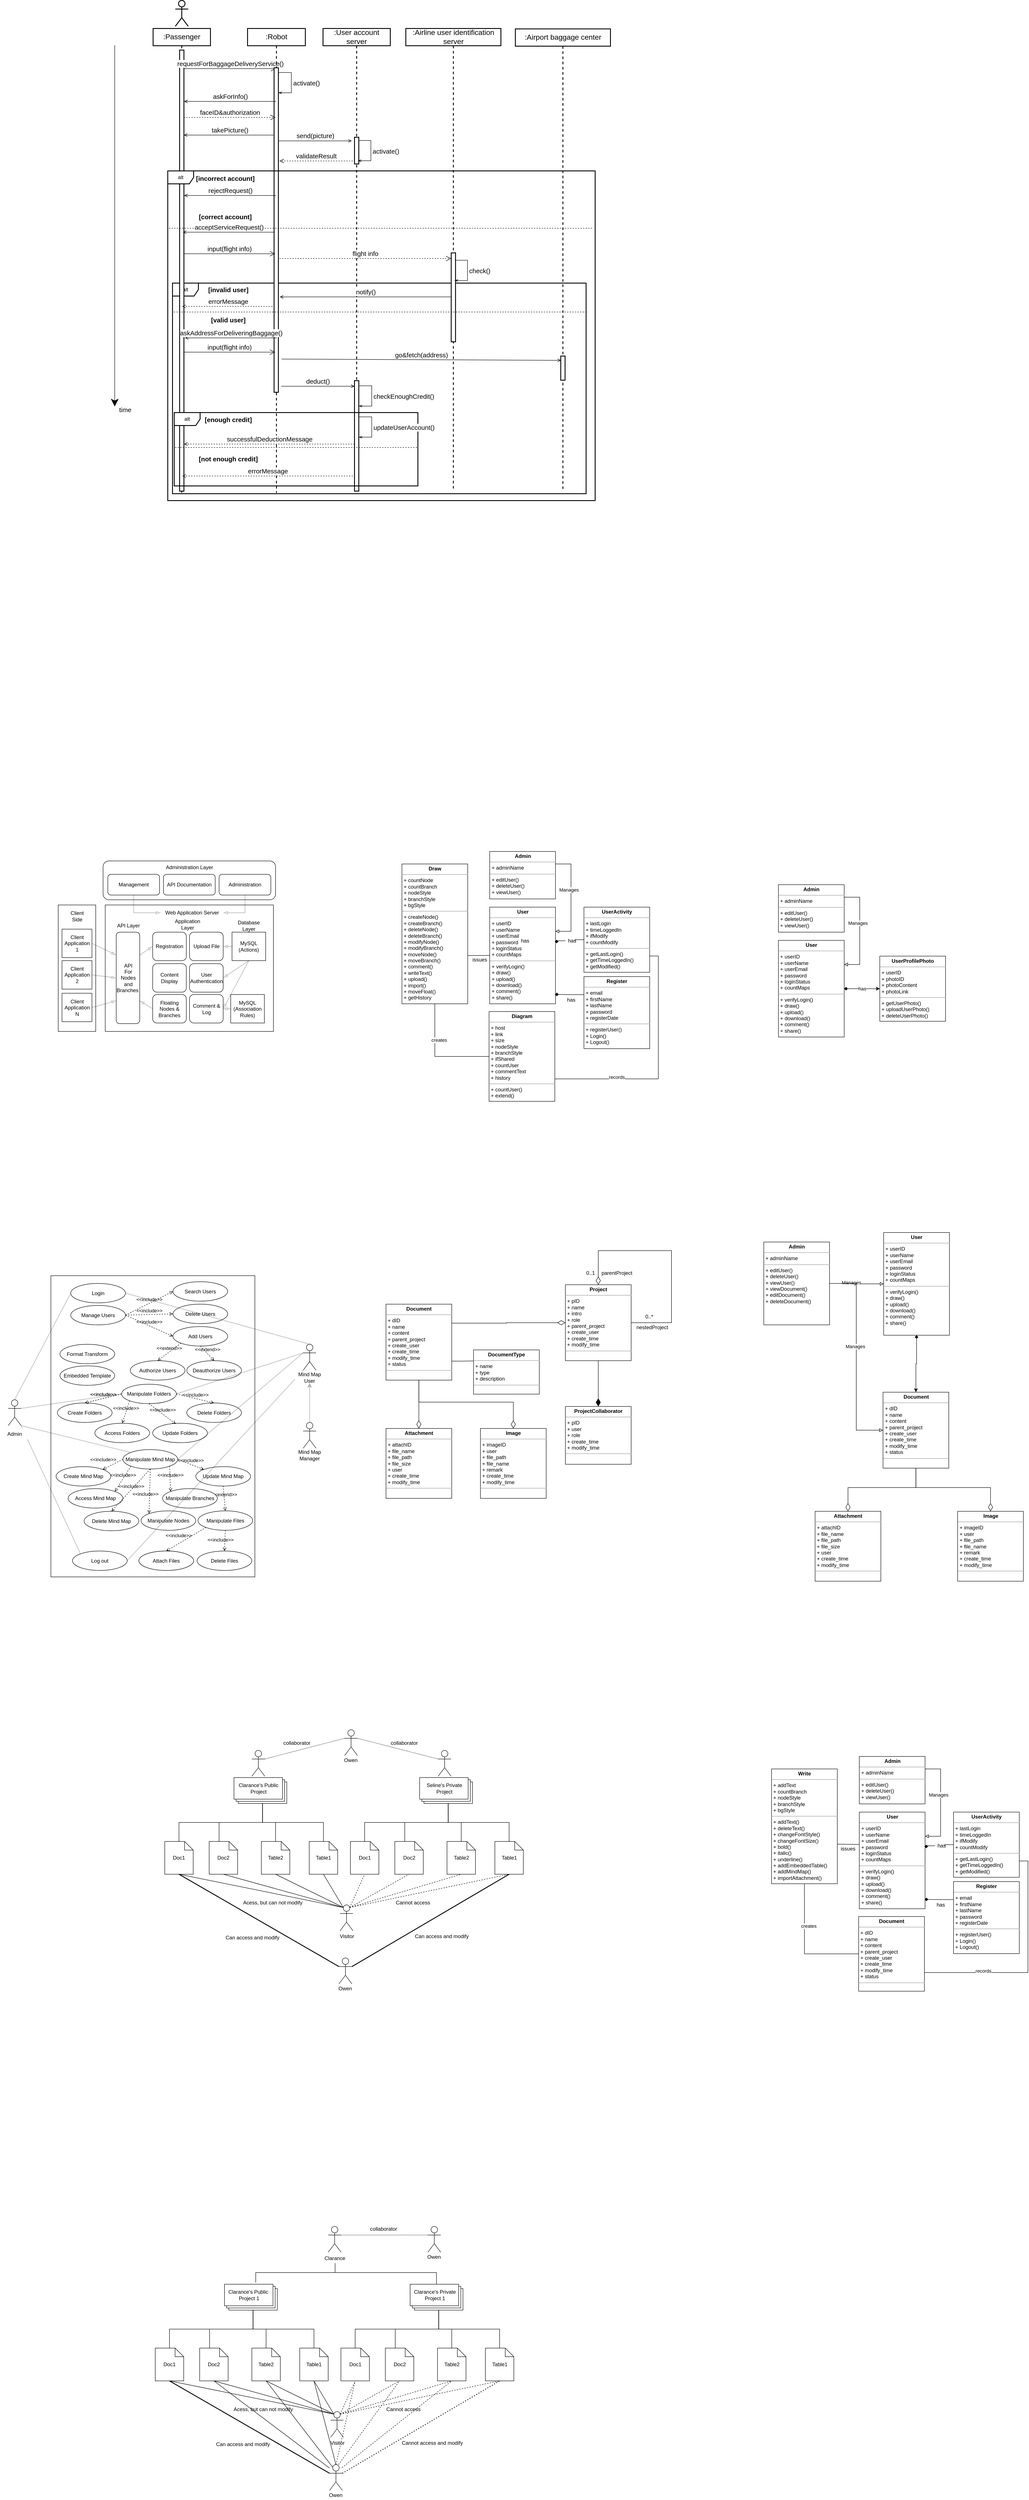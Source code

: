 <mxfile version="18.0.0" type="github">
  <diagram id="8CRPlhkvrAZ520oBxh4C" name="CSC4001Project">
    <mxGraphModel dx="7096" dy="4256" grid="0" gridSize="10" guides="1" tooltips="1" connect="1" arrows="1" fold="1" page="1" pageScale="1" pageWidth="850" pageHeight="1100" math="0" shadow="0">
      <root>
        <mxCell id="0" />
        <mxCell id="1" parent="0" />
        <mxCell id="xDkKRqTIg5tSnUdjJHh7-73" value="Actor" style="shape=umlActor;verticalLabelPosition=bottom;verticalAlign=top;html=1;outlineConnect=0;fillColor=default;" parent="1" vertex="1">
          <mxGeometry x="-4030" y="1280" width="30" height="60" as="geometry" />
        </mxCell>
        <mxCell id="xDkKRqTIg5tSnUdjJHh7-72" value="Actor" style="shape=umlActor;verticalLabelPosition=bottom;verticalAlign=top;html=1;outlineConnect=0;fillColor=default;" parent="1" vertex="1">
          <mxGeometry x="-4462" y="1280" width="30" height="60" as="geometry" />
        </mxCell>
        <mxCell id="V3cPVhSnnp--JwQB0Sp9-1" value="" style="rounded=0;whiteSpace=wrap;html=1;" parent="1" vertex="1">
          <mxGeometry x="-4928" y="180" width="473" height="698" as="geometry" />
        </mxCell>
        <mxCell id="V3cPVhSnnp--JwQB0Sp9-2" value="Actor" style="shape=umlActor;verticalLabelPosition=bottom;verticalAlign=top;html=1;" parent="1" vertex="1">
          <mxGeometry x="-5027" y="467.5" width="30" height="60" as="geometry" />
        </mxCell>
        <mxCell id="V3cPVhSnnp--JwQB0Sp9-3" value="&amp;lt;&amp;lt;include&amp;gt;&amp;gt;" style="html=1;verticalAlign=bottom;labelBackgroundColor=none;endArrow=open;endFill=0;dashed=1;rounded=0;entryX=0;entryY=0;entryDx=0;entryDy=0;exitX=1;exitY=0.5;exitDx=0;exitDy=0;" parent="1" source="V3cPVhSnnp--JwQB0Sp9-21" target="V3cPVhSnnp--JwQB0Sp9-26" edge="1">
          <mxGeometry width="160" relative="1" as="geometry">
            <mxPoint x="-4634" y="611" as="sourcePoint" />
            <mxPoint x="-4548" y="611" as="targetPoint" />
          </mxGeometry>
        </mxCell>
        <mxCell id="V3cPVhSnnp--JwQB0Sp9-4" value="&amp;lt;&amp;lt;extend&amp;gt;&amp;gt;" style="html=1;verticalAlign=bottom;labelBackgroundColor=none;endArrow=open;endFill=0;dashed=1;rounded=0;exitX=0.5;exitY=1;exitDx=0;exitDy=0;entryX=0.5;entryY=0;entryDx=0;entryDy=0;" parent="1" source="V3cPVhSnnp--JwQB0Sp9-26" target="V3cPVhSnnp--JwQB0Sp9-28" edge="1">
          <mxGeometry width="160" relative="1" as="geometry">
            <mxPoint x="-4794" y="946" as="sourcePoint" />
            <mxPoint x="-4634" y="946" as="targetPoint" />
          </mxGeometry>
        </mxCell>
        <mxCell id="V3cPVhSnnp--JwQB0Sp9-5" value="Actor" style="shape=umlActor;verticalLabelPosition=bottom;verticalAlign=top;html=1;" parent="1" vertex="1">
          <mxGeometry x="-4343" y="338.75" width="30" height="60.5" as="geometry" />
        </mxCell>
        <mxCell id="V3cPVhSnnp--JwQB0Sp9-6" value="Login" style="ellipse;whiteSpace=wrap;html=1;" parent="1" vertex="1">
          <mxGeometry x="-4882" y="198" width="127" height="45" as="geometry" />
        </mxCell>
        <mxCell id="V3cPVhSnnp--JwQB0Sp9-7" value="Manage Users" style="ellipse;whiteSpace=wrap;html=1;" parent="1" vertex="1">
          <mxGeometry x="-4882" y="249" width="127" height="45" as="geometry" />
        </mxCell>
        <mxCell id="V3cPVhSnnp--JwQB0Sp9-8" value="Add Users" style="ellipse;whiteSpace=wrap;html=1;" parent="1" vertex="1">
          <mxGeometry x="-4645" y="298" width="127" height="45" as="geometry" />
        </mxCell>
        <mxCell id="V3cPVhSnnp--JwQB0Sp9-9" value="Delete Users" style="ellipse;whiteSpace=wrap;html=1;" parent="1" vertex="1">
          <mxGeometry x="-4645" y="246" width="127" height="45" as="geometry" />
        </mxCell>
        <mxCell id="V3cPVhSnnp--JwQB0Sp9-10" value="Search Users" style="ellipse;whiteSpace=wrap;html=1;" parent="1" vertex="1">
          <mxGeometry x="-4645" y="194" width="127" height="45" as="geometry" />
        </mxCell>
        <mxCell id="V3cPVhSnnp--JwQB0Sp9-11" value="Manipulate Folders" style="ellipse;whiteSpace=wrap;html=1;" parent="1" vertex="1">
          <mxGeometry x="-4764" y="431.5" width="127" height="45" as="geometry" />
        </mxCell>
        <mxCell id="V3cPVhSnnp--JwQB0Sp9-12" value="Create Mind Map" style="ellipse;whiteSpace=wrap;html=1;" parent="1" vertex="1">
          <mxGeometry x="-4916" y="622.5" width="127" height="45" as="geometry" />
        </mxCell>
        <mxCell id="V3cPVhSnnp--JwQB0Sp9-13" value="Log out" style="ellipse;whiteSpace=wrap;html=1;" parent="1" vertex="1">
          <mxGeometry x="-4878" y="818" width="127" height="45" as="geometry" />
        </mxCell>
        <mxCell id="V3cPVhSnnp--JwQB0Sp9-14" value="Create Folders" style="ellipse;whiteSpace=wrap;html=1;" parent="1" vertex="1">
          <mxGeometry x="-4913" y="475" width="127" height="45" as="geometry" />
        </mxCell>
        <mxCell id="V3cPVhSnnp--JwQB0Sp9-15" value="Access Folders" style="ellipse;whiteSpace=wrap;html=1;" parent="1" vertex="1">
          <mxGeometry x="-4826" y="522" width="127" height="45" as="geometry" />
        </mxCell>
        <mxCell id="V3cPVhSnnp--JwQB0Sp9-16" value="Update Folders" style="ellipse;whiteSpace=wrap;html=1;" parent="1" vertex="1">
          <mxGeometry x="-4692" y="522" width="127" height="45" as="geometry" />
        </mxCell>
        <mxCell id="V3cPVhSnnp--JwQB0Sp9-17" value="Delete Folders" style="ellipse;whiteSpace=wrap;html=1;" parent="1" vertex="1">
          <mxGeometry x="-4613" y="475" width="127" height="45" as="geometry" />
        </mxCell>
        <mxCell id="V3cPVhSnnp--JwQB0Sp9-18" value="Authorize Users" style="ellipse;whiteSpace=wrap;html=1;" parent="1" vertex="1">
          <mxGeometry x="-4744" y="377" width="127" height="45" as="geometry" />
        </mxCell>
        <mxCell id="V3cPVhSnnp--JwQB0Sp9-19" value="Deauthorize Users" style="ellipse;whiteSpace=wrap;html=1;" parent="1" vertex="1">
          <mxGeometry x="-4613" y="377" width="127" height="45" as="geometry" />
        </mxCell>
        <mxCell id="V3cPVhSnnp--JwQB0Sp9-20" value="Format Transform" style="ellipse;whiteSpace=wrap;html=1;" parent="1" vertex="1">
          <mxGeometry x="-4907" y="339" width="127" height="45" as="geometry" />
        </mxCell>
        <mxCell id="V3cPVhSnnp--JwQB0Sp9-21" value="Manipulate Mind Map" style="ellipse;whiteSpace=wrap;html=1;" parent="1" vertex="1">
          <mxGeometry x="-4761" y="583" width="127" height="45" as="geometry" />
        </mxCell>
        <mxCell id="V3cPVhSnnp--JwQB0Sp9-22" value="Access Mind Map" style="ellipse;whiteSpace=wrap;html=1;" parent="1" vertex="1">
          <mxGeometry x="-4888" y="673.5" width="127" height="45" as="geometry" />
        </mxCell>
        <mxCell id="V3cPVhSnnp--JwQB0Sp9-23" value="Delete Mind Map" style="ellipse;whiteSpace=wrap;html=1;" parent="1" vertex="1">
          <mxGeometry x="-4851" y="726" width="127" height="45" as="geometry" />
        </mxCell>
        <mxCell id="V3cPVhSnnp--JwQB0Sp9-24" value="Manipulate Nodes" style="ellipse;whiteSpace=wrap;html=1;" parent="1" vertex="1">
          <mxGeometry x="-4719" y="725" width="127" height="45" as="geometry" />
        </mxCell>
        <mxCell id="V3cPVhSnnp--JwQB0Sp9-25" value="Manipulate Branches" style="ellipse;whiteSpace=wrap;html=1;" parent="1" vertex="1">
          <mxGeometry x="-4669" y="673.5" width="127" height="45" as="geometry" />
        </mxCell>
        <mxCell id="V3cPVhSnnp--JwQB0Sp9-26" value="Update Mind Map" style="ellipse;whiteSpace=wrap;html=1;" parent="1" vertex="1">
          <mxGeometry x="-4592" y="622.5" width="127" height="45" as="geometry" />
        </mxCell>
        <mxCell id="V3cPVhSnnp--JwQB0Sp9-27" value="Log out" style="ellipse;whiteSpace=wrap;html=1;" parent="1" vertex="1">
          <mxGeometry x="-4724" y="818" width="127" height="45" as="geometry" />
        </mxCell>
        <mxCell id="V3cPVhSnnp--JwQB0Sp9-28" value="Manipulate Files" style="ellipse;whiteSpace=wrap;html=1;" parent="1" vertex="1">
          <mxGeometry x="-4587" y="725" width="127" height="45" as="geometry" />
        </mxCell>
        <mxCell id="V3cPVhSnnp--JwQB0Sp9-29" value="Attach Files" style="ellipse;whiteSpace=wrap;html=1;" parent="1" vertex="1">
          <mxGeometry x="-4724" y="818" width="127" height="45" as="geometry" />
        </mxCell>
        <mxCell id="V3cPVhSnnp--JwQB0Sp9-30" value="Delete Files" style="ellipse;whiteSpace=wrap;html=1;" parent="1" vertex="1">
          <mxGeometry x="-4589" y="818" width="127" height="45" as="geometry" />
        </mxCell>
        <mxCell id="V3cPVhSnnp--JwQB0Sp9-31" style="edgeStyle=orthogonalEdgeStyle;rounded=0;orthogonalLoop=1;jettySize=auto;html=1;exitX=0.5;exitY=0;exitDx=0;exitDy=0;exitPerimeter=0;entryX=0.5;entryY=1;entryDx=0;entryDy=0;shadow=0;strokeWidth=2;opacity=20;" parent="1" source="V3cPVhSnnp--JwQB0Sp9-32" target="V3cPVhSnnp--JwQB0Sp9-60" edge="1">
          <mxGeometry relative="1" as="geometry" />
        </mxCell>
        <mxCell id="V3cPVhSnnp--JwQB0Sp9-32" value="Actor" style="shape=umlActor;verticalLabelPosition=bottom;verticalAlign=top;html=1;" parent="1" vertex="1">
          <mxGeometry x="-4343" y="520" width="30" height="60" as="geometry" />
        </mxCell>
        <mxCell id="V3cPVhSnnp--JwQB0Sp9-33" value="&amp;lt;&amp;lt;include&amp;gt;&amp;gt;" style="html=1;verticalAlign=bottom;labelBackgroundColor=none;endArrow=open;endFill=0;dashed=1;rounded=0;exitX=0;exitY=0.5;exitDx=0;exitDy=0;entryX=1;entryY=0;entryDx=0;entryDy=0;" parent="1" source="V3cPVhSnnp--JwQB0Sp9-21" target="V3cPVhSnnp--JwQB0Sp9-12" edge="1">
          <mxGeometry x="0.742" y="-13" width="160" relative="1" as="geometry">
            <mxPoint x="-4874" y="796" as="sourcePoint" />
            <mxPoint x="-4714" y="796" as="targetPoint" />
            <mxPoint y="1" as="offset" />
          </mxGeometry>
        </mxCell>
        <mxCell id="V3cPVhSnnp--JwQB0Sp9-34" value="&amp;lt;&amp;lt;include&amp;gt;&amp;gt;" style="html=1;verticalAlign=bottom;labelBackgroundColor=none;endArrow=open;endFill=0;dashed=1;rounded=0;exitX=0;exitY=1;exitDx=0;exitDy=0;entryX=1;entryY=0;entryDx=0;entryDy=0;" parent="1" source="V3cPVhSnnp--JwQB0Sp9-21" target="V3cPVhSnnp--JwQB0Sp9-22" edge="1">
          <mxGeometry width="160" relative="1" as="geometry">
            <mxPoint x="-4751" y="615.5" as="sourcePoint" />
            <mxPoint x="-4796.74" y="639.4" as="targetPoint" />
          </mxGeometry>
        </mxCell>
        <mxCell id="V3cPVhSnnp--JwQB0Sp9-35" value="&amp;lt;&amp;lt;include&amp;gt;&amp;gt;" style="html=1;verticalAlign=bottom;labelBackgroundColor=none;endArrow=open;endFill=0;dashed=1;rounded=0;exitX=0.5;exitY=1;exitDx=0;exitDy=0;entryX=0.5;entryY=0;entryDx=0;entryDy=0;" parent="1" source="V3cPVhSnnp--JwQB0Sp9-21" target="V3cPVhSnnp--JwQB0Sp9-23" edge="1">
          <mxGeometry width="160" relative="1" as="geometry">
            <mxPoint x="-4733.26" y="631.1" as="sourcePoint" />
            <mxPoint x="-4768.74" y="690.4" as="targetPoint" />
          </mxGeometry>
        </mxCell>
        <mxCell id="V3cPVhSnnp--JwQB0Sp9-36" value="&amp;lt;&amp;lt;include&amp;gt;&amp;gt;" style="html=1;verticalAlign=bottom;labelBackgroundColor=none;endArrow=open;endFill=0;dashed=1;rounded=0;exitX=0.5;exitY=1;exitDx=0;exitDy=0;entryX=0;entryY=0;entryDx=0;entryDy=0;" parent="1" source="V3cPVhSnnp--JwQB0Sp9-21" target="V3cPVhSnnp--JwQB0Sp9-24" edge="1">
          <mxGeometry x="0.278" y="-10" width="160" relative="1" as="geometry">
            <mxPoint x="-4687.5" y="638" as="sourcePoint" />
            <mxPoint x="-4777.5" y="736" as="targetPoint" />
            <mxPoint y="1" as="offset" />
          </mxGeometry>
        </mxCell>
        <mxCell id="V3cPVhSnnp--JwQB0Sp9-37" value="&amp;lt;&amp;lt;include&amp;gt;&amp;gt;" style="html=1;verticalAlign=bottom;labelBackgroundColor=none;endArrow=open;endFill=0;dashed=1;rounded=0;exitX=1;exitY=1;exitDx=0;exitDy=0;entryX=0;entryY=0;entryDx=0;entryDy=0;" parent="1" source="V3cPVhSnnp--JwQB0Sp9-21" target="V3cPVhSnnp--JwQB0Sp9-25" edge="1">
          <mxGeometry width="160" relative="1" as="geometry">
            <mxPoint x="-4687.5" y="638" as="sourcePoint" />
            <mxPoint x="-4691.26" y="741.9" as="targetPoint" />
          </mxGeometry>
        </mxCell>
        <mxCell id="V3cPVhSnnp--JwQB0Sp9-38" value="&amp;lt;&amp;lt;include&amp;gt;&amp;gt;" style="html=1;verticalAlign=bottom;labelBackgroundColor=none;endArrow=open;endFill=0;dashed=1;rounded=0;exitX=0;exitY=1;exitDx=0;exitDy=0;entryX=0.5;entryY=0;entryDx=0;entryDy=0;" parent="1" source="V3cPVhSnnp--JwQB0Sp9-28" target="V3cPVhSnnp--JwQB0Sp9-29" edge="1">
          <mxGeometry x="0.278" y="-10" width="160" relative="1" as="geometry">
            <mxPoint x="-4687.5" y="638" as="sourcePoint" />
            <mxPoint x="-4691.26" y="741.9" as="targetPoint" />
            <mxPoint y="1" as="offset" />
          </mxGeometry>
        </mxCell>
        <mxCell id="V3cPVhSnnp--JwQB0Sp9-39" value="&amp;lt;&amp;lt;include&amp;gt;&amp;gt;" style="html=1;verticalAlign=bottom;labelBackgroundColor=none;endArrow=open;endFill=0;dashed=1;rounded=0;exitX=0.5;exitY=1;exitDx=0;exitDy=0;entryX=0.5;entryY=0;entryDx=0;entryDy=0;" parent="1" source="V3cPVhSnnp--JwQB0Sp9-28" target="V3cPVhSnnp--JwQB0Sp9-30" edge="1">
          <mxGeometry x="0.278" y="-10" width="160" relative="1" as="geometry">
            <mxPoint x="-4559.26" y="773.1" as="sourcePoint" />
            <mxPoint x="-4650.5" y="828" as="targetPoint" />
            <mxPoint y="1" as="offset" />
          </mxGeometry>
        </mxCell>
        <mxCell id="V3cPVhSnnp--JwQB0Sp9-40" value="&amp;lt;&amp;lt;include&amp;gt;&amp;gt;" style="html=1;verticalAlign=bottom;labelBackgroundColor=none;endArrow=open;endFill=0;dashed=1;rounded=0;exitX=1;exitY=0.5;exitDx=0;exitDy=0;entryX=0;entryY=0.5;entryDx=0;entryDy=0;" parent="1" source="V3cPVhSnnp--JwQB0Sp9-7" target="V3cPVhSnnp--JwQB0Sp9-10" edge="1">
          <mxGeometry width="160" relative="1" as="geometry">
            <mxPoint x="-4733.26" y="631.1" as="sourcePoint" />
            <mxPoint x="-4768.74" y="690.4" as="targetPoint" />
          </mxGeometry>
        </mxCell>
        <mxCell id="V3cPVhSnnp--JwQB0Sp9-41" value="&amp;lt;&amp;lt;include&amp;gt;&amp;gt;" style="html=1;verticalAlign=bottom;labelBackgroundColor=none;endArrow=open;endFill=0;dashed=1;rounded=0;exitX=1;exitY=0.5;exitDx=0;exitDy=0;entryX=0;entryY=0.5;entryDx=0;entryDy=0;" parent="1" source="V3cPVhSnnp--JwQB0Sp9-7" target="V3cPVhSnnp--JwQB0Sp9-9" edge="1">
          <mxGeometry width="160" relative="1" as="geometry">
            <mxPoint x="-4745.0" y="281.5" as="sourcePoint" />
            <mxPoint x="-4665.0" y="226.5" as="targetPoint" />
          </mxGeometry>
        </mxCell>
        <mxCell id="V3cPVhSnnp--JwQB0Sp9-42" value="&amp;lt;&amp;lt;include&amp;gt;&amp;gt;" style="html=1;verticalAlign=bottom;labelBackgroundColor=none;endArrow=open;endFill=0;dashed=1;rounded=0;exitX=1;exitY=0.5;exitDx=0;exitDy=0;entryX=0;entryY=0.5;entryDx=0;entryDy=0;" parent="1" source="V3cPVhSnnp--JwQB0Sp9-7" target="V3cPVhSnnp--JwQB0Sp9-8" edge="1">
          <mxGeometry width="160" relative="1" as="geometry">
            <mxPoint x="-4745.0" y="281.5" as="sourcePoint" />
            <mxPoint x="-4665.0" y="278.5" as="targetPoint" />
          </mxGeometry>
        </mxCell>
        <mxCell id="V3cPVhSnnp--JwQB0Sp9-43" value="Embedded Template" style="ellipse;whiteSpace=wrap;html=1;" parent="1" vertex="1">
          <mxGeometry x="-4907" y="389" width="127" height="45" as="geometry" />
        </mxCell>
        <mxCell id="V3cPVhSnnp--JwQB0Sp9-44" value="&amp;lt;&amp;lt;extend&amp;gt;&amp;gt;" style="html=1;verticalAlign=bottom;labelBackgroundColor=none;endArrow=open;endFill=0;dashed=1;rounded=0;exitX=0;exitY=1;exitDx=0;exitDy=0;entryX=0.5;entryY=0;entryDx=0;entryDy=0;" parent="1" source="V3cPVhSnnp--JwQB0Sp9-8" target="V3cPVhSnnp--JwQB0Sp9-18" edge="1">
          <mxGeometry width="160" relative="1" as="geometry">
            <mxPoint x="-4518.5" y="677.5" as="sourcePoint" />
            <mxPoint x="-4513.5" y="735" as="targetPoint" />
          </mxGeometry>
        </mxCell>
        <mxCell id="V3cPVhSnnp--JwQB0Sp9-45" value="&amp;lt;&amp;lt;extend&amp;gt;&amp;gt;" style="html=1;verticalAlign=bottom;labelBackgroundColor=none;endArrow=open;endFill=0;dashed=1;rounded=0;exitX=0.5;exitY=1;exitDx=0;exitDy=0;entryX=0.5;entryY=0;entryDx=0;entryDy=0;" parent="1" source="V3cPVhSnnp--JwQB0Sp9-8" target="V3cPVhSnnp--JwQB0Sp9-19" edge="1">
          <mxGeometry width="160" relative="1" as="geometry">
            <mxPoint x="-4617.26" y="346.1" as="sourcePoint" />
            <mxPoint x="-4670.5" y="387" as="targetPoint" />
          </mxGeometry>
        </mxCell>
        <mxCell id="V3cPVhSnnp--JwQB0Sp9-46" value="&amp;lt;&amp;lt;include&amp;gt;&amp;gt;" style="html=1;verticalAlign=bottom;labelBackgroundColor=none;endArrow=open;endFill=0;dashed=1;rounded=0;exitX=0;exitY=0.5;exitDx=0;exitDy=0;entryX=0.5;entryY=0;entryDx=0;entryDy=0;" parent="1" source="V3cPVhSnnp--JwQB0Sp9-11" target="V3cPVhSnnp--JwQB0Sp9-14" edge="1">
          <mxGeometry width="160" relative="1" as="geometry">
            <mxPoint x="-4745.0" y="281.5" as="sourcePoint" />
            <mxPoint x="-4635.0" y="330.5" as="targetPoint" />
          </mxGeometry>
        </mxCell>
        <mxCell id="V3cPVhSnnp--JwQB0Sp9-47" value="&amp;lt;&amp;lt;include&amp;gt;&amp;gt;" style="html=1;verticalAlign=bottom;labelBackgroundColor=none;endArrow=open;endFill=0;dashed=1;rounded=0;exitX=0;exitY=0.5;exitDx=0;exitDy=0;entryX=0.5;entryY=0;entryDx=0;entryDy=0;" parent="1" edge="1">
          <mxGeometry width="160" relative="1" as="geometry">
            <mxPoint x="-4764.0" y="454" as="sourcePoint" />
            <mxPoint x="-4849.5" y="475.0" as="targetPoint" />
          </mxGeometry>
        </mxCell>
        <mxCell id="V3cPVhSnnp--JwQB0Sp9-48" value="&amp;lt;&amp;lt;include&amp;gt;&amp;gt;" style="html=1;verticalAlign=bottom;labelBackgroundColor=none;endArrow=open;endFill=0;dashed=1;rounded=0;exitX=0;exitY=1;exitDx=0;exitDy=0;entryX=0.5;entryY=0;entryDx=0;entryDy=0;" parent="1" source="V3cPVhSnnp--JwQB0Sp9-11" target="V3cPVhSnnp--JwQB0Sp9-15" edge="1">
          <mxGeometry width="160" relative="1" as="geometry">
            <mxPoint x="-4754.0" y="464" as="sourcePoint" />
            <mxPoint x="-4839.5" y="485.0" as="targetPoint" />
          </mxGeometry>
        </mxCell>
        <mxCell id="V3cPVhSnnp--JwQB0Sp9-49" value="&amp;lt;&amp;lt;include&amp;gt;&amp;gt;" style="html=1;verticalAlign=bottom;labelBackgroundColor=none;endArrow=open;endFill=0;dashed=1;rounded=0;exitX=0.5;exitY=1;exitDx=0;exitDy=0;entryX=0.422;entryY=0.038;entryDx=0;entryDy=0;entryPerimeter=0;" parent="1" source="V3cPVhSnnp--JwQB0Sp9-11" target="V3cPVhSnnp--JwQB0Sp9-16" edge="1">
          <mxGeometry width="160" relative="1" as="geometry">
            <mxPoint x="-4736.26" y="479.6" as="sourcePoint" />
            <mxPoint x="-4752.5" y="532" as="targetPoint" />
          </mxGeometry>
        </mxCell>
        <mxCell id="V3cPVhSnnp--JwQB0Sp9-50" value="&amp;lt;&amp;lt;include&amp;gt;&amp;gt;" style="html=1;verticalAlign=bottom;labelBackgroundColor=none;endArrow=open;endFill=0;dashed=1;rounded=0;exitX=1;exitY=0.5;exitDx=0;exitDy=0;entryX=0.5;entryY=0;entryDx=0;entryDy=0;" parent="1" source="V3cPVhSnnp--JwQB0Sp9-11" target="V3cPVhSnnp--JwQB0Sp9-17" edge="1">
          <mxGeometry width="160" relative="1" as="geometry">
            <mxPoint x="-4690.5" y="486.5" as="sourcePoint" />
            <mxPoint x="-4628.406" y="533.71" as="targetPoint" />
          </mxGeometry>
        </mxCell>
        <mxCell id="V3cPVhSnnp--JwQB0Sp9-51" value="" style="endArrow=none;html=1;rounded=0;exitX=0.5;exitY=0;exitDx=0;exitDy=0;exitPerimeter=0;entryX=0;entryY=0.5;entryDx=0;entryDy=0;shadow=0;strokeWidth=2;textOpacity=50;opacity=20;" parent="1" source="V3cPVhSnnp--JwQB0Sp9-2" target="V3cPVhSnnp--JwQB0Sp9-6" edge="1">
          <mxGeometry width="50" height="50" relative="1" as="geometry">
            <mxPoint x="-5020" y="419" as="sourcePoint" />
            <mxPoint x="-4970" y="369" as="targetPoint" />
          </mxGeometry>
        </mxCell>
        <mxCell id="V3cPVhSnnp--JwQB0Sp9-52" value="" style="endArrow=none;html=1;rounded=0;exitX=1;exitY=0.333;exitDx=0;exitDy=0;exitPerimeter=0;entryX=0;entryY=0.5;entryDx=0;entryDy=0;shadow=0;strokeWidth=2;textOpacity=50;opacity=20;" parent="1" source="V3cPVhSnnp--JwQB0Sp9-2" target="V3cPVhSnnp--JwQB0Sp9-11" edge="1">
          <mxGeometry width="50" height="50" relative="1" as="geometry">
            <mxPoint x="-4992" y="477.5" as="sourcePoint" />
            <mxPoint x="-4872.0" y="230.5" as="targetPoint" />
          </mxGeometry>
        </mxCell>
        <mxCell id="V3cPVhSnnp--JwQB0Sp9-53" value="" style="endArrow=none;html=1;rounded=0;exitX=1;exitY=1;exitDx=0;exitDy=0;exitPerimeter=0;entryX=0;entryY=0;entryDx=0;entryDy=0;shadow=0;strokeWidth=2;textOpacity=50;opacity=20;" parent="1" source="V3cPVhSnnp--JwQB0Sp9-2" target="V3cPVhSnnp--JwQB0Sp9-21" edge="1">
          <mxGeometry width="50" height="50" relative="1" as="geometry">
            <mxPoint x="-4977" y="497.5" as="sourcePoint" />
            <mxPoint x="-4754.0" y="464" as="targetPoint" />
          </mxGeometry>
        </mxCell>
        <mxCell id="V3cPVhSnnp--JwQB0Sp9-54" value="" style="endArrow=none;html=1;rounded=0;exitX=1;exitY=1;exitDx=0;exitDy=0;exitPerimeter=0;entryX=0;entryY=0;entryDx=0;entryDy=0;shadow=0;strokeWidth=2;textOpacity=50;opacity=20;" parent="1" source="V3cPVhSnnp--JwQB0Sp9-2" target="V3cPVhSnnp--JwQB0Sp9-13" edge="1">
          <mxGeometry width="50" height="50" relative="1" as="geometry">
            <mxPoint x="-4977" y="537.5" as="sourcePoint" />
            <mxPoint x="-4733.26" y="599.9" as="targetPoint" />
          </mxGeometry>
        </mxCell>
        <mxCell id="V3cPVhSnnp--JwQB0Sp9-55" value="" style="endArrow=none;html=1;rounded=0;exitX=1;exitY=0.5;exitDx=0;exitDy=0;entryX=0;entryY=1;entryDx=0;entryDy=0;shadow=0;strokeWidth=2;textOpacity=50;opacity=20;entryPerimeter=0;" parent="1" source="V3cPVhSnnp--JwQB0Sp9-13" target="V3cPVhSnnp--JwQB0Sp9-5" edge="1">
          <mxGeometry width="50" height="50" relative="1" as="geometry">
            <mxPoint x="-4977" y="497.5" as="sourcePoint" />
            <mxPoint x="-4754.0" y="464" as="targetPoint" />
          </mxGeometry>
        </mxCell>
        <mxCell id="V3cPVhSnnp--JwQB0Sp9-56" value="" style="endArrow=none;html=1;rounded=0;exitX=1;exitY=0.5;exitDx=0;exitDy=0;entryX=0.5;entryY=0;entryDx=0;entryDy=0;shadow=0;strokeWidth=2;textOpacity=50;opacity=20;entryPerimeter=0;" parent="1" source="V3cPVhSnnp--JwQB0Sp9-6" target="V3cPVhSnnp--JwQB0Sp9-5" edge="1">
          <mxGeometry width="50" height="50" relative="1" as="geometry">
            <mxPoint x="-4992" y="477.5" as="sourcePoint" />
            <mxPoint x="-4872.0" y="230.5" as="targetPoint" />
          </mxGeometry>
        </mxCell>
        <mxCell id="V3cPVhSnnp--JwQB0Sp9-57" value="" style="endArrow=none;html=1;rounded=0;exitX=0;exitY=0.333;exitDx=0;exitDy=0;exitPerimeter=0;entryX=1;entryY=0.5;entryDx=0;entryDy=0;shadow=0;strokeWidth=2;textOpacity=50;opacity=20;" parent="1" source="V3cPVhSnnp--JwQB0Sp9-5" target="V3cPVhSnnp--JwQB0Sp9-11" edge="1">
          <mxGeometry width="50" height="50" relative="1" as="geometry">
            <mxPoint x="-4977" y="497.5" as="sourcePoint" />
            <mxPoint x="-4754.0" y="464" as="targetPoint" />
          </mxGeometry>
        </mxCell>
        <mxCell id="V3cPVhSnnp--JwQB0Sp9-58" value="" style="endArrow=none;html=1;rounded=0;exitX=0;exitY=0.333;exitDx=0;exitDy=0;exitPerimeter=0;entryX=1;entryY=0.5;entryDx=0;entryDy=0;shadow=0;strokeWidth=2;textOpacity=50;opacity=20;" parent="1" source="V3cPVhSnnp--JwQB0Sp9-5" target="V3cPVhSnnp--JwQB0Sp9-21" edge="1">
          <mxGeometry width="50" height="50" relative="1" as="geometry">
            <mxPoint x="-4348" y="373.667" as="sourcePoint" />
            <mxPoint x="-4627.0" y="464" as="targetPoint" />
          </mxGeometry>
        </mxCell>
        <mxCell id="V3cPVhSnnp--JwQB0Sp9-59" value="Mind Map Manager" style="rounded=0;whiteSpace=wrap;html=1;strokeColor=none;" parent="1" vertex="1">
          <mxGeometry x="-4362" y="583" width="68" height="25" as="geometry" />
        </mxCell>
        <mxCell id="V3cPVhSnnp--JwQB0Sp9-60" value="Mind Map User" style="rounded=0;whiteSpace=wrap;html=1;strokeColor=none;" parent="1" vertex="1">
          <mxGeometry x="-4362" y="403" width="68" height="25" as="geometry" />
        </mxCell>
        <mxCell id="V3cPVhSnnp--JwQB0Sp9-61" value="Admin" style="rounded=0;whiteSpace=wrap;html=1;strokeColor=none;" parent="1" vertex="1">
          <mxGeometry x="-5046" y="534" width="68" height="25" as="geometry" />
        </mxCell>
        <mxCell id="d1NOQ1Tx7TnRLePkJNtO-1" value="" style="rounded=0;whiteSpace=wrap;html=1;" parent="1" vertex="1">
          <mxGeometry x="-4802" y="-679" width="390" height="293" as="geometry" />
        </mxCell>
        <mxCell id="d1NOQ1Tx7TnRLePkJNtO-2" value="" style="rounded=1;whiteSpace=wrap;html=1;" parent="1" vertex="1">
          <mxGeometry x="-4807" y="-781" width="400" height="90" as="geometry" />
        </mxCell>
        <mxCell id="d1NOQ1Tx7TnRLePkJNtO-3" style="edgeStyle=orthogonalEdgeStyle;rounded=0;orthogonalLoop=1;jettySize=auto;html=1;exitX=0.5;exitY=1;exitDx=0;exitDy=0;entryX=0;entryY=0.5;entryDx=0;entryDy=0;shadow=0;endArrow=blockThin;endFill=0;strokeWidth=2;opacity=20;" parent="1" source="d1NOQ1Tx7TnRLePkJNtO-4" target="d1NOQ1Tx7TnRLePkJNtO-9" edge="1">
          <mxGeometry relative="1" as="geometry" />
        </mxCell>
        <mxCell id="d1NOQ1Tx7TnRLePkJNtO-4" value="Management" style="rounded=1;whiteSpace=wrap;html=1;" parent="1" vertex="1">
          <mxGeometry x="-4796" y="-750" width="120" height="48" as="geometry" />
        </mxCell>
        <mxCell id="d1NOQ1Tx7TnRLePkJNtO-5" value="API Documentation" style="rounded=1;whiteSpace=wrap;html=1;" parent="1" vertex="1">
          <mxGeometry x="-4667" y="-750" width="120" height="48" as="geometry" />
        </mxCell>
        <mxCell id="d1NOQ1Tx7TnRLePkJNtO-6" style="edgeStyle=orthogonalEdgeStyle;rounded=0;orthogonalLoop=1;jettySize=auto;html=1;exitX=0.5;exitY=1;exitDx=0;exitDy=0;entryX=1;entryY=0.5;entryDx=0;entryDy=0;shadow=0;endArrow=blockThin;endFill=0;strokeWidth=2;opacity=20;" parent="1" source="d1NOQ1Tx7TnRLePkJNtO-7" target="d1NOQ1Tx7TnRLePkJNtO-9" edge="1">
          <mxGeometry relative="1" as="geometry" />
        </mxCell>
        <mxCell id="d1NOQ1Tx7TnRLePkJNtO-7" value="Administration" style="rounded=1;whiteSpace=wrap;html=1;" parent="1" vertex="1">
          <mxGeometry x="-4538" y="-750" width="120" height="48" as="geometry" />
        </mxCell>
        <mxCell id="d1NOQ1Tx7TnRLePkJNtO-8" value="Administration Layer" style="text;html=1;strokeColor=none;fillColor=none;align=center;verticalAlign=middle;whiteSpace=wrap;rounded=0;" parent="1" vertex="1">
          <mxGeometry x="-4679.5" y="-781" width="145" height="30" as="geometry" />
        </mxCell>
        <mxCell id="d1NOQ1Tx7TnRLePkJNtO-9" value="Web Application Server" style="text;html=1;strokeColor=none;fillColor=none;align=center;verticalAlign=middle;whiteSpace=wrap;rounded=0;" parent="1" vertex="1">
          <mxGeometry x="-4673.5" y="-676" width="145" height="30" as="geometry" />
        </mxCell>
        <mxCell id="d1NOQ1Tx7TnRLePkJNtO-10" value="API Layer" style="text;html=1;strokeColor=none;fillColor=none;align=center;verticalAlign=middle;whiteSpace=wrap;rounded=0;" parent="1" vertex="1">
          <mxGeometry x="-4778" y="-646" width="60" height="30" as="geometry" />
        </mxCell>
        <mxCell id="d1NOQ1Tx7TnRLePkJNtO-11" value="API&lt;br&gt;For&lt;br&gt;Nodes&lt;br&gt;and&lt;br&gt;Branches&amp;nbsp;" style="rounded=1;whiteSpace=wrap;html=1;" parent="1" vertex="1">
          <mxGeometry x="-4776.5" y="-616" width="54.5" height="212" as="geometry" />
        </mxCell>
        <mxCell id="d1NOQ1Tx7TnRLePkJNtO-12" value="Application Layer" style="text;html=1;strokeColor=none;fillColor=none;align=center;verticalAlign=middle;whiteSpace=wrap;rounded=0;" parent="1" vertex="1">
          <mxGeometry x="-4641" y="-649" width="60" height="30" as="geometry" />
        </mxCell>
        <mxCell id="d1NOQ1Tx7TnRLePkJNtO-13" value="Registration" style="rounded=1;whiteSpace=wrap;html=1;" parent="1" vertex="1">
          <mxGeometry x="-4692" y="-616" width="78" height="66" as="geometry" />
        </mxCell>
        <mxCell id="d1NOQ1Tx7TnRLePkJNtO-14" value="Upload File" style="rounded=1;whiteSpace=wrap;html=1;" parent="1" vertex="1">
          <mxGeometry x="-4606.5" y="-616" width="78" height="66" as="geometry" />
        </mxCell>
        <mxCell id="d1NOQ1Tx7TnRLePkJNtO-15" value="Database Layer" style="text;html=1;strokeColor=none;fillColor=none;align=center;verticalAlign=middle;whiteSpace=wrap;rounded=0;" parent="1" vertex="1">
          <mxGeometry x="-4499" y="-646" width="60" height="30" as="geometry" />
        </mxCell>
        <mxCell id="d1NOQ1Tx7TnRLePkJNtO-16" style="edgeStyle=orthogonalEdgeStyle;rounded=0;orthogonalLoop=1;jettySize=auto;html=1;exitX=0;exitY=0.5;exitDx=0;exitDy=0;entryX=1;entryY=0.5;entryDx=0;entryDy=0;shadow=0;endArrow=blockThin;endFill=0;strokeWidth=2;opacity=20;" parent="1" source="d1NOQ1Tx7TnRLePkJNtO-17" target="d1NOQ1Tx7TnRLePkJNtO-14" edge="1">
          <mxGeometry relative="1" as="geometry" />
        </mxCell>
        <mxCell id="d1NOQ1Tx7TnRLePkJNtO-17" value="MySQL&lt;br&gt;(Actions)" style="rounded=0;whiteSpace=wrap;html=1;gradientColor=none;" parent="1" vertex="1">
          <mxGeometry x="-4508" y="-616" width="78" height="66" as="geometry" />
        </mxCell>
        <mxCell id="d1NOQ1Tx7TnRLePkJNtO-18" style="edgeStyle=orthogonalEdgeStyle;rounded=0;orthogonalLoop=1;jettySize=auto;html=1;exitX=0;exitY=0.5;exitDx=0;exitDy=0;entryX=1;entryY=0.5;entryDx=0;entryDy=0;shadow=0;endArrow=blockThin;endFill=0;strokeWidth=2;opacity=20;" parent="1" source="d1NOQ1Tx7TnRLePkJNtO-19" target="d1NOQ1Tx7TnRLePkJNtO-23" edge="1">
          <mxGeometry relative="1" as="geometry" />
        </mxCell>
        <mxCell id="d1NOQ1Tx7TnRLePkJNtO-19" value="MySQL&lt;br&gt;(Association&lt;br&gt;Rules)" style="rounded=0;whiteSpace=wrap;html=1;" parent="1" vertex="1">
          <mxGeometry x="-4511" y="-471.5" width="78" height="66" as="geometry" />
        </mxCell>
        <mxCell id="d1NOQ1Tx7TnRLePkJNtO-20" value="Content Display" style="rounded=1;whiteSpace=wrap;html=1;" parent="1" vertex="1">
          <mxGeometry x="-4692" y="-543" width="78" height="66" as="geometry" />
        </mxCell>
        <mxCell id="d1NOQ1Tx7TnRLePkJNtO-21" value="User Authentication" style="rounded=1;whiteSpace=wrap;html=1;" parent="1" vertex="1">
          <mxGeometry x="-4606.5" y="-543" width="78" height="66" as="geometry" />
        </mxCell>
        <mxCell id="d1NOQ1Tx7TnRLePkJNtO-22" value="Floating&lt;br&gt;Nodes &amp;amp;&lt;br&gt;Branches" style="rounded=1;whiteSpace=wrap;html=1;" parent="1" vertex="1">
          <mxGeometry x="-4692" y="-471.5" width="78" height="66" as="geometry" />
        </mxCell>
        <mxCell id="d1NOQ1Tx7TnRLePkJNtO-23" value="Comment &amp;amp;&lt;br&gt;Log" style="rounded=1;whiteSpace=wrap;html=1;" parent="1" vertex="1">
          <mxGeometry x="-4606.5" y="-471.5" width="78" height="66" as="geometry" />
        </mxCell>
        <mxCell id="d1NOQ1Tx7TnRLePkJNtO-24" value="" style="rounded=0;whiteSpace=wrap;html=1;gradientColor=none;" parent="1" vertex="1">
          <mxGeometry x="-4911" y="-679" width="87" height="293" as="geometry" />
        </mxCell>
        <mxCell id="d1NOQ1Tx7TnRLePkJNtO-25" value="Client&lt;br&gt;Side" style="text;html=1;strokeColor=none;fillColor=none;align=center;verticalAlign=middle;whiteSpace=wrap;rounded=0;" parent="1" vertex="1">
          <mxGeometry x="-4897.5" y="-668" width="60" height="30" as="geometry" />
        </mxCell>
        <mxCell id="d1NOQ1Tx7TnRLePkJNtO-26" value="Client&lt;br&gt;Application 1" style="rounded=0;whiteSpace=wrap;html=1;gradientColor=none;" parent="1" vertex="1">
          <mxGeometry x="-4902.25" y="-623" width="69.5" height="66" as="geometry" />
        </mxCell>
        <mxCell id="d1NOQ1Tx7TnRLePkJNtO-27" value="Client&lt;br&gt;Application 2" style="rounded=0;whiteSpace=wrap;html=1;gradientColor=none;" parent="1" vertex="1">
          <mxGeometry x="-4902.25" y="-550" width="69.5" height="66" as="geometry" />
        </mxCell>
        <mxCell id="d1NOQ1Tx7TnRLePkJNtO-28" value="Client&lt;br&gt;Application N" style="rounded=0;whiteSpace=wrap;html=1;gradientColor=none;" parent="1" vertex="1">
          <mxGeometry x="-4902.25" y="-474.5" width="69.5" height="66" as="geometry" />
        </mxCell>
        <mxCell id="d1NOQ1Tx7TnRLePkJNtO-29" value="" style="endArrow=blockThin;html=1;rounded=0;shadow=0;strokeWidth=2;opacity=20;entryX=1;entryY=0.5;entryDx=0;entryDy=0;exitX=0.5;exitY=1;exitDx=0;exitDy=0;endFill=0;" parent="1" source="d1NOQ1Tx7TnRLePkJNtO-17" target="d1NOQ1Tx7TnRLePkJNtO-21" edge="1">
          <mxGeometry width="50" height="50" relative="1" as="geometry">
            <mxPoint x="-4790" y="-364" as="sourcePoint" />
            <mxPoint x="-4740" y="-414" as="targetPoint" />
          </mxGeometry>
        </mxCell>
        <mxCell id="d1NOQ1Tx7TnRLePkJNtO-30" value="" style="endArrow=blockThin;html=1;rounded=0;shadow=0;strokeWidth=2;opacity=20;entryX=1;entryY=0.5;entryDx=0;entryDy=0;exitX=0.5;exitY=1;exitDx=0;exitDy=0;endFill=0;" parent="1" source="d1NOQ1Tx7TnRLePkJNtO-17" target="d1NOQ1Tx7TnRLePkJNtO-23" edge="1">
          <mxGeometry width="50" height="50" relative="1" as="geometry">
            <mxPoint x="-4459" y="-540" as="sourcePoint" />
            <mxPoint x="-4518.5" y="-500" as="targetPoint" />
          </mxGeometry>
        </mxCell>
        <mxCell id="d1NOQ1Tx7TnRLePkJNtO-31" value="" style="endArrow=blockThin;html=1;rounded=0;shadow=0;strokeWidth=2;opacity=20;entryX=0;entryY=0.5;entryDx=0;entryDy=0;exitX=1;exitY=0.25;exitDx=0;exitDy=0;endFill=0;" parent="1" source="d1NOQ1Tx7TnRLePkJNtO-11" target="d1NOQ1Tx7TnRLePkJNtO-13" edge="1">
          <mxGeometry width="50" height="50" relative="1" as="geometry">
            <mxPoint x="-4449" y="-530" as="sourcePoint" />
            <mxPoint x="-4508.5" y="-490" as="targetPoint" />
          </mxGeometry>
        </mxCell>
        <mxCell id="d1NOQ1Tx7TnRLePkJNtO-32" value="" style="endArrow=blockThin;html=1;rounded=0;shadow=0;strokeWidth=2;opacity=20;entryX=1;entryY=0.75;entryDx=0;entryDy=0;exitX=0;exitY=0.5;exitDx=0;exitDy=0;endFill=0;" parent="1" source="d1NOQ1Tx7TnRLePkJNtO-22" target="d1NOQ1Tx7TnRLePkJNtO-11" edge="1">
          <mxGeometry width="50" height="50" relative="1" as="geometry">
            <mxPoint x="-4439" y="-520" as="sourcePoint" />
            <mxPoint x="-4498.5" y="-480" as="targetPoint" />
          </mxGeometry>
        </mxCell>
        <mxCell id="d1NOQ1Tx7TnRLePkJNtO-33" value="" style="endArrow=blockThin;html=1;rounded=0;shadow=0;strokeWidth=2;opacity=20;entryX=0;entryY=0.25;entryDx=0;entryDy=0;exitX=1;exitY=0.5;exitDx=0;exitDy=0;endFill=0;" parent="1" source="d1NOQ1Tx7TnRLePkJNtO-26" target="d1NOQ1Tx7TnRLePkJNtO-11" edge="1">
          <mxGeometry width="50" height="50" relative="1" as="geometry">
            <mxPoint x="-4429" y="-510" as="sourcePoint" />
            <mxPoint x="-4488.5" y="-470" as="targetPoint" />
          </mxGeometry>
        </mxCell>
        <mxCell id="d1NOQ1Tx7TnRLePkJNtO-34" value="" style="endArrow=blockThin;html=1;rounded=0;shadow=0;strokeWidth=2;opacity=20;entryX=0;entryY=0.5;entryDx=0;entryDy=0;exitX=1;exitY=0.5;exitDx=0;exitDy=0;endFill=0;" parent="1" source="d1NOQ1Tx7TnRLePkJNtO-27" target="d1NOQ1Tx7TnRLePkJNtO-11" edge="1">
          <mxGeometry width="50" height="50" relative="1" as="geometry">
            <mxPoint x="-4822.75" y="-580" as="sourcePoint" />
            <mxPoint x="-4766.5" y="-553.0" as="targetPoint" />
          </mxGeometry>
        </mxCell>
        <mxCell id="d1NOQ1Tx7TnRLePkJNtO-35" value="" style="endArrow=blockThin;html=1;rounded=0;shadow=0;strokeWidth=2;opacity=20;entryX=0;entryY=0.75;entryDx=0;entryDy=0;exitX=1;exitY=0.5;exitDx=0;exitDy=0;endFill=0;" parent="1" source="d1NOQ1Tx7TnRLePkJNtO-28" target="d1NOQ1Tx7TnRLePkJNtO-11" edge="1">
          <mxGeometry width="50" height="50" relative="1" as="geometry">
            <mxPoint x="-4812.75" y="-570" as="sourcePoint" />
            <mxPoint x="-4756.5" y="-543.0" as="targetPoint" />
          </mxGeometry>
        </mxCell>
        <mxCell id="J1zAKjpW3YgSJhf_qmB--1" style="edgeStyle=orthogonalEdgeStyle;rounded=0;orthogonalLoop=1;jettySize=auto;html=1;exitX=0;exitY=0.5;exitDx=0;exitDy=0;entryX=0.99;entryY=0.655;entryDx=0;entryDy=0;entryPerimeter=0;shadow=0;endArrow=none;endFill=0;strokeWidth=1;" parent="1" source="J1zAKjpW3YgSJhf_qmB--2" target="J1zAKjpW3YgSJhf_qmB--14" edge="1">
          <mxGeometry relative="1" as="geometry" />
        </mxCell>
        <mxCell id="J1zAKjpW3YgSJhf_qmB--2" value="&lt;p style=&quot;margin: 0px ; margin-top: 4px ; text-align: center&quot;&gt;&lt;b&gt;User&lt;/b&gt;&lt;/p&gt;&lt;hr size=&quot;1&quot;&gt;&lt;p style=&quot;margin: 0px ; margin-left: 4px&quot;&gt;+ userID&lt;/p&gt;&lt;p style=&quot;margin: 0px ; margin-left: 4px&quot;&gt;+ userName&lt;/p&gt;&lt;p style=&quot;margin: 0px ; margin-left: 4px&quot;&gt;+ userEmail&lt;/p&gt;&lt;p style=&quot;margin: 0px ; margin-left: 4px&quot;&gt;+ password&lt;/p&gt;&lt;p style=&quot;margin: 0px ; margin-left: 4px&quot;&gt;+ loginStatus&lt;/p&gt;&lt;p style=&quot;margin: 0px ; margin-left: 4px&quot;&gt;+ countMaps&lt;/p&gt;&lt;hr size=&quot;1&quot;&gt;&lt;p style=&quot;margin: 0px ; margin-left: 4px&quot;&gt;+ verifyLogin()&lt;/p&gt;&lt;p style=&quot;margin: 0px ; margin-left: 4px&quot;&gt;+ draw()&lt;/p&gt;&lt;p style=&quot;margin: 0px ; margin-left: 4px&quot;&gt;+ upload()&lt;/p&gt;&lt;p style=&quot;margin: 0px ; margin-left: 4px&quot;&gt;+ download()&lt;/p&gt;&lt;p style=&quot;margin: 0px ; margin-left: 4px&quot;&gt;+ comment()&lt;/p&gt;&lt;p style=&quot;margin: 0px ; margin-left: 4px&quot;&gt;+ share()&lt;/p&gt;&lt;p style=&quot;margin: 0px ; margin-left: 4px&quot;&gt;&lt;br&gt;&lt;/p&gt;" style="verticalAlign=top;align=left;overflow=fill;fontSize=12;fontFamily=Helvetica;html=1;rounded=0;gradientColor=none;" parent="1" vertex="1">
          <mxGeometry x="-3910.5" y="-674" width="152.5" height="224" as="geometry" />
        </mxCell>
        <mxCell id="J1zAKjpW3YgSJhf_qmB--3" style="edgeStyle=orthogonalEdgeStyle;rounded=0;orthogonalLoop=1;jettySize=auto;html=1;exitX=0;exitY=0.25;exitDx=0;exitDy=0;entryX=0.993;entryY=0.903;entryDx=0;entryDy=0;entryPerimeter=0;shadow=0;endArrow=diamond;endFill=1;strokeWidth=1;" parent="1" source="J1zAKjpW3YgSJhf_qmB--4" target="J1zAKjpW3YgSJhf_qmB--2" edge="1">
          <mxGeometry relative="1" as="geometry" />
        </mxCell>
        <mxCell id="J1zAKjpW3YgSJhf_qmB--4" value="&lt;p style=&quot;margin: 0px ; margin-top: 4px ; text-align: center&quot;&gt;&lt;b&gt;Register&lt;/b&gt;&lt;/p&gt;&lt;hr size=&quot;1&quot;&gt;&lt;p style=&quot;margin: 0px ; margin-left: 4px&quot;&gt;+ email&lt;/p&gt;&lt;p style=&quot;margin: 0px ; margin-left: 4px&quot;&gt;+ firstName&lt;/p&gt;&lt;p style=&quot;margin: 0px ; margin-left: 4px&quot;&gt;+ lastName&lt;/p&gt;&lt;p style=&quot;margin: 0px ; margin-left: 4px&quot;&gt;+ password&lt;/p&gt;&lt;p style=&quot;margin: 0px ; margin-left: 4px&quot;&gt;+ registerDate&lt;/p&gt;&lt;hr size=&quot;1&quot;&gt;&lt;p style=&quot;margin: 0px ; margin-left: 4px&quot;&gt;+ registerUser()&lt;/p&gt;&lt;p style=&quot;margin: 0px ; margin-left: 4px&quot;&gt;+ Login()&lt;/p&gt;&lt;p style=&quot;margin: 0px ; margin-left: 4px&quot;&gt;+ Logout()&lt;/p&gt;" style="verticalAlign=top;align=left;overflow=fill;fontSize=12;fontFamily=Helvetica;html=1;rounded=0;gradientColor=none;" parent="1" vertex="1">
          <mxGeometry x="-3692" y="-513" width="152.5" height="167" as="geometry" />
        </mxCell>
        <mxCell id="J1zAKjpW3YgSJhf_qmB--5" style="edgeStyle=orthogonalEdgeStyle;rounded=0;orthogonalLoop=1;jettySize=auto;html=1;exitX=1;exitY=0.5;exitDx=0;exitDy=0;entryX=1;entryY=0.25;entryDx=0;entryDy=0;shadow=0;endArrow=block;endFill=0;strokeWidth=1;" parent="1" source="J1zAKjpW3YgSJhf_qmB--7" target="J1zAKjpW3YgSJhf_qmB--2" edge="1">
          <mxGeometry relative="1" as="geometry">
            <Array as="points">
              <mxPoint x="-3722" y="-774" />
              <mxPoint x="-3722" y="-618" />
            </Array>
          </mxGeometry>
        </mxCell>
        <mxCell id="J1zAKjpW3YgSJhf_qmB--6" value="Manages" style="edgeLabel;html=1;align=center;verticalAlign=middle;resizable=0;points=[];" parent="J1zAKjpW3YgSJhf_qmB--5" vertex="1" connectable="0">
          <mxGeometry x="-0.107" y="3" relative="1" as="geometry">
            <mxPoint x="-8" y="8" as="offset" />
          </mxGeometry>
        </mxCell>
        <mxCell id="J1zAKjpW3YgSJhf_qmB--7" value="&lt;p style=&quot;margin: 0px ; margin-top: 4px ; text-align: center&quot;&gt;&lt;b&gt;Admin&lt;/b&gt;&lt;/p&gt;&lt;hr size=&quot;1&quot;&gt;&lt;p style=&quot;margin: 0px ; margin-left: 4px&quot;&gt;+ adminName&lt;/p&gt;&lt;hr size=&quot;1&quot;&gt;&lt;p style=&quot;margin: 0px ; margin-left: 4px&quot;&gt;+ editUser()&lt;/p&gt;&lt;p style=&quot;margin: 0px ; margin-left: 4px&quot;&gt;+ deleteUser()&lt;/p&gt;&lt;p style=&quot;margin: 0px ; margin-left: 4px&quot;&gt;+ viewUser()&lt;/p&gt;" style="verticalAlign=top;align=left;overflow=fill;fontSize=12;fontFamily=Helvetica;html=1;rounded=0;gradientColor=none;" parent="1" vertex="1">
          <mxGeometry x="-3910.5" y="-803" width="152.5" height="110" as="geometry" />
        </mxCell>
        <mxCell id="J1zAKjpW3YgSJhf_qmB--8" style="edgeStyle=orthogonalEdgeStyle;rounded=0;orthogonalLoop=1;jettySize=auto;html=1;exitX=0;exitY=0.5;exitDx=0;exitDy=0;shadow=0;endArrow=diamond;endFill=1;strokeWidth=1;startArrow=none;" parent="1" source="J1zAKjpW3YgSJhf_qmB--16" edge="1">
          <mxGeometry relative="1" as="geometry">
            <mxPoint x="-3755.294" y="-598.529" as="targetPoint" />
          </mxGeometry>
        </mxCell>
        <mxCell id="J1zAKjpW3YgSJhf_qmB--9" style="edgeStyle=orthogonalEdgeStyle;rounded=0;orthogonalLoop=1;jettySize=auto;html=1;exitX=1;exitY=0.75;exitDx=0;exitDy=0;entryX=1;entryY=0.75;entryDx=0;entryDy=0;shadow=0;endArrow=none;endFill=0;strokeWidth=1;" parent="1" source="J1zAKjpW3YgSJhf_qmB--11" target="J1zAKjpW3YgSJhf_qmB--15" edge="1">
          <mxGeometry relative="1" as="geometry" />
        </mxCell>
        <mxCell id="J1zAKjpW3YgSJhf_qmB--10" value="records" style="edgeLabel;html=1;align=center;verticalAlign=middle;resizable=0;points=[];" parent="J1zAKjpW3YgSJhf_qmB--9" vertex="1" connectable="0">
          <mxGeometry x="0.471" y="-4" relative="1" as="geometry">
            <mxPoint x="-1" as="offset" />
          </mxGeometry>
        </mxCell>
        <mxCell id="J1zAKjpW3YgSJhf_qmB--11" value="&lt;p style=&quot;margin: 0px ; margin-top: 4px ; text-align: center&quot;&gt;&lt;b&gt;UserActivity&lt;/b&gt;&lt;/p&gt;&lt;hr size=&quot;1&quot;&gt;&lt;p style=&quot;margin: 0px ; margin-left: 4px&quot;&gt;+ lastLogin&lt;/p&gt;&lt;p style=&quot;margin: 0px ; margin-left: 4px&quot;&gt;+ timeLoggedIn&lt;/p&gt;&lt;p style=&quot;margin: 0px ; margin-left: 4px&quot;&gt;+ ifModify&lt;/p&gt;&lt;p style=&quot;margin: 0px ; margin-left: 4px&quot;&gt;+ countModify&lt;/p&gt;&lt;hr size=&quot;1&quot;&gt;&lt;p style=&quot;margin: 0px ; margin-left: 4px&quot;&gt;+ getLastLogin()&lt;/p&gt;&lt;p style=&quot;margin: 0px ; margin-left: 4px&quot;&gt;+ getTimeLoggedIn()&lt;/p&gt;&lt;p style=&quot;margin: 0px ; margin-left: 4px&quot;&gt;+ getModified()&lt;/p&gt;" style="verticalAlign=top;align=left;overflow=fill;fontSize=12;fontFamily=Helvetica;html=1;rounded=0;gradientColor=none;" parent="1" vertex="1">
          <mxGeometry x="-3692" y="-674" width="152.5" height="151" as="geometry" />
        </mxCell>
        <mxCell id="J1zAKjpW3YgSJhf_qmB--12" style="edgeStyle=orthogonalEdgeStyle;rounded=0;orthogonalLoop=1;jettySize=auto;html=1;exitX=0.5;exitY=1;exitDx=0;exitDy=0;entryX=0;entryY=0.5;entryDx=0;entryDy=0;shadow=0;endArrow=none;endFill=0;strokeWidth=1;" parent="1" source="J1zAKjpW3YgSJhf_qmB--14" target="J1zAKjpW3YgSJhf_qmB--15" edge="1">
          <mxGeometry relative="1" as="geometry" />
        </mxCell>
        <mxCell id="J1zAKjpW3YgSJhf_qmB--13" value="creates" style="edgeLabel;html=1;align=center;verticalAlign=middle;resizable=0;points=[];" parent="J1zAKjpW3YgSJhf_qmB--12" vertex="1" connectable="0">
          <mxGeometry x="-0.321" y="9" relative="1" as="geometry">
            <mxPoint as="offset" />
          </mxGeometry>
        </mxCell>
        <mxCell id="J1zAKjpW3YgSJhf_qmB--14" value="&lt;p style=&quot;margin: 0px ; margin-top: 4px ; text-align: center&quot;&gt;&lt;b&gt;Draw&lt;/b&gt;&lt;/p&gt;&lt;hr size=&quot;1&quot;&gt;&lt;p style=&quot;margin: 0px ; margin-left: 4px&quot;&gt;+ countNode&lt;/p&gt;&lt;p style=&quot;margin: 0px ; margin-left: 4px&quot;&gt;+ countBranch&lt;/p&gt;&lt;p style=&quot;margin: 0px ; margin-left: 4px&quot;&gt;+ nodeStyle&lt;/p&gt;&lt;p style=&quot;margin: 0px ; margin-left: 4px&quot;&gt;+ branchStyle&lt;/p&gt;&lt;p style=&quot;margin: 0px ; margin-left: 4px&quot;&gt;+ bgStyle&lt;/p&gt;&lt;hr size=&quot;1&quot;&gt;&lt;p style=&quot;margin: 0px ; margin-left: 4px&quot;&gt;+ createNode()&lt;/p&gt;&lt;p style=&quot;margin: 0px ; margin-left: 4px&quot;&gt;+ createBranch()&lt;/p&gt;&lt;p style=&quot;margin: 0px ; margin-left: 4px&quot;&gt;+ deleteNode()&lt;/p&gt;&lt;p style=&quot;margin: 0px ; margin-left: 4px&quot;&gt;+ deleteBranch()&lt;/p&gt;&lt;p style=&quot;margin: 0px ; margin-left: 4px&quot;&gt;+ modifyNode()&lt;/p&gt;&lt;p style=&quot;margin: 0px ; margin-left: 4px&quot;&gt;+ modifyBranch()&lt;/p&gt;&lt;p style=&quot;margin: 0px ; margin-left: 4px&quot;&gt;+ moveNode()&lt;br&gt;&lt;/p&gt;&lt;p style=&quot;margin: 0px ; margin-left: 4px&quot;&gt;+ moveBranch()&lt;/p&gt;&lt;p style=&quot;margin: 0px ; margin-left: 4px&quot;&gt;+ comment()&lt;/p&gt;&lt;p style=&quot;margin: 0px ; margin-left: 4px&quot;&gt;+ writeText()&lt;/p&gt;&lt;p style=&quot;margin: 0px ; margin-left: 4px&quot;&gt;+ upload()&lt;/p&gt;&lt;p style=&quot;margin: 0px ; margin-left: 4px&quot;&gt;+ import()&lt;/p&gt;&lt;p style=&quot;margin: 0px ; margin-left: 4px&quot;&gt;+ moveFloat()&lt;/p&gt;&lt;p style=&quot;margin: 0px ; margin-left: 4px&quot;&gt;+ getHistory&lt;/p&gt;&lt;p style=&quot;margin: 0px ; margin-left: 4px&quot;&gt;&lt;br&gt;&lt;/p&gt;&lt;p style=&quot;margin: 0px ; margin-left: 4px&quot;&gt;&lt;br&gt;&lt;/p&gt;" style="verticalAlign=top;align=left;overflow=fill;fontSize=12;fontFamily=Helvetica;html=1;rounded=0;gradientColor=none;" parent="1" vertex="1">
          <mxGeometry x="-4114" y="-774" width="152.5" height="324" as="geometry" />
        </mxCell>
        <mxCell id="J1zAKjpW3YgSJhf_qmB--15" value="&lt;p style=&quot;margin: 0px ; margin-top: 4px ; text-align: center&quot;&gt;&lt;b&gt;Diagram&lt;/b&gt;&lt;/p&gt;&lt;hr size=&quot;1&quot;&gt;&lt;p style=&quot;margin: 0px ; margin-left: 4px&quot;&gt;+ host&lt;/p&gt;&lt;p style=&quot;margin: 0px ; margin-left: 4px&quot;&gt;+ link&lt;/p&gt;&lt;p style=&quot;margin: 0px ; margin-left: 4px&quot;&gt;+ size&lt;/p&gt;&lt;p style=&quot;margin: 0px ; margin-left: 4px&quot;&gt;+ nodeStyle&lt;/p&gt;&lt;p style=&quot;margin: 0px ; margin-left: 4px&quot;&gt;+ branchStyle&lt;/p&gt;&lt;p style=&quot;margin: 0px ; margin-left: 4px&quot;&gt;+ ifShared&lt;/p&gt;&lt;p style=&quot;margin: 0px ; margin-left: 4px&quot;&gt;+ countUser&lt;/p&gt;&lt;p style=&quot;margin: 0px ; margin-left: 4px&quot;&gt;+ commentText&lt;/p&gt;&lt;p style=&quot;margin: 0px ; margin-left: 4px&quot;&gt;+ history&lt;/p&gt;&lt;hr size=&quot;1&quot;&gt;&lt;p style=&quot;margin: 0px ; margin-left: 4px&quot;&gt;+ countUser()&lt;/p&gt;&lt;p style=&quot;margin: 0px ; margin-left: 4px&quot;&gt;+ extend()&lt;/p&gt;&lt;p style=&quot;margin: 0px ; margin-left: 4px&quot;&gt;&lt;br&gt;&lt;/p&gt;&lt;p style=&quot;margin: 0px ; margin-left: 4px&quot;&gt;&lt;br&gt;&lt;/p&gt;" style="verticalAlign=top;align=left;overflow=fill;fontSize=12;fontFamily=Helvetica;html=1;rounded=0;gradientColor=none;" parent="1" vertex="1">
          <mxGeometry x="-3912" y="-432" width="152.5" height="208" as="geometry" />
        </mxCell>
        <mxCell id="J1zAKjpW3YgSJhf_qmB--16" value="has" style="text;html=1;align=center;verticalAlign=middle;resizable=0;points=[];autosize=1;strokeColor=none;fillColor=none;" parent="1" vertex="1">
          <mxGeometry x="-3735" y="-605" width="29" height="18" as="geometry" />
        </mxCell>
        <mxCell id="J1zAKjpW3YgSJhf_qmB--17" value="" style="edgeStyle=orthogonalEdgeStyle;rounded=0;orthogonalLoop=1;jettySize=auto;html=1;exitX=0;exitY=0.5;exitDx=0;exitDy=0;shadow=0;endArrow=none;endFill=1;strokeWidth=1;" parent="1" source="J1zAKjpW3YgSJhf_qmB--11" target="J1zAKjpW3YgSJhf_qmB--16" edge="1">
          <mxGeometry relative="1" as="geometry">
            <mxPoint x="-3755.294" y="-598.529" as="targetPoint" />
            <mxPoint x="-3692" y="-598.5" as="sourcePoint" />
          </mxGeometry>
        </mxCell>
        <mxCell id="J1zAKjpW3YgSJhf_qmB--18" value="has" style="text;html=1;align=center;verticalAlign=middle;resizable=0;points=[];autosize=1;strokeColor=none;fillColor=none;" parent="1" vertex="1">
          <mxGeometry x="-3737" y="-468" width="29" height="18" as="geometry" />
        </mxCell>
        <mxCell id="J1zAKjpW3YgSJhf_qmB--19" value="issues" style="text;html=1;align=center;verticalAlign=middle;resizable=0;points=[];autosize=1;strokeColor=none;fillColor=none;" parent="1" vertex="1">
          <mxGeometry x="-3956" y="-561" width="44" height="18" as="geometry" />
        </mxCell>
        <mxCell id="zDMqwwzG-wdOb1bjjmcq-9" value="has" style="edgeStyle=orthogonalEdgeStyle;rounded=0;orthogonalLoop=1;jettySize=auto;html=1;startArrow=diamond;startFill=1;" parent="1" source="zDMqwwzG-wdOb1bjjmcq-1" target="zDMqwwzG-wdOb1bjjmcq-5" edge="1">
          <mxGeometry relative="1" as="geometry" />
        </mxCell>
        <mxCell id="xDkKRqTIg5tSnUdjJHh7-15" style="edgeStyle=orthogonalEdgeStyle;rounded=0;orthogonalLoop=1;jettySize=auto;html=1;exitX=0.5;exitY=1;exitDx=0;exitDy=0;entryX=0.5;entryY=0;entryDx=0;entryDy=0;endArrow=diamondThin;endFill=1;endSize=16;" parent="1" source="zYsDCc8FKc2eDyEw-r5s-1" target="zYsDCc8FKc2eDyEw-r5s-2" edge="1">
          <mxGeometry relative="1" as="geometry" />
        </mxCell>
        <mxCell id="zDMqwwzG-wdOb1bjjmcq-1" value="&lt;p style=&quot;margin: 0px ; margin-top: 4px ; text-align: center&quot;&gt;&lt;b&gt;User&lt;/b&gt;&lt;/p&gt;&lt;hr size=&quot;1&quot;&gt;&lt;p style=&quot;margin: 0px ; margin-left: 4px&quot;&gt;+ userID&lt;/p&gt;&lt;p style=&quot;margin: 0px ; margin-left: 4px&quot;&gt;+ userName&lt;/p&gt;&lt;p style=&quot;margin: 0px ; margin-left: 4px&quot;&gt;+ userEmail&lt;/p&gt;&lt;p style=&quot;margin: 0px ; margin-left: 4px&quot;&gt;+ password&lt;/p&gt;&lt;p style=&quot;margin: 0px ; margin-left: 4px&quot;&gt;+ loginStatus&lt;/p&gt;&lt;p style=&quot;margin: 0px ; margin-left: 4px&quot;&gt;+ countMaps&lt;/p&gt;&lt;hr size=&quot;1&quot;&gt;&lt;p style=&quot;margin: 0px ; margin-left: 4px&quot;&gt;+ verifyLogin()&lt;/p&gt;&lt;p style=&quot;margin: 0px ; margin-left: 4px&quot;&gt;+ draw()&lt;/p&gt;&lt;p style=&quot;margin: 0px ; margin-left: 4px&quot;&gt;+ upload()&lt;/p&gt;&lt;p style=&quot;margin: 0px ; margin-left: 4px&quot;&gt;+ download()&lt;/p&gt;&lt;p style=&quot;margin: 0px ; margin-left: 4px&quot;&gt;+ comment()&lt;/p&gt;&lt;p style=&quot;margin: 0px ; margin-left: 4px&quot;&gt;+ share()&lt;/p&gt;&lt;p style=&quot;margin: 0px ; margin-left: 4px&quot;&gt;&lt;br&gt;&lt;/p&gt;" style="verticalAlign=top;align=left;overflow=fill;fontSize=12;fontFamily=Helvetica;html=1;rounded=0;gradientColor=none;" parent="1" vertex="1">
          <mxGeometry x="-3241" y="-597" width="152.5" height="224" as="geometry" />
        </mxCell>
        <mxCell id="zYsDCc8FKc2eDyEw-r5s-1" value="&lt;p style=&quot;margin: 0px ; margin-top: 4px ; text-align: center&quot;&gt;&lt;b&gt;Project&lt;/b&gt;&lt;/p&gt;&lt;hr size=&quot;1&quot;&gt;&lt;p style=&quot;margin: 0px ; margin-left: 4px&quot;&gt;+ pID&lt;/p&gt;&lt;p style=&quot;margin: 0px ; margin-left: 4px&quot;&gt;+ name&lt;/p&gt;&lt;p style=&quot;margin: 0px ; margin-left: 4px&quot;&gt;+ intro&lt;/p&gt;&lt;p style=&quot;margin: 0px ; margin-left: 4px&quot;&gt;+ role&lt;/p&gt;&lt;p style=&quot;margin: 0px ; margin-left: 4px&quot;&gt;+ parent_project&lt;/p&gt;&lt;p style=&quot;margin: 0px ; margin-left: 4px&quot;&gt;+ create_user&lt;/p&gt;&lt;p style=&quot;margin: 0px ; margin-left: 4px&quot;&gt;+ create_time&lt;/p&gt;&lt;p style=&quot;margin: 0px ; margin-left: 4px&quot;&gt;+ modify_time&lt;/p&gt;&lt;hr size=&quot;1&quot;&gt;&lt;p style=&quot;margin: 0px ; margin-left: 4px&quot;&gt;&lt;br&gt;&lt;/p&gt;" style="verticalAlign=top;align=left;overflow=fill;fontSize=12;fontFamily=Helvetica;html=1;rounded=0;gradientColor=none;" parent="1" vertex="1">
          <mxGeometry x="-3735" y="201" width="152.5" height="176" as="geometry" />
        </mxCell>
        <mxCell id="zDMqwwzG-wdOb1bjjmcq-2" style="edgeStyle=orthogonalEdgeStyle;rounded=0;orthogonalLoop=1;jettySize=auto;html=1;exitX=1;exitY=0.5;exitDx=0;exitDy=0;entryX=1;entryY=0.25;entryDx=0;entryDy=0;shadow=0;endArrow=block;endFill=0;strokeWidth=1;" parent="1" source="zDMqwwzG-wdOb1bjjmcq-4" target="zDMqwwzG-wdOb1bjjmcq-1" edge="1">
          <mxGeometry relative="1" as="geometry">
            <Array as="points">
              <mxPoint x="-3052.5" y="-697" />
              <mxPoint x="-3052.5" y="-541" />
            </Array>
          </mxGeometry>
        </mxCell>
        <mxCell id="zDMqwwzG-wdOb1bjjmcq-3" value="Manages" style="edgeLabel;html=1;align=center;verticalAlign=middle;resizable=0;points=[];" parent="zDMqwwzG-wdOb1bjjmcq-2" vertex="1" connectable="0">
          <mxGeometry x="-0.107" y="3" relative="1" as="geometry">
            <mxPoint x="-8" y="8" as="offset" />
          </mxGeometry>
        </mxCell>
        <mxCell id="zYsDCc8FKc2eDyEw-r5s-2" value="&lt;p style=&quot;margin: 0px ; margin-top: 4px ; text-align: center&quot;&gt;&lt;b&gt;ProjectCollaborator&lt;/b&gt;&lt;/p&gt;&lt;hr size=&quot;1&quot;&gt;&lt;p style=&quot;margin: 0px ; margin-left: 4px&quot;&gt;+ pID&lt;/p&gt;&lt;p style=&quot;margin: 0px ; margin-left: 4px&quot;&gt;+ user&lt;/p&gt;&lt;p style=&quot;margin: 0px ; margin-left: 4px&quot;&gt;+ role&lt;/p&gt;&lt;p style=&quot;margin: 0px ; margin-left: 4px&quot;&gt;+ create_time&lt;/p&gt;&lt;p style=&quot;margin: 0px ; margin-left: 4px&quot;&gt;+ modify_time&lt;/p&gt;&lt;hr size=&quot;1&quot;&gt;&lt;p style=&quot;margin: 0px ; margin-left: 4px&quot;&gt;&lt;br&gt;&lt;/p&gt;" style="verticalAlign=top;align=left;overflow=fill;fontSize=12;fontFamily=Helvetica;html=1;rounded=0;gradientColor=none;" parent="1" vertex="1">
          <mxGeometry x="-3735" y="483" width="152.5" height="134" as="geometry" />
        </mxCell>
        <mxCell id="zDMqwwzG-wdOb1bjjmcq-4" value="&lt;p style=&quot;margin: 0px ; margin-top: 4px ; text-align: center&quot;&gt;&lt;b&gt;Admin&lt;/b&gt;&lt;/p&gt;&lt;hr size=&quot;1&quot;&gt;&lt;p style=&quot;margin: 0px ; margin-left: 4px&quot;&gt;+ adminName&lt;/p&gt;&lt;hr size=&quot;1&quot;&gt;&lt;p style=&quot;margin: 0px ; margin-left: 4px&quot;&gt;+ editUser()&lt;/p&gt;&lt;p style=&quot;margin: 0px ; margin-left: 4px&quot;&gt;+ deleteUser()&lt;/p&gt;&lt;p style=&quot;margin: 0px ; margin-left: 4px&quot;&gt;+ viewUser()&lt;/p&gt;" style="verticalAlign=top;align=left;overflow=fill;fontSize=12;fontFamily=Helvetica;html=1;rounded=0;gradientColor=none;" parent="1" vertex="1">
          <mxGeometry x="-3241" y="-726" width="152.5" height="110" as="geometry" />
        </mxCell>
        <mxCell id="zYsDCc8FKc2eDyEw-r5s-6" style="edgeStyle=orthogonalEdgeStyle;rounded=0;orthogonalLoop=1;jettySize=auto;html=1;exitX=1;exitY=0.25;exitDx=0;exitDy=0;entryX=0;entryY=0.5;entryDx=0;entryDy=0;endArrow=diamondThin;endFill=0;endSize=16;" parent="1" source="zYsDCc8FKc2eDyEw-r5s-3" target="zYsDCc8FKc2eDyEw-r5s-1" edge="1">
          <mxGeometry relative="1" as="geometry" />
        </mxCell>
        <mxCell id="zDMqwwzG-wdOb1bjjmcq-5" value="&lt;p style=&quot;margin: 0px ; margin-top: 4px ; text-align: center&quot;&gt;&lt;b&gt;UserProfilePhoto&lt;/b&gt;&lt;/p&gt;&lt;hr size=&quot;1&quot;&gt;&lt;p style=&quot;margin: 0px ; margin-left: 4px&quot;&gt;+ userID&lt;/p&gt;&lt;p style=&quot;margin: 0px ; margin-left: 4px&quot;&gt;+ photoID&lt;/p&gt;&lt;p style=&quot;margin: 0px ; margin-left: 4px&quot;&gt;+ photoContent&lt;/p&gt;&lt;p style=&quot;margin: 0px ; margin-left: 4px&quot;&gt;+ photoLink&lt;/p&gt;&lt;hr size=&quot;1&quot;&gt;&lt;p style=&quot;margin: 0px ; margin-left: 4px&quot;&gt;+ getUserPhoto()&lt;/p&gt;&lt;p style=&quot;margin: 0px ; margin-left: 4px&quot;&gt;+ uploadUserPhoto()&lt;/p&gt;&lt;p style=&quot;margin: 0px ; margin-left: 4px&quot;&gt;+ deleteUserPhoto()&lt;/p&gt;" style="verticalAlign=top;align=left;overflow=fill;fontSize=12;fontFamily=Helvetica;html=1;rounded=0;gradientColor=none;" parent="1" vertex="1">
          <mxGeometry x="-3006" y="-560.5" width="152.5" height="151" as="geometry" />
        </mxCell>
        <mxCell id="xDkKRqTIg5tSnUdjJHh7-14" style="edgeStyle=orthogonalEdgeStyle;rounded=0;orthogonalLoop=1;jettySize=auto;html=1;exitX=1;exitY=0.75;exitDx=0;exitDy=0;entryX=0;entryY=0.25;entryDx=0;entryDy=0;endArrow=none;endFill=0;endSize=16;" parent="1" source="zYsDCc8FKc2eDyEw-r5s-3" target="xDkKRqTIg5tSnUdjJHh7-7" edge="1">
          <mxGeometry relative="1" as="geometry" />
        </mxCell>
        <mxCell id="zDMqwwzG-wdOb1bjjmcq-7" value="has" style="text;html=1;align=center;verticalAlign=middle;resizable=0;points=[];autosize=1;strokeColor=none;fillColor=none;" parent="1" vertex="1">
          <mxGeometry x="-3844" y="-605" width="29" height="18" as="geometry" />
        </mxCell>
        <mxCell id="xDkKRqTIg5tSnUdjJHh7-16" style="edgeStyle=orthogonalEdgeStyle;rounded=0;orthogonalLoop=1;jettySize=auto;html=1;exitX=0.5;exitY=1;exitDx=0;exitDy=0;entryX=0.5;entryY=0;entryDx=0;entryDy=0;endArrow=diamondThin;endFill=0;endSize=16;" parent="1" source="zYsDCc8FKc2eDyEw-r5s-3" target="zYsDCc8FKc2eDyEw-r5s-5" edge="1">
          <mxGeometry relative="1" as="geometry" />
        </mxCell>
        <mxCell id="xDkKRqTIg5tSnUdjJHh7-17" style="edgeStyle=orthogonalEdgeStyle;rounded=0;orthogonalLoop=1;jettySize=auto;html=1;exitX=0.5;exitY=1;exitDx=0;exitDy=0;entryX=0.5;entryY=0;entryDx=0;entryDy=0;endArrow=diamondThin;endFill=0;endSize=16;" parent="1" source="zYsDCc8FKc2eDyEw-r5s-3" target="zYsDCc8FKc2eDyEw-r5s-4" edge="1">
          <mxGeometry relative="1" as="geometry" />
        </mxCell>
        <mxCell id="zYsDCc8FKc2eDyEw-r5s-3" value="&lt;p style=&quot;margin: 0px ; margin-top: 4px ; text-align: center&quot;&gt;&lt;b&gt;Document&lt;/b&gt;&lt;/p&gt;&lt;hr size=&quot;1&quot;&gt;&lt;p style=&quot;margin: 0px ; margin-left: 4px&quot;&gt;+ dID&lt;/p&gt;&lt;p style=&quot;margin: 0px ; margin-left: 4px&quot;&gt;+ name&lt;/p&gt;&lt;p style=&quot;margin: 0px ; margin-left: 4px&quot;&gt;+ content&lt;/p&gt;&lt;p style=&quot;margin: 0px ; margin-left: 4px&quot;&gt;+ parent_project&lt;/p&gt;&lt;p style=&quot;margin: 0px ; margin-left: 4px&quot;&gt;+ create_user&lt;/p&gt;&lt;p style=&quot;margin: 0px ; margin-left: 4px&quot;&gt;+ create_time&lt;/p&gt;&lt;p style=&quot;margin: 0px ; margin-left: 4px&quot;&gt;+ modify_time&lt;/p&gt;&lt;p style=&quot;margin: 0px ; margin-left: 4px&quot;&gt;+ status&lt;/p&gt;&lt;hr size=&quot;1&quot;&gt;&lt;p style=&quot;margin: 0px ; margin-left: 4px&quot;&gt;&lt;br&gt;&lt;/p&gt;" style="verticalAlign=top;align=left;overflow=fill;fontSize=12;fontFamily=Helvetica;html=1;rounded=0;gradientColor=none;" parent="1" vertex="1">
          <mxGeometry x="-4151" y="246" width="152.5" height="176" as="geometry" />
        </mxCell>
        <mxCell id="zYsDCc8FKc2eDyEw-r5s-4" value="&lt;p style=&quot;margin: 0px ; margin-top: 4px ; text-align: center&quot;&gt;&lt;b&gt;Image&lt;/b&gt;&lt;/p&gt;&lt;hr size=&quot;1&quot;&gt;&lt;p style=&quot;margin: 0px ; margin-left: 4px&quot;&gt;+ imageID&lt;/p&gt;&lt;p style=&quot;margin: 0px ; margin-left: 4px&quot;&gt;+ user&lt;/p&gt;&lt;p style=&quot;margin: 0px ; margin-left: 4px&quot;&gt;+ file_path&lt;/p&gt;&lt;p style=&quot;margin: 0px ; margin-left: 4px&quot;&gt;+ file_name&lt;/p&gt;&lt;p style=&quot;margin: 0px ; margin-left: 4px&quot;&gt;+ remark&lt;/p&gt;&lt;p style=&quot;margin: 0px ; margin-left: 4px&quot;&gt;+ create_time&lt;/p&gt;&lt;p style=&quot;margin: 0px ; margin-left: 4px&quot;&gt;+ modify_time&lt;/p&gt;&lt;hr size=&quot;1&quot;&gt;&lt;p style=&quot;margin: 0px ; margin-left: 4px&quot;&gt;&lt;br&gt;&lt;/p&gt;" style="verticalAlign=top;align=left;overflow=fill;fontSize=12;fontFamily=Helvetica;html=1;rounded=0;gradientColor=none;" parent="1" vertex="1">
          <mxGeometry x="-3932" y="534" width="152.5" height="162" as="geometry" />
        </mxCell>
        <mxCell id="zYsDCc8FKc2eDyEw-r5s-5" value="&lt;p style=&quot;margin: 0px ; margin-top: 4px ; text-align: center&quot;&gt;&lt;b&gt;Attachment&lt;/b&gt;&lt;/p&gt;&lt;hr size=&quot;1&quot;&gt;&lt;p style=&quot;margin: 0px ; margin-left: 4px&quot;&gt;+ attachID&lt;/p&gt;&lt;p style=&quot;margin: 0px ; margin-left: 4px&quot;&gt;+ file_name&lt;/p&gt;&lt;p style=&quot;margin: 0px ; margin-left: 4px&quot;&gt;+ file_path&lt;/p&gt;&lt;p style=&quot;margin: 0px ; margin-left: 4px&quot;&gt;+ file_size&lt;/p&gt;&lt;p style=&quot;margin: 0px ; margin-left: 4px&quot;&gt;+ user&lt;/p&gt;&lt;p style=&quot;margin: 0px ; margin-left: 4px&quot;&gt;+ create_time&lt;/p&gt;&lt;p style=&quot;margin: 0px ; margin-left: 4px&quot;&gt;+ modify_time&lt;/p&gt;&lt;hr size=&quot;1&quot;&gt;&lt;p style=&quot;margin: 0px ; margin-left: 4px&quot;&gt;&lt;br&gt;&lt;/p&gt;" style="verticalAlign=top;align=left;overflow=fill;fontSize=12;fontFamily=Helvetica;html=1;rounded=0;gradientColor=none;" parent="1" vertex="1">
          <mxGeometry x="-4151" y="534" width="152.5" height="162" as="geometry" />
        </mxCell>
        <mxCell id="xDkKRqTIg5tSnUdjJHh7-1" style="edgeStyle=orthogonalEdgeStyle;rounded=0;orthogonalLoop=1;jettySize=auto;html=1;exitX=1;exitY=0.5;exitDx=0;exitDy=0;entryX=0.5;entryY=0;entryDx=0;entryDy=0;endArrow=diamondThin;endFill=0;endSize=16;" parent="1" source="zYsDCc8FKc2eDyEw-r5s-1" target="zYsDCc8FKc2eDyEw-r5s-1" edge="1">
          <mxGeometry relative="1" as="geometry">
            <Array as="points">
              <mxPoint x="-3489" y="289" />
              <mxPoint x="-3489" y="122" />
              <mxPoint x="-3659" y="122" />
            </Array>
          </mxGeometry>
        </mxCell>
        <mxCell id="xDkKRqTIg5tSnUdjJHh7-2" value="parentProject" style="text;html=1;align=center;verticalAlign=middle;resizable=0;points=[];autosize=1;strokeColor=none;fillColor=none;" parent="1" vertex="1">
          <mxGeometry x="-3656.25" y="165" width="81" height="18" as="geometry" />
        </mxCell>
        <mxCell id="xDkKRqTIg5tSnUdjJHh7-3" value="0..1" style="text;html=1;align=center;verticalAlign=middle;resizable=0;points=[];autosize=1;strokeColor=none;fillColor=none;" parent="1" vertex="1">
          <mxGeometry x="-3692" y="165" width="30" height="18" as="geometry" />
        </mxCell>
        <mxCell id="xDkKRqTIg5tSnUdjJHh7-4" value="nestedProject" style="text;html=1;align=center;verticalAlign=middle;resizable=0;points=[];autosize=1;strokeColor=none;fillColor=none;" parent="1" vertex="1">
          <mxGeometry x="-3576.25" y="291" width="84" height="18" as="geometry" />
        </mxCell>
        <mxCell id="xDkKRqTIg5tSnUdjJHh7-6" value="0..*" style="text;html=1;align=center;verticalAlign=middle;resizable=0;points=[];autosize=1;strokeColor=none;fillColor=none;" parent="1" vertex="1">
          <mxGeometry x="-3555" y="266" width="28" height="18" as="geometry" />
        </mxCell>
        <mxCell id="xDkKRqTIg5tSnUdjJHh7-7" value="&lt;p style=&quot;margin: 0px ; margin-top: 4px ; text-align: center&quot;&gt;&lt;b&gt;DocumentType&lt;/b&gt;&lt;/p&gt;&lt;hr size=&quot;1&quot;&gt;&lt;p style=&quot;margin: 0px ; margin-left: 4px&quot;&gt;+ name&lt;/p&gt;&lt;p style=&quot;margin: 0px ; margin-left: 4px&quot;&gt;+ type&lt;/p&gt;&lt;p style=&quot;margin: 0px ; margin-left: 4px&quot;&gt;+ description&lt;/p&gt;&lt;hr size=&quot;1&quot;&gt;&lt;p style=&quot;margin: 0px ; margin-left: 4px&quot;&gt;&lt;br&gt;&lt;/p&gt;" style="verticalAlign=top;align=left;overflow=fill;fontSize=12;fontFamily=Helvetica;html=1;rounded=0;gradientColor=none;" parent="1" vertex="1">
          <mxGeometry x="-3948" y="352" width="152.5" height="102.5" as="geometry" />
        </mxCell>
        <mxCell id="xDkKRqTIg5tSnUdjJHh7-21" value="" style="group" parent="1" connectable="0" vertex="1">
          <mxGeometry x="-4503.5" y="1343" width="122.5" height="60" as="geometry" />
        </mxCell>
        <mxCell id="xDkKRqTIg5tSnUdjJHh7-22" value="" style="verticalLabelPosition=bottom;verticalAlign=top;html=1;shape=mxgraph.basic.layered_rect;dx=10;outlineConnect=0;" parent="xDkKRqTIg5tSnUdjJHh7-21" vertex="1">
          <mxGeometry width="122.5" height="60" as="geometry" />
        </mxCell>
        <mxCell id="xDkKRqTIg5tSnUdjJHh7-23" value="Clarance&#39;s Public&lt;br&gt;Project" style="text;html=1;align=center;verticalAlign=middle;resizable=0;points=[];autosize=1;strokeColor=none;fillColor=none;" parent="xDkKRqTIg5tSnUdjJHh7-21" vertex="1">
          <mxGeometry x="5.5" y="9" width="102" height="32" as="geometry" />
        </mxCell>
        <mxCell id="xDkKRqTIg5tSnUdjJHh7-32" value="Doc1" style="shape=note;size=20;whiteSpace=wrap;html=1;" parent="1" vertex="1">
          <mxGeometry x="-4664" y="1491" width="66" height="76" as="geometry" />
        </mxCell>
        <mxCell id="xDkKRqTIg5tSnUdjJHh7-33" value="Table1" style="shape=note;size=20;whiteSpace=wrap;html=1;" parent="1" vertex="1">
          <mxGeometry x="-4329" y="1491" width="66" height="76" as="geometry" />
        </mxCell>
        <mxCell id="xDkKRqTIg5tSnUdjJHh7-34" value="Table2" style="shape=note;size=20;whiteSpace=wrap;html=1;" parent="1" vertex="1">
          <mxGeometry x="-4440" y="1491" width="66" height="76" as="geometry" />
        </mxCell>
        <mxCell id="xDkKRqTIg5tSnUdjJHh7-35" value="Doc2" style="shape=note;size=20;whiteSpace=wrap;html=1;" parent="1" vertex="1">
          <mxGeometry x="-4561" y="1491" width="66" height="76" as="geometry" />
        </mxCell>
        <mxCell id="xDkKRqTIg5tSnUdjJHh7-36" style="edgeStyle=orthogonalEdgeStyle;rounded=0;orthogonalLoop=1;jettySize=auto;html=1;exitX=0;exitY=0;exitDx=66.25;exitDy=60;exitPerimeter=0;endArrow=none;endFill=0;endSize=16;entryX=0.5;entryY=0;entryDx=0;entryDy=0;entryPerimeter=0;" parent="1" source="xDkKRqTIg5tSnUdjJHh7-22" target="xDkKRqTIg5tSnUdjJHh7-32" edge="1">
          <mxGeometry relative="1" as="geometry">
            <mxPoint x="-4611.941" y="1472.176" as="targetPoint" />
          </mxGeometry>
        </mxCell>
        <mxCell id="xDkKRqTIg5tSnUdjJHh7-37" style="edgeStyle=orthogonalEdgeStyle;rounded=0;orthogonalLoop=1;jettySize=auto;html=1;exitX=0;exitY=0;exitDx=66.25;exitDy=60;exitPerimeter=0;entryX=0;entryY=0;entryDx=23;entryDy=0;entryPerimeter=0;endArrow=none;endFill=0;endSize=16;" parent="1" source="xDkKRqTIg5tSnUdjJHh7-22" target="xDkKRqTIg5tSnUdjJHh7-35" edge="1">
          <mxGeometry relative="1" as="geometry" />
        </mxCell>
        <mxCell id="xDkKRqTIg5tSnUdjJHh7-38" style="edgeStyle=orthogonalEdgeStyle;rounded=0;orthogonalLoop=1;jettySize=auto;html=1;exitX=0;exitY=0;exitDx=66.25;exitDy=60;exitPerimeter=0;entryX=0.5;entryY=0;entryDx=0;entryDy=0;entryPerimeter=0;endArrow=none;endFill=0;endSize=16;" parent="1" source="xDkKRqTIg5tSnUdjJHh7-22" target="xDkKRqTIg5tSnUdjJHh7-34" edge="1">
          <mxGeometry relative="1" as="geometry" />
        </mxCell>
        <mxCell id="xDkKRqTIg5tSnUdjJHh7-39" style="edgeStyle=orthogonalEdgeStyle;rounded=0;orthogonalLoop=1;jettySize=auto;html=1;exitX=0;exitY=0;exitDx=66.25;exitDy=60;exitPerimeter=0;entryX=0.5;entryY=0;entryDx=0;entryDy=0;entryPerimeter=0;endArrow=none;endFill=0;endSize=16;" parent="1" source="xDkKRqTIg5tSnUdjJHh7-22" target="xDkKRqTIg5tSnUdjJHh7-33" edge="1">
          <mxGeometry relative="1" as="geometry" />
        </mxCell>
        <mxCell id="xDkKRqTIg5tSnUdjJHh7-43" value="" style="group" parent="1" connectable="0" vertex="1">
          <mxGeometry x="-4073" y="1343" width="122.5" height="60" as="geometry" />
        </mxCell>
        <mxCell id="xDkKRqTIg5tSnUdjJHh7-44" value="" style="verticalLabelPosition=bottom;verticalAlign=top;html=1;shape=mxgraph.basic.layered_rect;dx=10;outlineConnect=0;" parent="xDkKRqTIg5tSnUdjJHh7-43" vertex="1">
          <mxGeometry width="122.5" height="60" as="geometry" />
        </mxCell>
        <mxCell id="xDkKRqTIg5tSnUdjJHh7-45" value="Seline&#39;s Private&lt;br&gt;Project" style="text;html=1;align=center;verticalAlign=middle;resizable=0;points=[];autosize=1;strokeColor=none;fillColor=none;" parent="xDkKRqTIg5tSnUdjJHh7-43" vertex="1">
          <mxGeometry x="10.5" y="9" width="92" height="32" as="geometry" />
        </mxCell>
        <mxCell id="xDkKRqTIg5tSnUdjJHh7-46" value="Doc1" style="shape=note;size=20;whiteSpace=wrap;html=1;" parent="1" vertex="1">
          <mxGeometry x="-4233.5" y="1491" width="66" height="76" as="geometry" />
        </mxCell>
        <mxCell id="xDkKRqTIg5tSnUdjJHh7-47" value="Table1" style="shape=note;size=20;whiteSpace=wrap;html=1;" parent="1" vertex="1">
          <mxGeometry x="-3898.5" y="1491" width="66" height="76" as="geometry" />
        </mxCell>
        <mxCell id="xDkKRqTIg5tSnUdjJHh7-48" value="Table2" style="shape=note;size=20;whiteSpace=wrap;html=1;" parent="1" vertex="1">
          <mxGeometry x="-4009.5" y="1491" width="66" height="76" as="geometry" />
        </mxCell>
        <mxCell id="xDkKRqTIg5tSnUdjJHh7-49" value="Doc2" style="shape=note;size=20;whiteSpace=wrap;html=1;" parent="1" vertex="1">
          <mxGeometry x="-4130.5" y="1491" width="66" height="76" as="geometry" />
        </mxCell>
        <mxCell id="xDkKRqTIg5tSnUdjJHh7-50" style="edgeStyle=orthogonalEdgeStyle;rounded=0;orthogonalLoop=1;jettySize=auto;html=1;exitX=0;exitY=0;exitDx=66.25;exitDy=60;exitPerimeter=0;endArrow=none;endFill=0;endSize=16;entryX=0.5;entryY=0;entryDx=0;entryDy=0;entryPerimeter=0;" parent="1" source="xDkKRqTIg5tSnUdjJHh7-44" target="xDkKRqTIg5tSnUdjJHh7-46" edge="1">
          <mxGeometry relative="1" as="geometry">
            <mxPoint x="-4181.441" y="1472.176" as="targetPoint" />
          </mxGeometry>
        </mxCell>
        <mxCell id="xDkKRqTIg5tSnUdjJHh7-51" style="edgeStyle=orthogonalEdgeStyle;rounded=0;orthogonalLoop=1;jettySize=auto;html=1;exitX=0;exitY=0;exitDx=66.25;exitDy=60;exitPerimeter=0;entryX=0;entryY=0;entryDx=23;entryDy=0;entryPerimeter=0;endArrow=none;endFill=0;endSize=16;" parent="1" source="xDkKRqTIg5tSnUdjJHh7-44" target="xDkKRqTIg5tSnUdjJHh7-49" edge="1">
          <mxGeometry relative="1" as="geometry" />
        </mxCell>
        <mxCell id="xDkKRqTIg5tSnUdjJHh7-52" style="edgeStyle=orthogonalEdgeStyle;rounded=0;orthogonalLoop=1;jettySize=auto;html=1;exitX=0;exitY=0;exitDx=66.25;exitDy=60;exitPerimeter=0;entryX=0.5;entryY=0;entryDx=0;entryDy=0;entryPerimeter=0;endArrow=none;endFill=0;endSize=16;" parent="1" source="xDkKRqTIg5tSnUdjJHh7-44" target="xDkKRqTIg5tSnUdjJHh7-48" edge="1">
          <mxGeometry relative="1" as="geometry" />
        </mxCell>
        <mxCell id="xDkKRqTIg5tSnUdjJHh7-53" style="edgeStyle=orthogonalEdgeStyle;rounded=0;orthogonalLoop=1;jettySize=auto;html=1;exitX=0;exitY=0;exitDx=66.25;exitDy=60;exitPerimeter=0;entryX=0.5;entryY=0;entryDx=0;entryDy=0;entryPerimeter=0;endArrow=none;endFill=0;endSize=16;" parent="1" source="xDkKRqTIg5tSnUdjJHh7-44" target="xDkKRqTIg5tSnUdjJHh7-47" edge="1">
          <mxGeometry relative="1" as="geometry" />
        </mxCell>
        <mxCell id="xDkKRqTIg5tSnUdjJHh7-55" value="" style="endArrow=none;html=1;rounded=0;endSize=16;exitX=0.25;exitY=0.1;exitDx=0;exitDy=0;exitPerimeter=0;entryX=0.5;entryY=1;entryDx=0;entryDy=0;entryPerimeter=0;" parent="1" source="xDkKRqTIg5tSnUdjJHh7-40" target="xDkKRqTIg5tSnUdjJHh7-32" edge="1">
          <mxGeometry width="50" height="50" relative="1" as="geometry">
            <mxPoint x="-4152" y="1599" as="sourcePoint" />
            <mxPoint x="-4102" y="1549" as="targetPoint" />
          </mxGeometry>
        </mxCell>
        <mxCell id="xDkKRqTIg5tSnUdjJHh7-56" value="" style="endArrow=none;html=1;rounded=0;endSize=16;exitX=0.25;exitY=0.1;exitDx=0;exitDy=0;exitPerimeter=0;entryX=0.5;entryY=1;entryDx=0;entryDy=0;entryPerimeter=0;" parent="1" source="xDkKRqTIg5tSnUdjJHh7-40" target="xDkKRqTIg5tSnUdjJHh7-35" edge="1">
          <mxGeometry width="50" height="50" relative="1" as="geometry">
            <mxPoint x="-4284" y="1749" as="sourcePoint" />
            <mxPoint x="-4621" y="1577.0" as="targetPoint" />
          </mxGeometry>
        </mxCell>
        <mxCell id="xDkKRqTIg5tSnUdjJHh7-57" value="" style="endArrow=none;html=1;rounded=0;endSize=16;exitX=0.25;exitY=0.1;exitDx=0;exitDy=0;exitPerimeter=0;entryX=0.5;entryY=1;entryDx=0;entryDy=0;entryPerimeter=0;" parent="1" source="xDkKRqTIg5tSnUdjJHh7-40" target="xDkKRqTIg5tSnUdjJHh7-34" edge="1">
          <mxGeometry width="50" height="50" relative="1" as="geometry">
            <mxPoint x="-4274" y="1759" as="sourcePoint" />
            <mxPoint x="-4611" y="1587.0" as="targetPoint" />
          </mxGeometry>
        </mxCell>
        <mxCell id="xDkKRqTIg5tSnUdjJHh7-58" value="" style="endArrow=none;html=1;rounded=0;endSize=16;exitX=0.25;exitY=0.1;exitDx=0;exitDy=0;exitPerimeter=0;entryX=0.5;entryY=1;entryDx=0;entryDy=0;entryPerimeter=0;" parent="1" source="xDkKRqTIg5tSnUdjJHh7-40" target="xDkKRqTIg5tSnUdjJHh7-33" edge="1">
          <mxGeometry width="50" height="50" relative="1" as="geometry">
            <mxPoint x="-4264" y="1769" as="sourcePoint" />
            <mxPoint x="-4601" y="1597.0" as="targetPoint" />
          </mxGeometry>
        </mxCell>
        <mxCell id="xDkKRqTIg5tSnUdjJHh7-59" value="Acess, but can not modify" style="text;html=1;align=center;verticalAlign=middle;resizable=0;points=[];autosize=1;strokeColor=none;fillColor=none;" parent="1" vertex="1">
          <mxGeometry x="-4488" y="1624" width="148" height="18" as="geometry" />
        </mxCell>
        <mxCell id="xDkKRqTIg5tSnUdjJHh7-60" value="" style="endArrow=none;html=1;rounded=0;endSize=16;entryX=0.5;entryY=1;entryDx=0;entryDy=0;entryPerimeter=0;exitX=0.75;exitY=0.1;exitDx=0;exitDy=0;exitPerimeter=0;dashed=1;" parent="1" source="xDkKRqTIg5tSnUdjJHh7-40" target="xDkKRqTIg5tSnUdjJHh7-46" edge="1">
          <mxGeometry width="50" height="50" relative="1" as="geometry">
            <mxPoint x="-4198" y="1728" as="sourcePoint" />
            <mxPoint x="-4286" y="1577.0" as="targetPoint" />
          </mxGeometry>
        </mxCell>
        <mxCell id="xDkKRqTIg5tSnUdjJHh7-61" value="" style="endArrow=none;html=1;rounded=0;endSize=16;entryX=0.5;entryY=1;entryDx=0;entryDy=0;entryPerimeter=0;exitX=0.75;exitY=0.1;exitDx=0;exitDy=0;exitPerimeter=0;dashed=1;" parent="1" source="xDkKRqTIg5tSnUdjJHh7-40" target="xDkKRqTIg5tSnUdjJHh7-49" edge="1">
          <mxGeometry width="50" height="50" relative="1" as="geometry">
            <mxPoint x="-4216.5" y="1749" as="sourcePoint" />
            <mxPoint x="-4190.5" y="1577.0" as="targetPoint" />
          </mxGeometry>
        </mxCell>
        <mxCell id="xDkKRqTIg5tSnUdjJHh7-62" value="" style="endArrow=none;html=1;rounded=0;endSize=16;entryX=0.5;entryY=1;entryDx=0;entryDy=0;entryPerimeter=0;exitX=0.75;exitY=0.1;exitDx=0;exitDy=0;exitPerimeter=0;dashed=1;" parent="1" source="xDkKRqTIg5tSnUdjJHh7-40" target="xDkKRqTIg5tSnUdjJHh7-48" edge="1">
          <mxGeometry width="50" height="50" relative="1" as="geometry">
            <mxPoint x="-4216.5" y="1749" as="sourcePoint" />
            <mxPoint x="-4087.5" y="1577.0" as="targetPoint" />
          </mxGeometry>
        </mxCell>
        <mxCell id="xDkKRqTIg5tSnUdjJHh7-63" value="" style="endArrow=none;html=1;rounded=0;endSize=16;entryX=0.5;entryY=1;entryDx=0;entryDy=0;entryPerimeter=0;exitX=0.75;exitY=0.1;exitDx=0;exitDy=0;exitPerimeter=0;dashed=1;" parent="1" source="xDkKRqTIg5tSnUdjJHh7-40" target="xDkKRqTIg5tSnUdjJHh7-47" edge="1">
          <mxGeometry width="50" height="50" relative="1" as="geometry">
            <mxPoint x="-4206.5" y="1759" as="sourcePoint" />
            <mxPoint x="-4077.5" y="1587.0" as="targetPoint" />
          </mxGeometry>
        </mxCell>
        <mxCell id="xDkKRqTIg5tSnUdjJHh7-64" value="Cannot access" style="text;html=1;align=center;verticalAlign=middle;resizable=0;points=[];autosize=1;strokeColor=none;fillColor=none;" parent="1" vertex="1">
          <mxGeometry x="-4134" y="1624" width="89" height="18" as="geometry" />
        </mxCell>
        <mxCell id="xDkKRqTIg5tSnUdjJHh7-68" value="" style="group" parent="1" connectable="0" vertex="1">
          <mxGeometry x="-4267" y="1761" width="41" height="80" as="geometry" />
        </mxCell>
        <mxCell id="xDkKRqTIg5tSnUdjJHh7-66" value="Actor" style="shape=umlActor;verticalLabelPosition=bottom;verticalAlign=top;html=1;outlineConnect=0;fillColor=default;" parent="xDkKRqTIg5tSnUdjJHh7-68" vertex="1">
          <mxGeometry x="7" width="30" height="60" as="geometry" />
        </mxCell>
        <mxCell id="xDkKRqTIg5tSnUdjJHh7-67" value="Owen" style="text;html=1;align=center;verticalAlign=middle;resizable=0;points=[];autosize=1;strokeColor=none;fillColor=default;" parent="xDkKRqTIg5tSnUdjJHh7-68" vertex="1">
          <mxGeometry y="62" width="41" height="18" as="geometry" />
        </mxCell>
        <mxCell id="xDkKRqTIg5tSnUdjJHh7-69" value="" style="group" parent="1" connectable="0" vertex="1">
          <mxGeometry x="-4254" y="1232" width="41" height="80" as="geometry" />
        </mxCell>
        <mxCell id="xDkKRqTIg5tSnUdjJHh7-70" value="Actor" style="shape=umlActor;verticalLabelPosition=bottom;verticalAlign=top;html=1;outlineConnect=0;fillColor=default;" parent="xDkKRqTIg5tSnUdjJHh7-69" vertex="1">
          <mxGeometry x="7" width="30" height="60" as="geometry" />
        </mxCell>
        <mxCell id="xDkKRqTIg5tSnUdjJHh7-71" value="Owen" style="text;html=1;align=center;verticalAlign=middle;resizable=0;points=[];autosize=1;strokeColor=none;fillColor=default;" parent="xDkKRqTIg5tSnUdjJHh7-69" vertex="1">
          <mxGeometry y="62" width="41" height="18" as="geometry" />
        </mxCell>
        <mxCell id="xDkKRqTIg5tSnUdjJHh7-75" value="" style="endArrow=none;html=1;rounded=0;endSize=16;entryX=0;entryY=0.333;entryDx=0;entryDy=0;entryPerimeter=0;exitX=1;exitY=0.333;exitDx=0;exitDy=0;exitPerimeter=0;dashed=1;dashPattern=1 1;" parent="1" source="xDkKRqTIg5tSnUdjJHh7-72" target="xDkKRqTIg5tSnUdjJHh7-70" edge="1">
          <mxGeometry width="50" height="50" relative="1" as="geometry">
            <mxPoint x="-4216.5" y="1749" as="sourcePoint" />
            <mxPoint x="-4190.5" y="1577.0" as="targetPoint" />
          </mxGeometry>
        </mxCell>
        <mxCell id="xDkKRqTIg5tSnUdjJHh7-76" value="" style="endArrow=none;html=1;rounded=0;endSize=16;entryX=1;entryY=0.333;entryDx=0;entryDy=0;entryPerimeter=0;exitX=0;exitY=0.333;exitDx=0;exitDy=0;exitPerimeter=0;dashed=1;strokeColor=default;dashPattern=1 1;" parent="1" source="xDkKRqTIg5tSnUdjJHh7-73" target="xDkKRqTIg5tSnUdjJHh7-70" edge="1">
          <mxGeometry width="50" height="50" relative="1" as="geometry">
            <mxPoint x="-4422" y="1310" as="sourcePoint" />
            <mxPoint x="-4237" y="1262.0" as="targetPoint" />
          </mxGeometry>
        </mxCell>
        <mxCell id="xDkKRqTIg5tSnUdjJHh7-77" value="collaborator" style="text;html=1;align=center;verticalAlign=middle;resizable=0;points=[];autosize=1;strokeColor=none;fillColor=none;" parent="1" vertex="1">
          <mxGeometry x="-4394" y="1254" width="72" height="18" as="geometry" />
        </mxCell>
        <mxCell id="xDkKRqTIg5tSnUdjJHh7-78" value="collaborator" style="text;html=1;align=center;verticalAlign=middle;resizable=0;points=[];autosize=1;strokeColor=none;fillColor=none;" parent="1" vertex="1">
          <mxGeometry x="-4145" y="1254" width="72" height="18" as="geometry" />
        </mxCell>
        <mxCell id="xDkKRqTIg5tSnUdjJHh7-79" value="" style="group" parent="1" connectable="0" vertex="1">
          <mxGeometry x="-4264" y="1638" width="43" height="82" as="geometry" />
        </mxCell>
        <mxCell id="xDkKRqTIg5tSnUdjJHh7-40" value="Actor" style="shape=umlActor;verticalLabelPosition=bottom;verticalAlign=top;html=1;" parent="xDkKRqTIg5tSnUdjJHh7-79" vertex="1">
          <mxGeometry x="6.5" width="30" height="60" as="geometry" />
        </mxCell>
        <mxCell id="xDkKRqTIg5tSnUdjJHh7-65" value="Visitor" style="text;html=1;align=center;verticalAlign=middle;resizable=0;points=[];autosize=1;strokeColor=none;fillColor=default;" parent="xDkKRqTIg5tSnUdjJHh7-79" vertex="1">
          <mxGeometry y="64" width="43" height="18" as="geometry" />
        </mxCell>
        <mxCell id="xDkKRqTIg5tSnUdjJHh7-81" value="" style="endArrow=none;html=1;rounded=0;endSize=16;exitX=0;exitY=0.333;exitDx=0;exitDy=0;exitPerimeter=0;entryX=0.5;entryY=1;entryDx=0;entryDy=0;entryPerimeter=0;strokeWidth=2;" parent="1" source="xDkKRqTIg5tSnUdjJHh7-66" target="xDkKRqTIg5tSnUdjJHh7-32" edge="1">
          <mxGeometry width="50" height="50" relative="1" as="geometry">
            <mxPoint x="-4289" y="1773.0" as="sourcePoint" />
            <mxPoint x="-4670" y="1696.0" as="targetPoint" />
          </mxGeometry>
        </mxCell>
        <mxCell id="xDkKRqTIg5tSnUdjJHh7-82" value="" style="endArrow=none;html=1;rounded=0;endSize=16;exitX=1;exitY=0.333;exitDx=0;exitDy=0;exitPerimeter=0;entryX=0.5;entryY=1;entryDx=0;entryDy=0;entryPerimeter=0;strokeWidth=2;" parent="1" source="xDkKRqTIg5tSnUdjJHh7-66" target="xDkKRqTIg5tSnUdjJHh7-47" edge="1">
          <mxGeometry width="50" height="50" relative="1" as="geometry">
            <mxPoint x="-3977" y="1814" as="sourcePoint" />
            <mxPoint x="-4348" y="1600.0" as="targetPoint" />
          </mxGeometry>
        </mxCell>
        <mxCell id="xDkKRqTIg5tSnUdjJHh7-84" value="Can access and modify" style="text;html=1;align=center;verticalAlign=middle;resizable=0;points=[];autosize=1;strokeColor=none;fillColor=none;" parent="1" vertex="1">
          <mxGeometry x="-4529" y="1705" width="135" height="18" as="geometry" />
        </mxCell>
        <mxCell id="xDkKRqTIg5tSnUdjJHh7-85" value="Can access and modify" style="text;html=1;align=center;verticalAlign=middle;resizable=0;points=[];autosize=1;strokeColor=none;fillColor=none;" parent="1" vertex="1">
          <mxGeometry x="-4090" y="1702" width="135" height="18" as="geometry" />
        </mxCell>
        <mxCell id="1D7haafFMPJM-0chtQWc-1" value="alt" style="shape=umlFrame;whiteSpace=wrap;html=1;fontSize=12;strokeWidth=2;" vertex="1" parent="1">
          <mxGeometry x="-4646" y="-2120" width="959" height="488" as="geometry" />
        </mxCell>
        <mxCell id="zDMqwwzG-wdOb1bjjmcq-15" style="edgeStyle=orthogonalEdgeStyle;rounded=0;orthogonalLoop=1;jettySize=auto;html=1;exitX=0.5;exitY=1;exitDx=0;exitDy=0;entryX=0.5;entryY=0;entryDx=0;entryDy=0;endArrow=diamondThin;endFill=0;endSize=16;" parent="1" source="zDMqwwzG-wdOb1bjjmcq-17" target="zDMqwwzG-wdOb1bjjmcq-19" edge="1">
          <mxGeometry relative="1" as="geometry" />
        </mxCell>
        <mxCell id="1D7haafFMPJM-0chtQWc-2" value="Actor" style="shape=umlActor;verticalLabelPosition=bottom;verticalAlign=top;html=1;fontSize=17;strokeWidth=2;" vertex="1" parent="1">
          <mxGeometry x="-4639.5" y="-2775" width="30" height="60" as="geometry" />
        </mxCell>
        <mxCell id="zDMqwwzG-wdOb1bjjmcq-16" style="edgeStyle=orthogonalEdgeStyle;rounded=0;orthogonalLoop=1;jettySize=auto;html=1;exitX=0.5;exitY=1;exitDx=0;exitDy=0;entryX=0.5;entryY=0;entryDx=0;entryDy=0;endArrow=diamondThin;endFill=0;endSize=16;" parent="1" source="zDMqwwzG-wdOb1bjjmcq-17" target="zDMqwwzG-wdOb1bjjmcq-18" edge="1">
          <mxGeometry relative="1" as="geometry" />
        </mxCell>
        <mxCell id="1D7haafFMPJM-0chtQWc-3" value="&lt;font style=&quot;font-size: 17px&quot;&gt;:Passenger&lt;/font&gt;" style="shape=umlLifeline;perimeter=lifelinePerimeter;whiteSpace=wrap;html=1;container=1;collapsible=0;recursiveResize=0;outlineConnect=0;fontSize=10;strokeWidth=2;" vertex="1" parent="1">
          <mxGeometry x="-4691" y="-2710" width="133" height="1076" as="geometry" />
        </mxCell>
        <mxCell id="1D7haafFMPJM-0chtQWc-4" value="" style="html=1;points=[];perimeter=orthogonalPerimeter;fontSize=10;strokeWidth=2;" vertex="1" parent="1D7haafFMPJM-0chtQWc-3">
          <mxGeometry x="61.5" y="50" width="10" height="1022" as="geometry" />
        </mxCell>
        <mxCell id="1D7haafFMPJM-0chtQWc-5" value="requestForBaggageDeliveryService()" style="html=1;verticalAlign=bottom;endArrow=open;rounded=0;fontSize=15;endSize=10;endFill=0;" edge="1" parent="1D7haafFMPJM-0chtQWc-3" target="1D7haafFMPJM-0chtQWc-7">
          <mxGeometry relative="1" as="geometry">
            <mxPoint x="71.5" y="93" as="sourcePoint" />
            <mxPoint x="141.5" y="93" as="targetPoint" />
          </mxGeometry>
        </mxCell>
        <mxCell id="1D7haafFMPJM-0chtQWc-6" value="takePicture()" style="html=1;verticalAlign=bottom;endArrow=none;rounded=0;fontSize=15;endSize=10;endFill=0;startArrow=open;startFill=0;" edge="1" parent="1D7haafFMPJM-0chtQWc-3">
          <mxGeometry relative="1" as="geometry">
            <mxPoint x="71.5" y="247" as="sourcePoint" />
            <mxPoint x="284.5" y="247" as="targetPoint" />
          </mxGeometry>
        </mxCell>
        <mxCell id="zDMqwwzG-wdOb1bjjmcq-17" value="&lt;p style=&quot;margin: 0px ; margin-top: 4px ; text-align: center&quot;&gt;&lt;b&gt;Document&lt;/b&gt;&lt;/p&gt;&lt;hr size=&quot;1&quot;&gt;&lt;p style=&quot;margin: 0px ; margin-left: 4px&quot;&gt;+ dID&lt;/p&gt;&lt;p style=&quot;margin: 0px ; margin-left: 4px&quot;&gt;+ name&lt;/p&gt;&lt;p style=&quot;margin: 0px ; margin-left: 4px&quot;&gt;+ content&lt;/p&gt;&lt;p style=&quot;margin: 0px ; margin-left: 4px&quot;&gt;+ parent_project&lt;/p&gt;&lt;p style=&quot;margin: 0px ; margin-left: 4px&quot;&gt;+ create_user&lt;/p&gt;&lt;p style=&quot;margin: 0px ; margin-left: 4px&quot;&gt;+ create_time&lt;/p&gt;&lt;p style=&quot;margin: 0px ; margin-left: 4px&quot;&gt;+ modify_time&lt;/p&gt;&lt;p style=&quot;margin: 0px ; margin-left: 4px&quot;&gt;+ status&lt;/p&gt;&lt;hr size=&quot;1&quot;&gt;&lt;p style=&quot;margin: 0px ; margin-left: 4px&quot;&gt;&lt;br&gt;&lt;/p&gt;" style="verticalAlign=top;align=left;overflow=fill;fontSize=12;fontFamily=Helvetica;html=1;rounded=0;gradientColor=none;" parent="1" vertex="1">
          <mxGeometry x="-2998.5" y="450" width="152.5" height="176" as="geometry" />
        </mxCell>
        <mxCell id="1D7haafFMPJM-0chtQWc-7" value="&lt;span style=&quot;font-size: 17px&quot;&gt;:Robot&lt;/span&gt;" style="shape=umlLifeline;perimeter=lifelinePerimeter;whiteSpace=wrap;html=1;container=1;collapsible=0;recursiveResize=0;outlineConnect=0;fontSize=10;strokeWidth=2;" vertex="1" parent="1">
          <mxGeometry x="-4472" y="-2710" width="134" height="1076" as="geometry" />
        </mxCell>
        <mxCell id="1D7haafFMPJM-0chtQWc-8" value="" style="html=1;points=[];perimeter=orthogonalPerimeter;fontSize=17;strokeWidth=2;" vertex="1" parent="1D7haafFMPJM-0chtQWc-7">
          <mxGeometry x="61.5" y="91" width="10" height="752" as="geometry" />
        </mxCell>
        <mxCell id="1D7haafFMPJM-0chtQWc-9" value="activate()" style="edgeStyle=orthogonalEdgeStyle;html=1;align=left;spacingLeft=2;endArrow=none;rounded=0;entryX=1;entryY=0;fontSize=15;endSize=10;startArrow=openThin;startFill=0;endFill=0;" edge="1" parent="1D7haafFMPJM-0chtQWc-7">
          <mxGeometry relative="1" as="geometry">
            <mxPoint x="71.5" y="149" as="sourcePoint" />
            <Array as="points">
              <mxPoint x="101.5" y="149" />
            </Array>
            <mxPoint x="72.5" y="102" as="targetPoint" />
          </mxGeometry>
        </mxCell>
        <mxCell id="1D7haafFMPJM-0chtQWc-10" value="askForInfo()" style="html=1;verticalAlign=bottom;endArrow=none;rounded=0;fontSize=15;endSize=10;endFill=0;startArrow=open;startFill=0;" edge="1" parent="1D7haafFMPJM-0chtQWc-7">
          <mxGeometry relative="1" as="geometry">
            <mxPoint x="-147" y="169" as="sourcePoint" />
            <mxPoint x="66" y="169" as="targetPoint" />
          </mxGeometry>
        </mxCell>
        <mxCell id="1D7haafFMPJM-0chtQWc-11" value="faceID&amp;amp;authorization" style="html=1;verticalAlign=bottom;endArrow=open;rounded=0;fontSize=15;endSize=10;endFill=0;dashed=1;" edge="1" parent="1D7haafFMPJM-0chtQWc-7">
          <mxGeometry relative="1" as="geometry">
            <mxPoint x="-148" y="206" as="sourcePoint" />
            <mxPoint x="65" y="206" as="targetPoint" />
          </mxGeometry>
        </mxCell>
        <mxCell id="1D7haafFMPJM-0chtQWc-12" value="input(flight info)" style="html=1;verticalAlign=bottom;endArrow=open;rounded=0;fontSize=15;endSize=10;endFill=0;" edge="1" parent="1D7haafFMPJM-0chtQWc-7">
          <mxGeometry relative="1" as="geometry">
            <mxPoint x="-149" y="522" as="sourcePoint" />
            <mxPoint x="64" y="522" as="targetPoint" />
          </mxGeometry>
        </mxCell>
        <mxCell id="zDMqwwzG-wdOb1bjjmcq-18" value="&lt;p style=&quot;margin: 0px ; margin-top: 4px ; text-align: center&quot;&gt;&lt;b&gt;Image&lt;/b&gt;&lt;/p&gt;&lt;hr size=&quot;1&quot;&gt;&lt;p style=&quot;margin: 0px ; margin-left: 4px&quot;&gt;+ imageID&lt;/p&gt;&lt;p style=&quot;margin: 0px ; margin-left: 4px&quot;&gt;+ user&lt;/p&gt;&lt;p style=&quot;margin: 0px ; margin-left: 4px&quot;&gt;+ file_path&lt;/p&gt;&lt;p style=&quot;margin: 0px ; margin-left: 4px&quot;&gt;+ file_name&lt;/p&gt;&lt;p style=&quot;margin: 0px ; margin-left: 4px&quot;&gt;+ remark&lt;/p&gt;&lt;p style=&quot;margin: 0px ; margin-left: 4px&quot;&gt;+ create_time&lt;/p&gt;&lt;p style=&quot;margin: 0px ; margin-left: 4px&quot;&gt;+ modify_time&lt;/p&gt;&lt;hr size=&quot;1&quot;&gt;&lt;p style=&quot;margin: 0px ; margin-left: 4px&quot;&gt;&lt;br&gt;&lt;/p&gt;" style="verticalAlign=top;align=left;overflow=fill;fontSize=12;fontFamily=Helvetica;html=1;rounded=0;gradientColor=none;" parent="1" vertex="1">
          <mxGeometry x="-2825.5" y="726" width="152.5" height="162" as="geometry" />
        </mxCell>
        <mxCell id="1D7haafFMPJM-0chtQWc-13" value="&lt;span style=&quot;font-size: 17px&quot;&gt;:User account server&lt;/span&gt;" style="shape=umlLifeline;perimeter=lifelinePerimeter;whiteSpace=wrap;html=1;container=1;collapsible=0;recursiveResize=0;outlineConnect=0;fontSize=10;strokeWidth=2;" vertex="1" parent="1">
          <mxGeometry x="-4297" y="-2710" width="156" height="1072" as="geometry" />
        </mxCell>
        <mxCell id="1D7haafFMPJM-0chtQWc-14" value="" style="html=1;points=[];perimeter=orthogonalPerimeter;fontSize=17;strokeWidth=2;" vertex="1" parent="1D7haafFMPJM-0chtQWc-13">
          <mxGeometry x="73" y="252" width="10" height="62" as="geometry" />
        </mxCell>
        <mxCell id="1D7haafFMPJM-0chtQWc-15" value="send(picture)" style="html=1;verticalAlign=bottom;endArrow=none;endSize=8;rounded=0;fontSize=15;startArrow=open;startFill=0;endFill=0;" edge="1" parent="1D7haafFMPJM-0chtQWc-13">
          <mxGeometry relative="1" as="geometry">
            <mxPoint x="-103.5" y="260.46" as="targetPoint" />
            <mxPoint x="66.5" y="260.46" as="sourcePoint" />
          </mxGeometry>
        </mxCell>
        <mxCell id="1D7haafFMPJM-0chtQWc-16" value="activate()" style="edgeStyle=orthogonalEdgeStyle;html=1;align=left;spacingLeft=2;endArrow=none;rounded=0;entryX=1;entryY=0;fontSize=15;endSize=10;startArrow=openThin;startFill=0;endFill=0;" edge="1" parent="1D7haafFMPJM-0chtQWc-13">
          <mxGeometry relative="1" as="geometry">
            <mxPoint x="81" y="306.5" as="sourcePoint" />
            <Array as="points">
              <mxPoint x="111" y="306.5" />
            </Array>
            <mxPoint x="82" y="259.5" as="targetPoint" />
          </mxGeometry>
        </mxCell>
        <mxCell id="1D7haafFMPJM-0chtQWc-17" value="validateResult" style="html=1;verticalAlign=bottom;endArrow=open;dashed=1;endSize=8;rounded=0;fontSize=15;" edge="1" parent="1D7haafFMPJM-0chtQWc-13">
          <mxGeometry relative="1" as="geometry">
            <mxPoint x="-101" y="307" as="targetPoint" />
            <mxPoint x="69" y="307" as="sourcePoint" />
          </mxGeometry>
        </mxCell>
        <mxCell id="1D7haafFMPJM-0chtQWc-18" value="" style="html=1;points=[];perimeter=orthogonalPerimeter;fontSize=17;strokeWidth=2;" vertex="1" parent="1D7haafFMPJM-0chtQWc-13">
          <mxGeometry x="73" y="816" width="10" height="256" as="geometry" />
        </mxCell>
        <mxCell id="1D7haafFMPJM-0chtQWc-19" value="deduct()" style="html=1;verticalAlign=bottom;endArrow=none;endSize=8;rounded=0;fontSize=15;startArrow=open;startFill=0;endFill=0;" edge="1" parent="1D7haafFMPJM-0chtQWc-13">
          <mxGeometry relative="1" as="geometry">
            <mxPoint x="-97" y="829" as="targetPoint" />
            <mxPoint x="73" y="829" as="sourcePoint" />
          </mxGeometry>
        </mxCell>
        <mxCell id="1D7haafFMPJM-0chtQWc-20" value="checkEnoughCredit()" style="edgeStyle=orthogonalEdgeStyle;html=1;align=left;spacingLeft=2;endArrow=none;rounded=0;entryX=1;entryY=0;fontSize=15;endSize=10;startArrow=openThin;startFill=0;endFill=0;" edge="1" parent="1D7haafFMPJM-0chtQWc-13">
          <mxGeometry relative="1" as="geometry">
            <mxPoint x="83" y="875" as="sourcePoint" />
            <Array as="points">
              <mxPoint x="113" y="875" />
            </Array>
            <mxPoint x="84" y="828" as="targetPoint" />
          </mxGeometry>
        </mxCell>
        <mxCell id="zDMqwwzG-wdOb1bjjmcq-19" value="&lt;p style=&quot;margin: 0px ; margin-top: 4px ; text-align: center&quot;&gt;&lt;b&gt;Attachment&lt;/b&gt;&lt;/p&gt;&lt;hr size=&quot;1&quot;&gt;&lt;p style=&quot;margin: 0px ; margin-left: 4px&quot;&gt;+ attachID&lt;/p&gt;&lt;p style=&quot;margin: 0px ; margin-left: 4px&quot;&gt;+ file_name&lt;/p&gt;&lt;p style=&quot;margin: 0px ; margin-left: 4px&quot;&gt;+ file_path&lt;/p&gt;&lt;p style=&quot;margin: 0px ; margin-left: 4px&quot;&gt;+ file_size&lt;/p&gt;&lt;p style=&quot;margin: 0px ; margin-left: 4px&quot;&gt;+ user&lt;/p&gt;&lt;p style=&quot;margin: 0px ; margin-left: 4px&quot;&gt;+ create_time&lt;/p&gt;&lt;p style=&quot;margin: 0px ; margin-left: 4px&quot;&gt;+ modify_time&lt;/p&gt;&lt;hr size=&quot;1&quot;&gt;&lt;p style=&quot;margin: 0px ; margin-left: 4px&quot;&gt;&lt;br&gt;&lt;/p&gt;" style="verticalAlign=top;align=left;overflow=fill;fontSize=12;fontFamily=Helvetica;html=1;rounded=0;gradientColor=none;" parent="1" vertex="1">
          <mxGeometry x="-3156" y="726" width="152.5" height="162" as="geometry" />
        </mxCell>
        <mxCell id="1D7haafFMPJM-0chtQWc-21" value="&lt;font style=&quot;font-size: 17px&quot;&gt;:Airline user identification server&lt;/font&gt;" style="shape=umlLifeline;perimeter=lifelinePerimeter;whiteSpace=wrap;html=1;container=1;collapsible=0;recursiveResize=0;outlineConnect=0;fontSize=10;strokeWidth=2;" vertex="1" parent="1">
          <mxGeometry x="-4105" y="-2710" width="220.5" height="1071" as="geometry" />
        </mxCell>
        <mxCell id="1D7haafFMPJM-0chtQWc-22" value="" style="html=1;points=[];perimeter=orthogonalPerimeter;fontSize=17;strokeWidth=2;" vertex="1" parent="1D7haafFMPJM-0chtQWc-21">
          <mxGeometry x="105.25" y="520" width="10" height="206" as="geometry" />
        </mxCell>
        <mxCell id="1D7haafFMPJM-0chtQWc-23" value="check()" style="edgeStyle=orthogonalEdgeStyle;html=1;align=left;spacingLeft=2;endArrow=none;rounded=0;entryX=1;entryY=0;fontSize=15;endSize=10;startArrow=openThin;startFill=0;endFill=0;" edge="1" parent="1D7haafFMPJM-0chtQWc-21">
          <mxGeometry relative="1" as="geometry">
            <mxPoint x="113" y="584" as="sourcePoint" />
            <Array as="points">
              <mxPoint x="143" y="584" />
            </Array>
            <mxPoint x="114" y="537" as="targetPoint" />
          </mxGeometry>
        </mxCell>
        <mxCell id="1D7haafFMPJM-0chtQWc-24" value="go&amp;amp;fetch(address)" style="html=1;verticalAlign=bottom;endArrow=none;endSize=8;rounded=0;fontSize=15;endFill=0;startArrow=open;startFill=0;" edge="1" parent="1D7haafFMPJM-0chtQWc-21">
          <mxGeometry relative="1" as="geometry">
            <mxPoint x="-288" y="766" as="targetPoint" />
            <mxPoint x="360" y="769" as="sourcePoint" />
          </mxGeometry>
        </mxCell>
        <mxCell id="zDMqwwzG-wdOb1bjjmcq-26" style="edgeStyle=orthogonalEdgeStyle;rounded=0;orthogonalLoop=1;jettySize=auto;html=1;shadow=0;endArrow=block;endFill=0;strokeWidth=1;" parent="1" source="zDMqwwzG-wdOb1bjjmcq-28" target="zDMqwwzG-wdOb1bjjmcq-29" edge="1">
          <mxGeometry relative="1" as="geometry">
            <Array as="points" />
            <mxPoint x="-2789" y="210.5" as="targetPoint" />
          </mxGeometry>
        </mxCell>
        <mxCell id="zDMqwwzG-wdOb1bjjmcq-27" value="Manages" style="edgeLabel;html=1;align=center;verticalAlign=middle;resizable=0;points=[];" parent="zDMqwwzG-wdOb1bjjmcq-26" vertex="1" connectable="0">
          <mxGeometry x="-0.107" y="3" relative="1" as="geometry">
            <mxPoint x="-6" y="1" as="offset" />
          </mxGeometry>
        </mxCell>
        <mxCell id="1D7haafFMPJM-0chtQWc-25" value="&lt;font style=&quot;font-size: 17px&quot;&gt;:Airport baggage center&lt;/font&gt;" style="shape=umlLifeline;perimeter=lifelinePerimeter;whiteSpace=wrap;html=1;container=1;collapsible=0;recursiveResize=0;outlineConnect=0;fontSize=10;strokeWidth=2;" vertex="1" parent="1">
          <mxGeometry x="-3851" y="-2709" width="220.5" height="1066" as="geometry" />
        </mxCell>
        <mxCell id="zDMqwwzG-wdOb1bjjmcq-28" value="&lt;p style=&quot;margin: 0px ; margin-top: 4px ; text-align: center&quot;&gt;&lt;b&gt;Admin&lt;/b&gt;&lt;/p&gt;&lt;hr size=&quot;1&quot;&gt;&lt;p style=&quot;margin: 0px ; margin-left: 4px&quot;&gt;+ adminName&lt;/p&gt;&lt;hr size=&quot;1&quot;&gt;&lt;p style=&quot;margin: 0px ; margin-left: 4px&quot;&gt;+ editUser()&lt;/p&gt;&lt;p style=&quot;margin: 0px ; margin-left: 4px&quot;&gt;+ deleteUser()&lt;/p&gt;&lt;p style=&quot;margin: 0px ; margin-left: 4px&quot;&gt;+ viewUser()&lt;/p&gt;&lt;p style=&quot;margin: 0px 0px 0px 4px;&quot;&gt;+ viewDocument()&lt;/p&gt;&lt;p style=&quot;margin: 0px 0px 0px 4px;&quot;&gt;+ editDocument()&lt;/p&gt;&lt;p style=&quot;margin: 0px 0px 0px 4px;&quot;&gt;+ deleteDocument()&lt;/p&gt;" style="verticalAlign=top;align=left;overflow=fill;fontSize=12;fontFamily=Helvetica;html=1;rounded=0;gradientColor=none;" parent="1" vertex="1">
          <mxGeometry x="-3275" y="102" width="152.5" height="192" as="geometry" />
        </mxCell>
        <mxCell id="1D7haafFMPJM-0chtQWc-26" value="&lt;b style=&quot;font-size: 15px&quot;&gt;[incorrect account]&lt;/b&gt;" style="text;html=1;align=center;verticalAlign=middle;resizable=0;points=[];autosize=1;strokeColor=none;fillColor=none;fontSize=15;" vertex="1" parent="1">
          <mxGeometry x="-4597" y="-2374" width="146" height="22" as="geometry" />
        </mxCell>
        <mxCell id="zDMqwwzG-wdOb1bjjmcq-30" value="" style="edgeStyle=orthogonalEdgeStyle;rounded=0;orthogonalLoop=1;jettySize=auto;html=1;startArrow=diamond;startFill=1;exitX=0.5;exitY=1;exitDx=0;exitDy=0;" parent="1" source="zDMqwwzG-wdOb1bjjmcq-29" target="zDMqwwzG-wdOb1bjjmcq-17" edge="1">
          <mxGeometry relative="1" as="geometry" />
        </mxCell>
        <mxCell id="1D7haafFMPJM-0chtQWc-27" value="" style="endArrow=none;dashed=1;html=1;rounded=0;fontSize=15;startSize=12;endSize=15;strokeWidth=1;entryX=0.995;entryY=0.174;entryDx=0;entryDy=0;entryPerimeter=0;exitX=0.003;exitY=0.174;exitDx=0;exitDy=0;exitPerimeter=0;" edge="1" parent="1" source="1D7haafFMPJM-0chtQWc-49" target="1D7haafFMPJM-0chtQWc-49">
          <mxGeometry width="50" height="50" relative="1" as="geometry">
            <mxPoint x="-4632.25" y="-2299" as="sourcePoint" />
            <mxPoint x="-3690.75" y="-2296" as="targetPoint" />
          </mxGeometry>
        </mxCell>
        <mxCell id="zDMqwwzG-wdOb1bjjmcq-29" value="&lt;p style=&quot;margin: 0px ; margin-top: 4px ; text-align: center&quot;&gt;&lt;b&gt;User&lt;/b&gt;&lt;/p&gt;&lt;hr size=&quot;1&quot;&gt;&lt;p style=&quot;margin: 0px ; margin-left: 4px&quot;&gt;+ userID&lt;/p&gt;&lt;p style=&quot;margin: 0px ; margin-left: 4px&quot;&gt;+ userName&lt;/p&gt;&lt;p style=&quot;margin: 0px ; margin-left: 4px&quot;&gt;+ userEmail&lt;/p&gt;&lt;p style=&quot;margin: 0px ; margin-left: 4px&quot;&gt;+ password&lt;/p&gt;&lt;p style=&quot;margin: 0px ; margin-left: 4px&quot;&gt;+ loginStatus&lt;/p&gt;&lt;p style=&quot;margin: 0px ; margin-left: 4px&quot;&gt;+ countMaps&lt;/p&gt;&lt;hr size=&quot;1&quot;&gt;&lt;p style=&quot;margin: 0px ; margin-left: 4px&quot;&gt;+ verifyLogin()&lt;/p&gt;&lt;p style=&quot;margin: 0px ; margin-left: 4px&quot;&gt;+ draw()&lt;/p&gt;&lt;p style=&quot;margin: 0px ; margin-left: 4px&quot;&gt;+ upload()&lt;/p&gt;&lt;p style=&quot;margin: 0px ; margin-left: 4px&quot;&gt;+ download()&lt;/p&gt;&lt;p style=&quot;margin: 0px ; margin-left: 4px&quot;&gt;+ comment()&lt;/p&gt;&lt;p style=&quot;margin: 0px ; margin-left: 4px&quot;&gt;+ share()&lt;/p&gt;&lt;p style=&quot;margin: 0px 0px 0px 4px;&quot;&gt;&lt;br&gt;&lt;/p&gt;&lt;p style=&quot;margin: 0px ; margin-left: 4px&quot;&gt;&lt;br&gt;&lt;/p&gt;" style="verticalAlign=top;align=left;overflow=fill;fontSize=12;fontFamily=Helvetica;html=1;rounded=0;gradientColor=none;" parent="1" vertex="1">
          <mxGeometry x="-2997" y="80" width="152.5" height="238" as="geometry" />
        </mxCell>
        <mxCell id="1D7haafFMPJM-0chtQWc-28" value="&lt;b&gt;[correct account]&lt;/b&gt;" style="text;html=1;align=center;verticalAlign=middle;resizable=0;points=[];autosize=1;strokeColor=none;fillColor=none;fontSize=15;" vertex="1" parent="1">
          <mxGeometry x="-4590" y="-2285" width="132" height="22" as="geometry" />
        </mxCell>
        <mxCell id="zDMqwwzG-wdOb1bjjmcq-31" style="edgeStyle=orthogonalEdgeStyle;rounded=0;orthogonalLoop=1;jettySize=auto;html=1;shadow=0;endArrow=block;endFill=0;strokeWidth=1;entryX=0;entryY=0.5;entryDx=0;entryDy=0;" parent="1" source="zDMqwwzG-wdOb1bjjmcq-28" target="zDMqwwzG-wdOb1bjjmcq-17" edge="1">
          <mxGeometry relative="1" as="geometry">
            <Array as="points" />
            <mxPoint x="-2987" y="209" as="targetPoint" />
            <mxPoint x="-3112.5" y="208.091" as="sourcePoint" />
          </mxGeometry>
        </mxCell>
        <mxCell id="zDMqwwzG-wdOb1bjjmcq-32" value="Manages" style="edgeLabel;html=1;align=center;verticalAlign=middle;resizable=0;points=[];" parent="zDMqwwzG-wdOb1bjjmcq-31" vertex="1" connectable="0">
          <mxGeometry x="-0.107" y="3" relative="1" as="geometry">
            <mxPoint x="-6" y="1" as="offset" />
          </mxGeometry>
        </mxCell>
        <mxCell id="tPWhLoHGywmmNPwIWMqB-1" style="edgeStyle=orthogonalEdgeStyle;rounded=0;orthogonalLoop=1;jettySize=auto;html=1;exitX=0.014;exitY=0.335;exitDx=0;exitDy=0;entryX=0.99;entryY=0.655;entryDx=0;entryDy=0;entryPerimeter=0;shadow=0;endArrow=none;endFill=0;strokeWidth=1;exitPerimeter=0;" edge="1" parent="1" source="tPWhLoHGywmmNPwIWMqB-2" target="tPWhLoHGywmmNPwIWMqB-14">
          <mxGeometry relative="1" as="geometry">
            <Array as="points">
              <mxPoint x="-3053" y="1498" />
            </Array>
          </mxGeometry>
        </mxCell>
        <mxCell id="1D7haafFMPJM-0chtQWc-29" value="rejectRequest()" style="html=1;verticalAlign=bottom;endArrow=none;rounded=0;fontSize=15;endSize=10;endFill=0;startArrow=open;startFill=0;" edge="1" parent="1">
          <mxGeometry relative="1" as="geometry">
            <mxPoint x="-4619" y="-2323" as="sourcePoint" />
            <mxPoint x="-4406" y="-2323" as="targetPoint" />
          </mxGeometry>
        </mxCell>
        <mxCell id="tPWhLoHGywmmNPwIWMqB-2" value="&lt;p style=&quot;margin: 0px ; margin-top: 4px ; text-align: center&quot;&gt;&lt;b&gt;User&lt;/b&gt;&lt;/p&gt;&lt;hr size=&quot;1&quot;&gt;&lt;p style=&quot;margin: 0px ; margin-left: 4px&quot;&gt;+ userID&lt;/p&gt;&lt;p style=&quot;margin: 0px ; margin-left: 4px&quot;&gt;+ userName&lt;/p&gt;&lt;p style=&quot;margin: 0px ; margin-left: 4px&quot;&gt;+ userEmail&lt;/p&gt;&lt;p style=&quot;margin: 0px ; margin-left: 4px&quot;&gt;+ password&lt;/p&gt;&lt;p style=&quot;margin: 0px ; margin-left: 4px&quot;&gt;+ loginStatus&lt;/p&gt;&lt;p style=&quot;margin: 0px ; margin-left: 4px&quot;&gt;+ countMaps&lt;/p&gt;&lt;hr size=&quot;1&quot;&gt;&lt;p style=&quot;margin: 0px ; margin-left: 4px&quot;&gt;+ verifyLogin()&lt;/p&gt;&lt;p style=&quot;margin: 0px ; margin-left: 4px&quot;&gt;+ draw()&lt;/p&gt;&lt;p style=&quot;margin: 0px ; margin-left: 4px&quot;&gt;+ upload()&lt;/p&gt;&lt;p style=&quot;margin: 0px ; margin-left: 4px&quot;&gt;+ download()&lt;/p&gt;&lt;p style=&quot;margin: 0px ; margin-left: 4px&quot;&gt;+ comment()&lt;/p&gt;&lt;p style=&quot;margin: 0px ; margin-left: 4px&quot;&gt;+ share()&lt;/p&gt;&lt;p style=&quot;margin: 0px ; margin-left: 4px&quot;&gt;&lt;br&gt;&lt;/p&gt;" style="verticalAlign=top;align=left;overflow=fill;fontSize=12;fontFamily=Helvetica;html=1;rounded=0;gradientColor=none;" vertex="1" parent="1">
          <mxGeometry x="-3053.5" y="1423" width="152.5" height="224" as="geometry" />
        </mxCell>
        <mxCell id="1D7haafFMPJM-0chtQWc-30" value="acceptServiceRequest()" style="html=1;verticalAlign=bottom;endArrow=none;rounded=0;fontSize=15;endSize=10;endFill=0;startArrow=open;startFill=0;" edge="1" parent="1">
          <mxGeometry relative="1" as="geometry">
            <mxPoint x="-4622" y="-2238" as="sourcePoint" />
            <mxPoint x="-4409" y="-2238" as="targetPoint" />
          </mxGeometry>
        </mxCell>
        <mxCell id="tPWhLoHGywmmNPwIWMqB-3" style="edgeStyle=orthogonalEdgeStyle;rounded=0;orthogonalLoop=1;jettySize=auto;html=1;exitX=0;exitY=0.25;exitDx=0;exitDy=0;entryX=0.993;entryY=0.903;entryDx=0;entryDy=0;entryPerimeter=0;shadow=0;endArrow=diamond;endFill=1;strokeWidth=1;" edge="1" parent="1" source="tPWhLoHGywmmNPwIWMqB-4" target="tPWhLoHGywmmNPwIWMqB-2">
          <mxGeometry relative="1" as="geometry" />
        </mxCell>
        <mxCell id="1D7haafFMPJM-0chtQWc-31" value="flight info" style="html=1;verticalAlign=bottom;endArrow=open;rounded=0;fontSize=15;endSize=10;endFill=0;dashed=1;entryX=0.851;entryY=0.492;entryDx=0;entryDy=0;entryPerimeter=0;" edge="1" parent="1">
          <mxGeometry relative="1" as="geometry">
            <mxPoint x="-4398" y="-2177" as="sourcePoint" />
            <mxPoint x="-3999.798" y="-2176.992" as="targetPoint" />
          </mxGeometry>
        </mxCell>
        <mxCell id="tPWhLoHGywmmNPwIWMqB-4" value="&lt;p style=&quot;margin: 0px ; margin-top: 4px ; text-align: center&quot;&gt;&lt;b&gt;Register&lt;/b&gt;&lt;/p&gt;&lt;hr size=&quot;1&quot;&gt;&lt;p style=&quot;margin: 0px ; margin-left: 4px&quot;&gt;+ email&lt;/p&gt;&lt;p style=&quot;margin: 0px ; margin-left: 4px&quot;&gt;+ firstName&lt;/p&gt;&lt;p style=&quot;margin: 0px ; margin-left: 4px&quot;&gt;+ lastName&lt;/p&gt;&lt;p style=&quot;margin: 0px ; margin-left: 4px&quot;&gt;+ password&lt;/p&gt;&lt;p style=&quot;margin: 0px ; margin-left: 4px&quot;&gt;+ registerDate&lt;/p&gt;&lt;hr size=&quot;1&quot;&gt;&lt;p style=&quot;margin: 0px ; margin-left: 4px&quot;&gt;+ registerUser()&lt;/p&gt;&lt;p style=&quot;margin: 0px ; margin-left: 4px&quot;&gt;+ Login()&lt;/p&gt;&lt;p style=&quot;margin: 0px ; margin-left: 4px&quot;&gt;+ Logout()&lt;/p&gt;" style="verticalAlign=top;align=left;overflow=fill;fontSize=12;fontFamily=Helvetica;html=1;rounded=0;gradientColor=none;" vertex="1" parent="1">
          <mxGeometry x="-2835" y="1584" width="152.5" height="167" as="geometry" />
        </mxCell>
        <mxCell id="1D7haafFMPJM-0chtQWc-32" value="&lt;b style=&quot;font-size: 15px&quot;&gt;[invalid user]&lt;/b&gt;" style="text;html=1;align=center;verticalAlign=middle;resizable=0;points=[];autosize=1;strokeColor=none;fillColor=none;fontSize=15;" vertex="1" parent="1">
          <mxGeometry x="-4569" y="-2116.5" width="104" height="22" as="geometry" />
        </mxCell>
        <mxCell id="tPWhLoHGywmmNPwIWMqB-5" style="edgeStyle=orthogonalEdgeStyle;rounded=0;orthogonalLoop=1;jettySize=auto;html=1;exitX=1;exitY=0.5;exitDx=0;exitDy=0;entryX=1;entryY=0.25;entryDx=0;entryDy=0;shadow=0;endArrow=block;endFill=0;strokeWidth=1;" edge="1" parent="1" source="tPWhLoHGywmmNPwIWMqB-7" target="tPWhLoHGywmmNPwIWMqB-2">
          <mxGeometry relative="1" as="geometry">
            <Array as="points">
              <mxPoint x="-2865" y="1323" />
              <mxPoint x="-2865" y="1479" />
            </Array>
          </mxGeometry>
        </mxCell>
        <mxCell id="tPWhLoHGywmmNPwIWMqB-6" value="Manages" style="edgeLabel;html=1;align=center;verticalAlign=middle;resizable=0;points=[];" vertex="1" connectable="0" parent="tPWhLoHGywmmNPwIWMqB-5">
          <mxGeometry x="-0.107" y="3" relative="1" as="geometry">
            <mxPoint x="-8" y="8" as="offset" />
          </mxGeometry>
        </mxCell>
        <mxCell id="1D7haafFMPJM-0chtQWc-33" value="notify()" style="html=1;verticalAlign=bottom;endArrow=none;rounded=0;fontSize=15;endSize=10;endFill=0;entryX=0.851;entryY=0.492;entryDx=0;entryDy=0;entryPerimeter=0;startArrow=open;startFill=0;" edge="1" parent="1">
          <mxGeometry relative="1" as="geometry">
            <mxPoint x="-4397" y="-2088" as="sourcePoint" />
            <mxPoint x="-3998.798" y="-2087.992" as="targetPoint" />
          </mxGeometry>
        </mxCell>
        <mxCell id="tPWhLoHGywmmNPwIWMqB-7" value="&lt;p style=&quot;margin: 0px ; margin-top: 4px ; text-align: center&quot;&gt;&lt;b&gt;Admin&lt;/b&gt;&lt;/p&gt;&lt;hr size=&quot;1&quot;&gt;&lt;p style=&quot;margin: 0px ; margin-left: 4px&quot;&gt;+ adminName&lt;/p&gt;&lt;hr size=&quot;1&quot;&gt;&lt;p style=&quot;margin: 0px ; margin-left: 4px&quot;&gt;+ editUser()&lt;/p&gt;&lt;p style=&quot;margin: 0px ; margin-left: 4px&quot;&gt;+ deleteUser()&lt;/p&gt;&lt;p style=&quot;margin: 0px ; margin-left: 4px&quot;&gt;+ viewUser()&lt;/p&gt;" style="verticalAlign=top;align=left;overflow=fill;fontSize=12;fontFamily=Helvetica;html=1;rounded=0;gradientColor=none;" vertex="1" parent="1">
          <mxGeometry x="-3053.5" y="1294" width="152.5" height="110" as="geometry" />
        </mxCell>
        <mxCell id="1D7haafFMPJM-0chtQWc-34" value="errorMessage" style="html=1;verticalAlign=bottom;endArrow=none;rounded=0;fontSize=15;endSize=10;endFill=0;dashed=1;startArrow=open;startFill=0;" edge="1" parent="1">
          <mxGeometry relative="1" as="geometry">
            <mxPoint x="-4623.5" y="-2066" as="sourcePoint" />
            <mxPoint x="-4410.5" y="-2066" as="targetPoint" />
          </mxGeometry>
        </mxCell>
        <mxCell id="tPWhLoHGywmmNPwIWMqB-8" style="edgeStyle=orthogonalEdgeStyle;rounded=0;orthogonalLoop=1;jettySize=auto;html=1;exitX=0;exitY=0.5;exitDx=0;exitDy=0;shadow=0;endArrow=diamond;endFill=1;strokeWidth=1;startArrow=none;" edge="1" parent="1" source="tPWhLoHGywmmNPwIWMqB-16">
          <mxGeometry relative="1" as="geometry">
            <mxPoint x="-2898.294" y="1498.471" as="targetPoint" />
          </mxGeometry>
        </mxCell>
        <mxCell id="1D7haafFMPJM-0chtQWc-35" value="" style="endArrow=none;dashed=1;html=1;rounded=0;fontSize=15;startSize=12;endSize=15;strokeWidth=1;entryX=0.995;entryY=0.174;entryDx=0;entryDy=0;entryPerimeter=0;" edge="1" parent="1">
          <mxGeometry width="50" height="50" relative="1" as="geometry">
            <mxPoint x="-4643" y="-2053" as="sourcePoint" />
            <mxPoint x="-3687.005" y="-2052.998" as="targetPoint" />
          </mxGeometry>
        </mxCell>
        <mxCell id="tPWhLoHGywmmNPwIWMqB-9" style="edgeStyle=orthogonalEdgeStyle;rounded=0;orthogonalLoop=1;jettySize=auto;html=1;exitX=1;exitY=0.75;exitDx=0;exitDy=0;entryX=1;entryY=0.75;entryDx=0;entryDy=0;shadow=0;endArrow=none;endFill=0;strokeWidth=1;" edge="1" parent="1" source="tPWhLoHGywmmNPwIWMqB-11" target="tPWhLoHGywmmNPwIWMqB-15">
          <mxGeometry relative="1" as="geometry" />
        </mxCell>
        <mxCell id="tPWhLoHGywmmNPwIWMqB-10" value="records" style="edgeLabel;html=1;align=center;verticalAlign=middle;resizable=0;points=[];" vertex="1" connectable="0" parent="tPWhLoHGywmmNPwIWMqB-9">
          <mxGeometry x="0.471" y="-4" relative="1" as="geometry">
            <mxPoint x="-1" as="offset" />
          </mxGeometry>
        </mxCell>
        <mxCell id="1D7haafFMPJM-0chtQWc-36" value="&lt;b style=&quot;font-size: 15px&quot;&gt;[valid user]&lt;/b&gt;" style="text;html=1;align=center;verticalAlign=middle;resizable=0;points=[];autosize=1;strokeColor=none;fillColor=none;fontSize=15;" vertex="1" parent="1">
          <mxGeometry x="-4562" y="-2046" width="90" height="22" as="geometry" />
        </mxCell>
        <mxCell id="tPWhLoHGywmmNPwIWMqB-11" value="&lt;p style=&quot;margin: 0px ; margin-top: 4px ; text-align: center&quot;&gt;&lt;b&gt;UserActivity&lt;/b&gt;&lt;/p&gt;&lt;hr size=&quot;1&quot;&gt;&lt;p style=&quot;margin: 0px ; margin-left: 4px&quot;&gt;+ lastLogin&lt;/p&gt;&lt;p style=&quot;margin: 0px ; margin-left: 4px&quot;&gt;+ timeLoggedIn&lt;/p&gt;&lt;p style=&quot;margin: 0px ; margin-left: 4px&quot;&gt;+ ifModify&lt;/p&gt;&lt;p style=&quot;margin: 0px ; margin-left: 4px&quot;&gt;+ countModify&lt;/p&gt;&lt;hr size=&quot;1&quot;&gt;&lt;p style=&quot;margin: 0px ; margin-left: 4px&quot;&gt;+ getLastLogin()&lt;/p&gt;&lt;p style=&quot;margin: 0px ; margin-left: 4px&quot;&gt;+ getTimeLoggedIn()&lt;/p&gt;&lt;p style=&quot;margin: 0px ; margin-left: 4px&quot;&gt;+ getModified()&lt;/p&gt;" style="verticalAlign=top;align=left;overflow=fill;fontSize=12;fontFamily=Helvetica;html=1;rounded=0;gradientColor=none;" vertex="1" parent="1">
          <mxGeometry x="-2835" y="1423" width="152.5" height="151" as="geometry" />
        </mxCell>
        <mxCell id="1D7haafFMPJM-0chtQWc-37" value="askAddressForDeliveringBaggage()" style="html=1;verticalAlign=bottom;endArrow=none;rounded=0;fontSize=15;endSize=10;endFill=0;startArrow=open;startFill=0;" edge="1" parent="1">
          <mxGeometry relative="1" as="geometry">
            <mxPoint x="-4617" y="-1993" as="sourcePoint" />
            <mxPoint x="-4404" y="-1993" as="targetPoint" />
          </mxGeometry>
        </mxCell>
        <mxCell id="tPWhLoHGywmmNPwIWMqB-12" style="edgeStyle=orthogonalEdgeStyle;rounded=0;orthogonalLoop=1;jettySize=auto;html=1;exitX=0.5;exitY=1;exitDx=0;exitDy=0;entryX=0;entryY=0.5;entryDx=0;entryDy=0;shadow=0;endArrow=none;endFill=0;strokeWidth=1;" edge="1" parent="1" source="tPWhLoHGywmmNPwIWMqB-14" target="tPWhLoHGywmmNPwIWMqB-15">
          <mxGeometry relative="1" as="geometry" />
        </mxCell>
        <mxCell id="tPWhLoHGywmmNPwIWMqB-13" value="creates" style="edgeLabel;html=1;align=center;verticalAlign=middle;resizable=0;points=[];" vertex="1" connectable="0" parent="tPWhLoHGywmmNPwIWMqB-12">
          <mxGeometry x="-0.321" y="9" relative="1" as="geometry">
            <mxPoint as="offset" />
          </mxGeometry>
        </mxCell>
        <mxCell id="1D7haafFMPJM-0chtQWc-38" value="input(flight info)" style="html=1;verticalAlign=bottom;endArrow=open;rounded=0;fontSize=15;endSize=10;endFill=0;" edge="1" parent="1">
          <mxGeometry relative="1" as="geometry">
            <mxPoint x="-4621" y="-1960" as="sourcePoint" />
            <mxPoint x="-4408" y="-1960" as="targetPoint" />
          </mxGeometry>
        </mxCell>
        <mxCell id="tPWhLoHGywmmNPwIWMqB-14" value="&lt;p style=&quot;margin: 0px ; margin-top: 4px ; text-align: center&quot;&gt;&lt;b&gt;Write&lt;/b&gt;&lt;/p&gt;&lt;hr size=&quot;1&quot;&gt;&lt;p style=&quot;margin: 0px ; margin-left: 4px&quot;&gt;+ addText&lt;/p&gt;&lt;p style=&quot;margin: 0px ; margin-left: 4px&quot;&gt;+ countBranch&lt;/p&gt;&lt;p style=&quot;margin: 0px ; margin-left: 4px&quot;&gt;+ nodeStyle&lt;/p&gt;&lt;p style=&quot;margin: 0px ; margin-left: 4px&quot;&gt;+ branchStyle&lt;/p&gt;&lt;p style=&quot;margin: 0px ; margin-left: 4px&quot;&gt;+ bgStyle&lt;/p&gt;&lt;hr size=&quot;1&quot;&gt;&lt;p style=&quot;margin: 0px ; margin-left: 4px&quot;&gt;+ addText()&lt;/p&gt;&lt;p style=&quot;margin: 0px ; margin-left: 4px&quot;&gt;+ deleteText()&lt;/p&gt;&lt;p style=&quot;margin: 0px ; margin-left: 4px&quot;&gt;+ changeFontStyle()&lt;/p&gt;&lt;p style=&quot;margin: 0px ; margin-left: 4px&quot;&gt;+ changeFontSize()&lt;/p&gt;&lt;p style=&quot;margin: 0px ; margin-left: 4px&quot;&gt;+ bold()&lt;/p&gt;&lt;p style=&quot;margin: 0px ; margin-left: 4px&quot;&gt;+ italic()&lt;/p&gt;&lt;p style=&quot;margin: 0px ; margin-left: 4px&quot;&gt;+ underline()&lt;/p&gt;&lt;p style=&quot;margin: 0px ; margin-left: 4px&quot;&gt;+ addEmbeddedTable()&lt;br&gt;&lt;/p&gt;&lt;p style=&quot;margin: 0px ; margin-left: 4px&quot;&gt;+ addMindMap()&lt;/p&gt;&lt;p style=&quot;margin: 0px ; margin-left: 4px&quot;&gt;+ importAttachment()&lt;/p&gt;&lt;p style=&quot;margin: 0px ; margin-left: 4px&quot;&gt;&lt;br&gt;&lt;/p&gt;&lt;p style=&quot;margin: 0px ; margin-left: 4px&quot;&gt;&lt;br&gt;&lt;/p&gt;&lt;p style=&quot;margin: 0px ; margin-left: 4px&quot;&gt;&lt;br&gt;&lt;/p&gt;" style="verticalAlign=top;align=left;overflow=fill;fontSize=12;fontFamily=Helvetica;html=1;rounded=0;gradientColor=none;" vertex="1" parent="1">
          <mxGeometry x="-3257" y="1323" width="152.5" height="266" as="geometry" />
        </mxCell>
        <mxCell id="1D7haafFMPJM-0chtQWc-39" value="" style="html=1;points=[];perimeter=orthogonalPerimeter;fontSize=17;strokeWidth=2;" vertex="1" parent="1">
          <mxGeometry x="-3745.75" y="-1951" width="10" height="56" as="geometry" />
        </mxCell>
        <mxCell id="tPWhLoHGywmmNPwIWMqB-15" value="&lt;p style=&quot;margin: 0px ; margin-top: 4px ; text-align: center&quot;&gt;&lt;b&gt;Document&lt;/b&gt;&lt;/p&gt;&lt;hr size=&quot;1&quot;&gt;&lt;p style=&quot;margin: 0px ; margin-left: 4px&quot;&gt;+ dID&lt;/p&gt;&lt;p style=&quot;margin: 0px ; margin-left: 4px&quot;&gt;+ name&lt;/p&gt;&lt;p style=&quot;margin: 0px ; margin-left: 4px&quot;&gt;+ content&lt;/p&gt;&lt;p style=&quot;margin: 0px ; margin-left: 4px&quot;&gt;+ parent_project&lt;/p&gt;&lt;p style=&quot;margin: 0px ; margin-left: 4px&quot;&gt;+ create_user&lt;/p&gt;&lt;p style=&quot;margin: 0px ; margin-left: 4px&quot;&gt;+ create_time&lt;/p&gt;&lt;p style=&quot;margin: 0px ; margin-left: 4px&quot;&gt;+ modify_time&lt;/p&gt;&lt;p style=&quot;margin: 0px ; margin-left: 4px&quot;&gt;+ status&lt;/p&gt;&lt;hr size=&quot;1&quot;&gt;&lt;p style=&quot;margin: 0px ; margin-left: 4px&quot;&gt;&lt;br&gt;&lt;/p&gt;" style="verticalAlign=top;align=left;overflow=fill;fontSize=12;fontFamily=Helvetica;html=1;rounded=0;gradientColor=none;" vertex="1" parent="1">
          <mxGeometry x="-3055" y="1665" width="152.5" height="173" as="geometry" />
        </mxCell>
        <mxCell id="1D7haafFMPJM-0chtQWc-40" value="alt" style="shape=umlFrame;whiteSpace=wrap;html=1;fontSize=12;strokeWidth=2;" vertex="1" parent="1">
          <mxGeometry x="-4642" y="-1820" width="565" height="170" as="geometry" />
        </mxCell>
        <mxCell id="tPWhLoHGywmmNPwIWMqB-16" value="has" style="text;html=1;align=center;verticalAlign=middle;resizable=0;points=[];autosize=1;strokeColor=none;fillColor=none;" vertex="1" parent="1">
          <mxGeometry x="-2878" y="1492" width="29" height="18" as="geometry" />
        </mxCell>
        <mxCell id="1D7haafFMPJM-0chtQWc-41" value="&lt;b style=&quot;font-size: 15px&quot;&gt;[enough credit]&lt;/b&gt;" style="text;html=1;align=center;verticalAlign=middle;resizable=0;points=[];autosize=1;strokeColor=none;fillColor=none;fontSize=15;" vertex="1" parent="1">
          <mxGeometry x="-4577" y="-1815" width="119" height="22" as="geometry" />
        </mxCell>
        <mxCell id="tPWhLoHGywmmNPwIWMqB-17" value="" style="edgeStyle=orthogonalEdgeStyle;rounded=0;orthogonalLoop=1;jettySize=auto;html=1;exitX=0;exitY=0.5;exitDx=0;exitDy=0;shadow=0;endArrow=none;endFill=1;strokeWidth=1;" edge="1" parent="1" source="tPWhLoHGywmmNPwIWMqB-11" target="tPWhLoHGywmmNPwIWMqB-16">
          <mxGeometry relative="1" as="geometry">
            <mxPoint x="-2898.294" y="1498.471" as="targetPoint" />
            <mxPoint x="-2835" y="1498.5" as="sourcePoint" />
          </mxGeometry>
        </mxCell>
        <mxCell id="1D7haafFMPJM-0chtQWc-42" value="&lt;b style=&quot;font-size: 15px&quot;&gt;[not enough credit]&lt;/b&gt;" style="text;html=1;align=center;verticalAlign=middle;resizable=0;points=[];autosize=1;strokeColor=none;fillColor=none;fontSize=15;" vertex="1" parent="1">
          <mxGeometry x="-4590.5" y="-1724" width="147" height="22" as="geometry" />
        </mxCell>
        <mxCell id="tPWhLoHGywmmNPwIWMqB-18" value="has" style="text;html=1;align=center;verticalAlign=middle;resizable=0;points=[];autosize=1;strokeColor=none;fillColor=none;" vertex="1" parent="1">
          <mxGeometry x="-2880" y="1629" width="29" height="18" as="geometry" />
        </mxCell>
        <mxCell id="1D7haafFMPJM-0chtQWc-43" value="" style="endArrow=none;dashed=1;html=1;rounded=0;fontSize=15;startSize=12;endSize=15;strokeWidth=1;entryX=0.995;entryY=0.174;entryDx=0;entryDy=0;entryPerimeter=0;" edge="1" parent="1">
          <mxGeometry width="50" height="50" relative="1" as="geometry">
            <mxPoint x="-4640" y="-1739" as="sourcePoint" />
            <mxPoint x="-4076.995" y="-1738.998" as="targetPoint" />
          </mxGeometry>
        </mxCell>
        <mxCell id="tPWhLoHGywmmNPwIWMqB-19" value="issues" style="text;html=1;align=center;verticalAlign=middle;resizable=0;points=[];autosize=1;strokeColor=none;fillColor=none;" vertex="1" parent="1">
          <mxGeometry x="-3102" y="1499" width="44" height="18" as="geometry" />
        </mxCell>
        <mxCell id="1D7haafFMPJM-0chtQWc-44" value="updateUserAccount()" style="edgeStyle=orthogonalEdgeStyle;html=1;align=left;spacingLeft=2;endArrow=none;rounded=0;entryX=1;entryY=0;fontSize=15;endSize=10;startArrow=openThin;startFill=0;endFill=0;" edge="1" parent="1">
          <mxGeometry relative="1" as="geometry">
            <mxPoint x="-4214" y="-1763.0" as="sourcePoint" />
            <Array as="points">
              <mxPoint x="-4184" y="-1763" />
            </Array>
            <mxPoint x="-4213" y="-1810" as="targetPoint" />
          </mxGeometry>
        </mxCell>
        <mxCell id="tPWhLoHGywmmNPwIWMqB-20" value="Clarance" style="shape=umlActor;verticalLabelPosition=bottom;verticalAlign=top;html=1;outlineConnect=0;fillColor=default;" vertex="1" parent="1">
          <mxGeometry x="-4285" y="2383" width="30" height="60" as="geometry" />
        </mxCell>
        <mxCell id="1D7haafFMPJM-0chtQWc-45" value="successfulDeductionMessage" style="html=1;verticalAlign=bottom;endArrow=none;rounded=0;fontSize=15;endSize=10;endFill=0;dashed=1;startArrow=open;startFill=0;" edge="1" parent="1">
          <mxGeometry relative="1" as="geometry">
            <mxPoint x="-4619" y="-1747" as="sourcePoint" />
            <mxPoint x="-4223" y="-1747" as="targetPoint" />
          </mxGeometry>
        </mxCell>
        <mxCell id="tPWhLoHGywmmNPwIWMqB-21" value="" style="group" connectable="0" vertex="1" parent="1">
          <mxGeometry x="-4525.5" y="2517" width="122.5" height="60" as="geometry" />
        </mxCell>
        <mxCell id="tPWhLoHGywmmNPwIWMqB-22" value="" style="verticalLabelPosition=bottom;verticalAlign=top;html=1;shape=mxgraph.basic.layered_rect;dx=10;outlineConnect=0;" vertex="1" parent="tPWhLoHGywmmNPwIWMqB-21">
          <mxGeometry width="122.5" height="60" as="geometry" />
        </mxCell>
        <mxCell id="tPWhLoHGywmmNPwIWMqB-23" value="Clarance&#39;s Public&amp;nbsp;&lt;br&gt;Project 1" style="text;html=1;align=center;verticalAlign=middle;resizable=0;points=[];autosize=1;strokeColor=none;fillColor=none;" vertex="1" parent="tPWhLoHGywmmNPwIWMqB-21">
          <mxGeometry x="3.5" y="9" width="106" height="32" as="geometry" />
        </mxCell>
        <mxCell id="1D7haafFMPJM-0chtQWc-46" value="errorMessage" style="html=1;verticalAlign=bottom;endArrow=none;rounded=0;fontSize=15;endSize=10;endFill=0;dashed=1;startArrow=open;startFill=0;" edge="1" parent="1">
          <mxGeometry relative="1" as="geometry">
            <mxPoint x="-4623" y="-1673.0" as="sourcePoint" />
            <mxPoint x="-4227" y="-1673.0" as="targetPoint" />
          </mxGeometry>
        </mxCell>
        <mxCell id="tPWhLoHGywmmNPwIWMqB-24" value="Doc1" style="shape=note;size=20;whiteSpace=wrap;html=1;" vertex="1" parent="1">
          <mxGeometry x="-4686" y="2665" width="66" height="76" as="geometry" />
        </mxCell>
        <mxCell id="1D7haafFMPJM-0chtQWc-47" value="" style="endArrow=classic;html=1;rounded=0;fontSize=12;startSize=12;endSize=15;strokeWidth=1;" edge="1" parent="1">
          <mxGeometry width="50" height="50" relative="1" as="geometry">
            <mxPoint x="-4780" y="-2671" as="sourcePoint" />
            <mxPoint x="-4780" y="-1834" as="targetPoint" />
          </mxGeometry>
        </mxCell>
        <mxCell id="tPWhLoHGywmmNPwIWMqB-25" value="Table1" style="shape=note;size=20;whiteSpace=wrap;html=1;" vertex="1" parent="1">
          <mxGeometry x="-4351" y="2665" width="66" height="76" as="geometry" />
        </mxCell>
        <mxCell id="1D7haafFMPJM-0chtQWc-48" value="&lt;font style=&quot;font-size: 15px&quot;&gt;time&lt;/font&gt;" style="text;html=1;align=center;verticalAlign=middle;resizable=0;points=[];autosize=1;strokeColor=none;fillColor=none;fontSize=12;" vertex="1" parent="1">
          <mxGeometry x="-4775" y="-1837" width="38" height="19" as="geometry" />
        </mxCell>
        <mxCell id="tPWhLoHGywmmNPwIWMqB-26" value="Table2" style="shape=note;size=20;whiteSpace=wrap;html=1;" vertex="1" parent="1">
          <mxGeometry x="-4462" y="2665" width="66" height="76" as="geometry" />
        </mxCell>
        <mxCell id="1D7haafFMPJM-0chtQWc-49" value="alt" style="shape=umlFrame;whiteSpace=wrap;html=1;fontSize=12;strokeWidth=2;" vertex="1" parent="1">
          <mxGeometry x="-4657" y="-2380" width="991" height="764" as="geometry" />
        </mxCell>
        <mxCell id="tPWhLoHGywmmNPwIWMqB-27" value="Doc2" style="shape=note;size=20;whiteSpace=wrap;html=1;" vertex="1" parent="1">
          <mxGeometry x="-4583" y="2665" width="66" height="76" as="geometry" />
        </mxCell>
        <mxCell id="tPWhLoHGywmmNPwIWMqB-28" style="edgeStyle=orthogonalEdgeStyle;rounded=0;orthogonalLoop=1;jettySize=auto;html=1;exitX=0;exitY=0;exitDx=66.25;exitDy=60;exitPerimeter=0;endArrow=none;endFill=0;endSize=16;entryX=0.5;entryY=0;entryDx=0;entryDy=0;entryPerimeter=0;" edge="1" parent="1" source="tPWhLoHGywmmNPwIWMqB-22" target="tPWhLoHGywmmNPwIWMqB-24">
          <mxGeometry relative="1" as="geometry">
            <mxPoint x="-4633.941" y="2646.176" as="targetPoint" />
          </mxGeometry>
        </mxCell>
        <mxCell id="tPWhLoHGywmmNPwIWMqB-29" style="edgeStyle=orthogonalEdgeStyle;rounded=0;orthogonalLoop=1;jettySize=auto;html=1;exitX=0;exitY=0;exitDx=66.25;exitDy=60;exitPerimeter=0;entryX=0;entryY=0;entryDx=23;entryDy=0;entryPerimeter=0;endArrow=none;endFill=0;endSize=16;" edge="1" parent="1" source="tPWhLoHGywmmNPwIWMqB-22" target="tPWhLoHGywmmNPwIWMqB-27">
          <mxGeometry relative="1" as="geometry" />
        </mxCell>
        <mxCell id="tPWhLoHGywmmNPwIWMqB-30" style="edgeStyle=orthogonalEdgeStyle;rounded=0;orthogonalLoop=1;jettySize=auto;html=1;exitX=0;exitY=0;exitDx=66.25;exitDy=60;exitPerimeter=0;entryX=0.5;entryY=0;entryDx=0;entryDy=0;entryPerimeter=0;endArrow=none;endFill=0;endSize=16;" edge="1" parent="1" source="tPWhLoHGywmmNPwIWMqB-22" target="tPWhLoHGywmmNPwIWMqB-26">
          <mxGeometry relative="1" as="geometry" />
        </mxCell>
        <mxCell id="tPWhLoHGywmmNPwIWMqB-31" style="edgeStyle=orthogonalEdgeStyle;rounded=0;orthogonalLoop=1;jettySize=auto;html=1;exitX=0;exitY=0;exitDx=66.25;exitDy=60;exitPerimeter=0;entryX=0.5;entryY=0;entryDx=0;entryDy=0;entryPerimeter=0;endArrow=none;endFill=0;endSize=16;" edge="1" parent="1" source="tPWhLoHGywmmNPwIWMqB-22" target="tPWhLoHGywmmNPwIWMqB-25">
          <mxGeometry relative="1" as="geometry" />
        </mxCell>
        <mxCell id="tPWhLoHGywmmNPwIWMqB-32" value="" style="group" connectable="0" vertex="1" parent="1">
          <mxGeometry x="-4095" y="2517" width="122.5" height="60" as="geometry" />
        </mxCell>
        <mxCell id="tPWhLoHGywmmNPwIWMqB-33" value="" style="verticalLabelPosition=bottom;verticalAlign=top;html=1;shape=mxgraph.basic.layered_rect;dx=10;outlineConnect=0;" vertex="1" parent="tPWhLoHGywmmNPwIWMqB-32">
          <mxGeometry width="122.5" height="60" as="geometry" />
        </mxCell>
        <mxCell id="tPWhLoHGywmmNPwIWMqB-34" value="Clarance&#39;s Private&lt;br&gt;Project 1" style="text;html=1;align=center;verticalAlign=middle;resizable=0;points=[];autosize=1;strokeColor=none;fillColor=none;" vertex="1" parent="tPWhLoHGywmmNPwIWMqB-32">
          <mxGeometry x="3.5" y="9" width="107" height="32" as="geometry" />
        </mxCell>
        <mxCell id="tPWhLoHGywmmNPwIWMqB-35" value="Doc1" style="shape=note;size=20;whiteSpace=wrap;html=1;" vertex="1" parent="1">
          <mxGeometry x="-4255.5" y="2665" width="66" height="76" as="geometry" />
        </mxCell>
        <mxCell id="tPWhLoHGywmmNPwIWMqB-36" value="Table1" style="shape=note;size=20;whiteSpace=wrap;html=1;" vertex="1" parent="1">
          <mxGeometry x="-3920.5" y="2665" width="66" height="76" as="geometry" />
        </mxCell>
        <mxCell id="tPWhLoHGywmmNPwIWMqB-37" value="Table2" style="shape=note;size=20;whiteSpace=wrap;html=1;" vertex="1" parent="1">
          <mxGeometry x="-4031.5" y="2665" width="66" height="76" as="geometry" />
        </mxCell>
        <mxCell id="tPWhLoHGywmmNPwIWMqB-38" value="Doc2" style="shape=note;size=20;whiteSpace=wrap;html=1;" vertex="1" parent="1">
          <mxGeometry x="-4152.5" y="2665" width="66" height="76" as="geometry" />
        </mxCell>
        <mxCell id="tPWhLoHGywmmNPwIWMqB-39" style="edgeStyle=orthogonalEdgeStyle;rounded=0;orthogonalLoop=1;jettySize=auto;html=1;exitX=0;exitY=0;exitDx=66.25;exitDy=60;exitPerimeter=0;endArrow=none;endFill=0;endSize=16;entryX=0.5;entryY=0;entryDx=0;entryDy=0;entryPerimeter=0;" edge="1" parent="1" source="tPWhLoHGywmmNPwIWMqB-33" target="tPWhLoHGywmmNPwIWMqB-35">
          <mxGeometry relative="1" as="geometry">
            <mxPoint x="-4203.441" y="2646.176" as="targetPoint" />
          </mxGeometry>
        </mxCell>
        <mxCell id="tPWhLoHGywmmNPwIWMqB-40" style="edgeStyle=orthogonalEdgeStyle;rounded=0;orthogonalLoop=1;jettySize=auto;html=1;exitX=0;exitY=0;exitDx=66.25;exitDy=60;exitPerimeter=0;entryX=0;entryY=0;entryDx=23;entryDy=0;entryPerimeter=0;endArrow=none;endFill=0;endSize=16;" edge="1" parent="1" source="tPWhLoHGywmmNPwIWMqB-33" target="tPWhLoHGywmmNPwIWMqB-38">
          <mxGeometry relative="1" as="geometry" />
        </mxCell>
        <mxCell id="tPWhLoHGywmmNPwIWMqB-41" style="edgeStyle=orthogonalEdgeStyle;rounded=0;orthogonalLoop=1;jettySize=auto;html=1;exitX=0;exitY=0;exitDx=66.25;exitDy=60;exitPerimeter=0;entryX=0.5;entryY=0;entryDx=0;entryDy=0;entryPerimeter=0;endArrow=none;endFill=0;endSize=16;" edge="1" parent="1" source="tPWhLoHGywmmNPwIWMqB-33" target="tPWhLoHGywmmNPwIWMqB-37">
          <mxGeometry relative="1" as="geometry" />
        </mxCell>
        <mxCell id="tPWhLoHGywmmNPwIWMqB-42" style="edgeStyle=orthogonalEdgeStyle;rounded=0;orthogonalLoop=1;jettySize=auto;html=1;exitX=0;exitY=0;exitDx=66.25;exitDy=60;exitPerimeter=0;entryX=0.5;entryY=0;entryDx=0;entryDy=0;entryPerimeter=0;endArrow=none;endFill=0;endSize=16;" edge="1" parent="1" source="tPWhLoHGywmmNPwIWMqB-33" target="tPWhLoHGywmmNPwIWMqB-36">
          <mxGeometry relative="1" as="geometry" />
        </mxCell>
        <mxCell id="tPWhLoHGywmmNPwIWMqB-43" value="" style="endArrow=none;html=1;rounded=0;endSize=16;exitX=0.25;exitY=0.1;exitDx=0;exitDy=0;exitPerimeter=0;entryX=0.5;entryY=1;entryDx=0;entryDy=0;entryPerimeter=0;" edge="1" parent="1" source="tPWhLoHGywmmNPwIWMqB-62" target="tPWhLoHGywmmNPwIWMqB-24">
          <mxGeometry width="50" height="50" relative="1" as="geometry">
            <mxPoint x="-4174" y="2773" as="sourcePoint" />
            <mxPoint x="-4124" y="2723" as="targetPoint" />
          </mxGeometry>
        </mxCell>
        <mxCell id="tPWhLoHGywmmNPwIWMqB-44" value="" style="endArrow=none;html=1;rounded=0;endSize=16;exitX=0.25;exitY=0.1;exitDx=0;exitDy=0;exitPerimeter=0;entryX=0.5;entryY=1;entryDx=0;entryDy=0;entryPerimeter=0;" edge="1" parent="1" source="tPWhLoHGywmmNPwIWMqB-62" target="tPWhLoHGywmmNPwIWMqB-27">
          <mxGeometry width="50" height="50" relative="1" as="geometry">
            <mxPoint x="-4306" y="2923" as="sourcePoint" />
            <mxPoint x="-4643" y="2751.0" as="targetPoint" />
          </mxGeometry>
        </mxCell>
        <mxCell id="tPWhLoHGywmmNPwIWMqB-45" value="" style="endArrow=none;html=1;rounded=0;endSize=16;exitX=0.25;exitY=0.1;exitDx=0;exitDy=0;exitPerimeter=0;entryX=0.5;entryY=1;entryDx=0;entryDy=0;entryPerimeter=0;" edge="1" parent="1" source="tPWhLoHGywmmNPwIWMqB-62" target="tPWhLoHGywmmNPwIWMqB-26">
          <mxGeometry width="50" height="50" relative="1" as="geometry">
            <mxPoint x="-4296" y="2933" as="sourcePoint" />
            <mxPoint x="-4633" y="2761.0" as="targetPoint" />
          </mxGeometry>
        </mxCell>
        <mxCell id="tPWhLoHGywmmNPwIWMqB-46" value="" style="endArrow=none;html=1;rounded=0;endSize=16;exitX=0.25;exitY=0.1;exitDx=0;exitDy=0;exitPerimeter=0;entryX=0.5;entryY=1;entryDx=0;entryDy=0;entryPerimeter=0;" edge="1" parent="1" source="tPWhLoHGywmmNPwIWMqB-62" target="tPWhLoHGywmmNPwIWMqB-25">
          <mxGeometry width="50" height="50" relative="1" as="geometry">
            <mxPoint x="-4286" y="2943" as="sourcePoint" />
            <mxPoint x="-4623" y="2771.0" as="targetPoint" />
          </mxGeometry>
        </mxCell>
        <mxCell id="tPWhLoHGywmmNPwIWMqB-47" value="Acess, but can not modify" style="text;html=1;align=center;verticalAlign=middle;resizable=0;points=[];autosize=1;strokeColor=none;fillColor=none;" vertex="1" parent="1">
          <mxGeometry x="-4510" y="2798" width="148" height="18" as="geometry" />
        </mxCell>
        <mxCell id="tPWhLoHGywmmNPwIWMqB-48" value="" style="endArrow=none;html=1;rounded=0;endSize=16;entryX=0.5;entryY=1;entryDx=0;entryDy=0;entryPerimeter=0;exitX=0.75;exitY=0.1;exitDx=0;exitDy=0;exitPerimeter=0;dashed=1;" edge="1" parent="1" source="tPWhLoHGywmmNPwIWMqB-62" target="tPWhLoHGywmmNPwIWMqB-35">
          <mxGeometry width="50" height="50" relative="1" as="geometry">
            <mxPoint x="-4220" y="2902" as="sourcePoint" />
            <mxPoint x="-4308" y="2751.0" as="targetPoint" />
          </mxGeometry>
        </mxCell>
        <mxCell id="tPWhLoHGywmmNPwIWMqB-49" value="" style="endArrow=none;html=1;rounded=0;endSize=16;entryX=0.5;entryY=1;entryDx=0;entryDy=0;entryPerimeter=0;exitX=0.75;exitY=0.1;exitDx=0;exitDy=0;exitPerimeter=0;dashed=1;" edge="1" parent="1" source="tPWhLoHGywmmNPwIWMqB-62" target="tPWhLoHGywmmNPwIWMqB-38">
          <mxGeometry width="50" height="50" relative="1" as="geometry">
            <mxPoint x="-4238.5" y="2923" as="sourcePoint" />
            <mxPoint x="-4212.5" y="2751.0" as="targetPoint" />
          </mxGeometry>
        </mxCell>
        <mxCell id="tPWhLoHGywmmNPwIWMqB-50" value="" style="endArrow=none;html=1;rounded=0;endSize=16;entryX=0.5;entryY=1;entryDx=0;entryDy=0;entryPerimeter=0;exitX=0.75;exitY=0.1;exitDx=0;exitDy=0;exitPerimeter=0;dashed=1;" edge="1" parent="1" source="tPWhLoHGywmmNPwIWMqB-62" target="tPWhLoHGywmmNPwIWMqB-37">
          <mxGeometry width="50" height="50" relative="1" as="geometry">
            <mxPoint x="-4238.5" y="2923" as="sourcePoint" />
            <mxPoint x="-4109.5" y="2751.0" as="targetPoint" />
          </mxGeometry>
        </mxCell>
        <mxCell id="tPWhLoHGywmmNPwIWMqB-51" value="" style="endArrow=none;html=1;rounded=0;endSize=16;entryX=0.5;entryY=1;entryDx=0;entryDy=0;entryPerimeter=0;exitX=0.75;exitY=0.1;exitDx=0;exitDy=0;exitPerimeter=0;dashed=1;" edge="1" parent="1" source="tPWhLoHGywmmNPwIWMqB-62" target="tPWhLoHGywmmNPwIWMqB-36">
          <mxGeometry width="50" height="50" relative="1" as="geometry">
            <mxPoint x="-4228.5" y="2933" as="sourcePoint" />
            <mxPoint x="-4099.5" y="2761.0" as="targetPoint" />
          </mxGeometry>
        </mxCell>
        <mxCell id="tPWhLoHGywmmNPwIWMqB-52" value="Cannot access" style="text;html=1;align=center;verticalAlign=middle;resizable=0;points=[];autosize=1;strokeColor=none;fillColor=none;" vertex="1" parent="1">
          <mxGeometry x="-4156" y="2798" width="89" height="18" as="geometry" />
        </mxCell>
        <mxCell id="tPWhLoHGywmmNPwIWMqB-53" value="" style="group" connectable="0" vertex="1" parent="1">
          <mxGeometry x="-4289" y="2935" width="41" height="80" as="geometry" />
        </mxCell>
        <mxCell id="tPWhLoHGywmmNPwIWMqB-54" value="Actor" style="shape=umlActor;verticalLabelPosition=bottom;verticalAlign=top;html=1;outlineConnect=0;fillColor=default;" vertex="1" parent="tPWhLoHGywmmNPwIWMqB-53">
          <mxGeometry x="7" width="30" height="60" as="geometry" />
        </mxCell>
        <mxCell id="tPWhLoHGywmmNPwIWMqB-55" value="Owen" style="text;html=1;align=center;verticalAlign=middle;resizable=0;points=[];autosize=1;strokeColor=none;fillColor=default;" vertex="1" parent="tPWhLoHGywmmNPwIWMqB-53">
          <mxGeometry y="62" width="41" height="18" as="geometry" />
        </mxCell>
        <mxCell id="tPWhLoHGywmmNPwIWMqB-56" value="" style="group" connectable="0" vertex="1" parent="1">
          <mxGeometry x="-4061" y="2383" width="41" height="80" as="geometry" />
        </mxCell>
        <mxCell id="tPWhLoHGywmmNPwIWMqB-57" value="Actor" style="shape=umlActor;verticalLabelPosition=bottom;verticalAlign=top;html=1;outlineConnect=0;fillColor=default;" vertex="1" parent="tPWhLoHGywmmNPwIWMqB-56">
          <mxGeometry x="7" width="30" height="60" as="geometry" />
        </mxCell>
        <mxCell id="tPWhLoHGywmmNPwIWMqB-58" value="Owen" style="text;html=1;align=center;verticalAlign=middle;resizable=0;points=[];autosize=1;strokeColor=none;fillColor=default;" vertex="1" parent="tPWhLoHGywmmNPwIWMqB-56">
          <mxGeometry y="62" width="41" height="18" as="geometry" />
        </mxCell>
        <mxCell id="tPWhLoHGywmmNPwIWMqB-59" value="" style="endArrow=none;html=1;rounded=0;endSize=16;entryX=0;entryY=0.333;entryDx=0;entryDy=0;entryPerimeter=0;exitX=1;exitY=0.333;exitDx=0;exitDy=0;exitPerimeter=0;dashed=1;dashPattern=1 1;" edge="1" parent="1" source="tPWhLoHGywmmNPwIWMqB-20" target="tPWhLoHGywmmNPwIWMqB-57">
          <mxGeometry width="50" height="50" relative="1" as="geometry">
            <mxPoint x="-4039.5" y="2852" as="sourcePoint" />
            <mxPoint x="-4013.5" y="2680.0" as="targetPoint" />
          </mxGeometry>
        </mxCell>
        <mxCell id="tPWhLoHGywmmNPwIWMqB-60" value="collaborator" style="text;html=1;align=center;verticalAlign=middle;resizable=0;points=[];autosize=1;strokeColor=none;fillColor=none;" vertex="1" parent="1">
          <mxGeometry x="-4193" y="2380" width="72" height="18" as="geometry" />
        </mxCell>
        <mxCell id="tPWhLoHGywmmNPwIWMqB-61" value="" style="group" connectable="0" vertex="1" parent="1">
          <mxGeometry x="-4286" y="2812" width="43" height="82" as="geometry" />
        </mxCell>
        <mxCell id="tPWhLoHGywmmNPwIWMqB-62" value="Actor" style="shape=umlActor;verticalLabelPosition=bottom;verticalAlign=top;html=1;" vertex="1" parent="tPWhLoHGywmmNPwIWMqB-61">
          <mxGeometry x="6.5" width="30" height="60" as="geometry" />
        </mxCell>
        <mxCell id="tPWhLoHGywmmNPwIWMqB-63" value="Visitor" style="text;html=1;align=center;verticalAlign=middle;resizable=0;points=[];autosize=1;strokeColor=none;fillColor=default;" vertex="1" parent="tPWhLoHGywmmNPwIWMqB-61">
          <mxGeometry y="64" width="43" height="18" as="geometry" />
        </mxCell>
        <mxCell id="tPWhLoHGywmmNPwIWMqB-64" value="" style="endArrow=none;html=1;rounded=0;endSize=16;exitX=0;exitY=0.333;exitDx=0;exitDy=0;exitPerimeter=0;entryX=0.5;entryY=1;entryDx=0;entryDy=0;entryPerimeter=0;strokeWidth=2;" edge="1" parent="1" source="tPWhLoHGywmmNPwIWMqB-54" target="tPWhLoHGywmmNPwIWMqB-24">
          <mxGeometry width="50" height="50" relative="1" as="geometry">
            <mxPoint x="-4311" y="2947.0" as="sourcePoint" />
            <mxPoint x="-4692" y="2870.0" as="targetPoint" />
          </mxGeometry>
        </mxCell>
        <mxCell id="tPWhLoHGywmmNPwIWMqB-65" value="" style="endArrow=none;html=1;rounded=0;endSize=16;exitX=1;exitY=0.333;exitDx=0;exitDy=0;exitPerimeter=0;entryX=0.5;entryY=1;entryDx=0;entryDy=0;entryPerimeter=0;strokeWidth=2;dashed=1;dashPattern=1 2;" edge="1" parent="1" source="tPWhLoHGywmmNPwIWMqB-54" target="tPWhLoHGywmmNPwIWMqB-36">
          <mxGeometry width="50" height="50" relative="1" as="geometry">
            <mxPoint x="-3999" y="2988" as="sourcePoint" />
            <mxPoint x="-4370" y="2774.0" as="targetPoint" />
          </mxGeometry>
        </mxCell>
        <mxCell id="tPWhLoHGywmmNPwIWMqB-66" value="Can access and modify" style="text;html=1;align=center;verticalAlign=middle;resizable=0;points=[];autosize=1;strokeColor=none;fillColor=none;" vertex="1" parent="1">
          <mxGeometry x="-4551" y="2879" width="135" height="18" as="geometry" />
        </mxCell>
        <mxCell id="tPWhLoHGywmmNPwIWMqB-67" value="Cannot access and modify" style="text;html=1;align=center;verticalAlign=middle;resizable=0;points=[];autosize=1;strokeColor=none;fillColor=none;" vertex="1" parent="1">
          <mxGeometry x="-4120" y="2876" width="151" height="18" as="geometry" />
        </mxCell>
        <mxCell id="tPWhLoHGywmmNPwIWMqB-68" value="" style="endArrow=none;html=1;rounded=0;" edge="1" parent="1" source="tPWhLoHGywmmNPwIWMqB-33">
          <mxGeometry width="50" height="50" relative="1" as="geometry">
            <mxPoint x="-4062" y="2514" as="sourcePoint" />
            <mxPoint x="-4269" y="2468" as="targetPoint" />
            <Array as="points">
              <mxPoint x="-4034" y="2490" />
              <mxPoint x="-4269" y="2490" />
            </Array>
          </mxGeometry>
        </mxCell>
        <mxCell id="tPWhLoHGywmmNPwIWMqB-69" value="" style="endArrow=none;html=1;rounded=0;" edge="1" parent="1">
          <mxGeometry width="50" height="50" relative="1" as="geometry">
            <mxPoint x="-4453" y="2513" as="sourcePoint" />
            <mxPoint x="-4255.5" y="2490" as="targetPoint" />
            <Array as="points">
              <mxPoint x="-4453" y="2490" />
            </Array>
          </mxGeometry>
        </mxCell>
        <mxCell id="tPWhLoHGywmmNPwIWMqB-70" value="" style="endArrow=none;dashed=1;html=1;rounded=0;entryX=0.5;entryY=1;entryDx=0;entryDy=0;entryPerimeter=0;" edge="1" parent="1" target="tPWhLoHGywmmNPwIWMqB-37">
          <mxGeometry width="50" height="50" relative="1" as="geometry">
            <mxPoint x="-4253" y="2942" as="sourcePoint" />
            <mxPoint x="-4343" y="2815" as="targetPoint" />
          </mxGeometry>
        </mxCell>
        <mxCell id="tPWhLoHGywmmNPwIWMqB-71" value="" style="endArrow=none;dashed=1;html=1;rounded=0;entryX=0.5;entryY=1;entryDx=0;entryDy=0;entryPerimeter=0;" edge="1" parent="1" target="tPWhLoHGywmmNPwIWMqB-38">
          <mxGeometry width="50" height="50" relative="1" as="geometry">
            <mxPoint x="-4261" y="2935" as="sourcePoint" />
            <mxPoint x="-4006.5" y="2734" as="targetPoint" />
          </mxGeometry>
        </mxCell>
        <mxCell id="tPWhLoHGywmmNPwIWMqB-72" value="" style="endArrow=none;dashed=1;html=1;rounded=0;entryX=0.5;entryY=1;entryDx=0;entryDy=0;entryPerimeter=0;exitX=0.5;exitY=0;exitDx=0;exitDy=0;exitPerimeter=0;" edge="1" parent="1" source="tPWhLoHGywmmNPwIWMqB-54" target="tPWhLoHGywmmNPwIWMqB-35">
          <mxGeometry width="50" height="50" relative="1" as="geometry">
            <mxPoint x="-4233" y="2962" as="sourcePoint" />
            <mxPoint x="-3978.5" y="2761" as="targetPoint" />
          </mxGeometry>
        </mxCell>
        <mxCell id="tPWhLoHGywmmNPwIWMqB-73" value="" style="endArrow=none;html=1;rounded=0;endSize=16;entryX=0.5;entryY=1;entryDx=0;entryDy=0;entryPerimeter=0;" edge="1" parent="1" target="tPWhLoHGywmmNPwIWMqB-27">
          <mxGeometry width="50" height="50" relative="1" as="geometry">
            <mxPoint x="-4282" y="2943" as="sourcePoint" />
            <mxPoint x="-4643" y="2751" as="targetPoint" />
          </mxGeometry>
        </mxCell>
        <mxCell id="tPWhLoHGywmmNPwIWMqB-74" value="" style="endArrow=none;html=1;rounded=0;endSize=16;exitX=0.25;exitY=0.1;exitDx=0;exitDy=0;exitPerimeter=0;entryX=0.5;entryY=1;entryDx=0;entryDy=0;entryPerimeter=0;" edge="1" parent="1" source="tPWhLoHGywmmNPwIWMqB-54" target="tPWhLoHGywmmNPwIWMqB-26">
          <mxGeometry width="50" height="50" relative="1" as="geometry">
            <mxPoint x="-4252" y="2838" as="sourcePoint" />
            <mxPoint x="-4633" y="2761" as="targetPoint" />
          </mxGeometry>
        </mxCell>
        <mxCell id="tPWhLoHGywmmNPwIWMqB-75" value="" style="endArrow=none;html=1;rounded=0;endSize=16;exitX=0.5;exitY=0;exitDx=0;exitDy=0;exitPerimeter=0;entryX=0.5;entryY=1;entryDx=0;entryDy=0;entryPerimeter=0;" edge="1" parent="1" source="tPWhLoHGywmmNPwIWMqB-54" target="tPWhLoHGywmmNPwIWMqB-25">
          <mxGeometry width="50" height="50" relative="1" as="geometry">
            <mxPoint x="-4242" y="2848" as="sourcePoint" />
            <mxPoint x="-4623" y="2771" as="targetPoint" />
          </mxGeometry>
        </mxCell>
      </root>
    </mxGraphModel>
  </diagram>
</mxfile>
